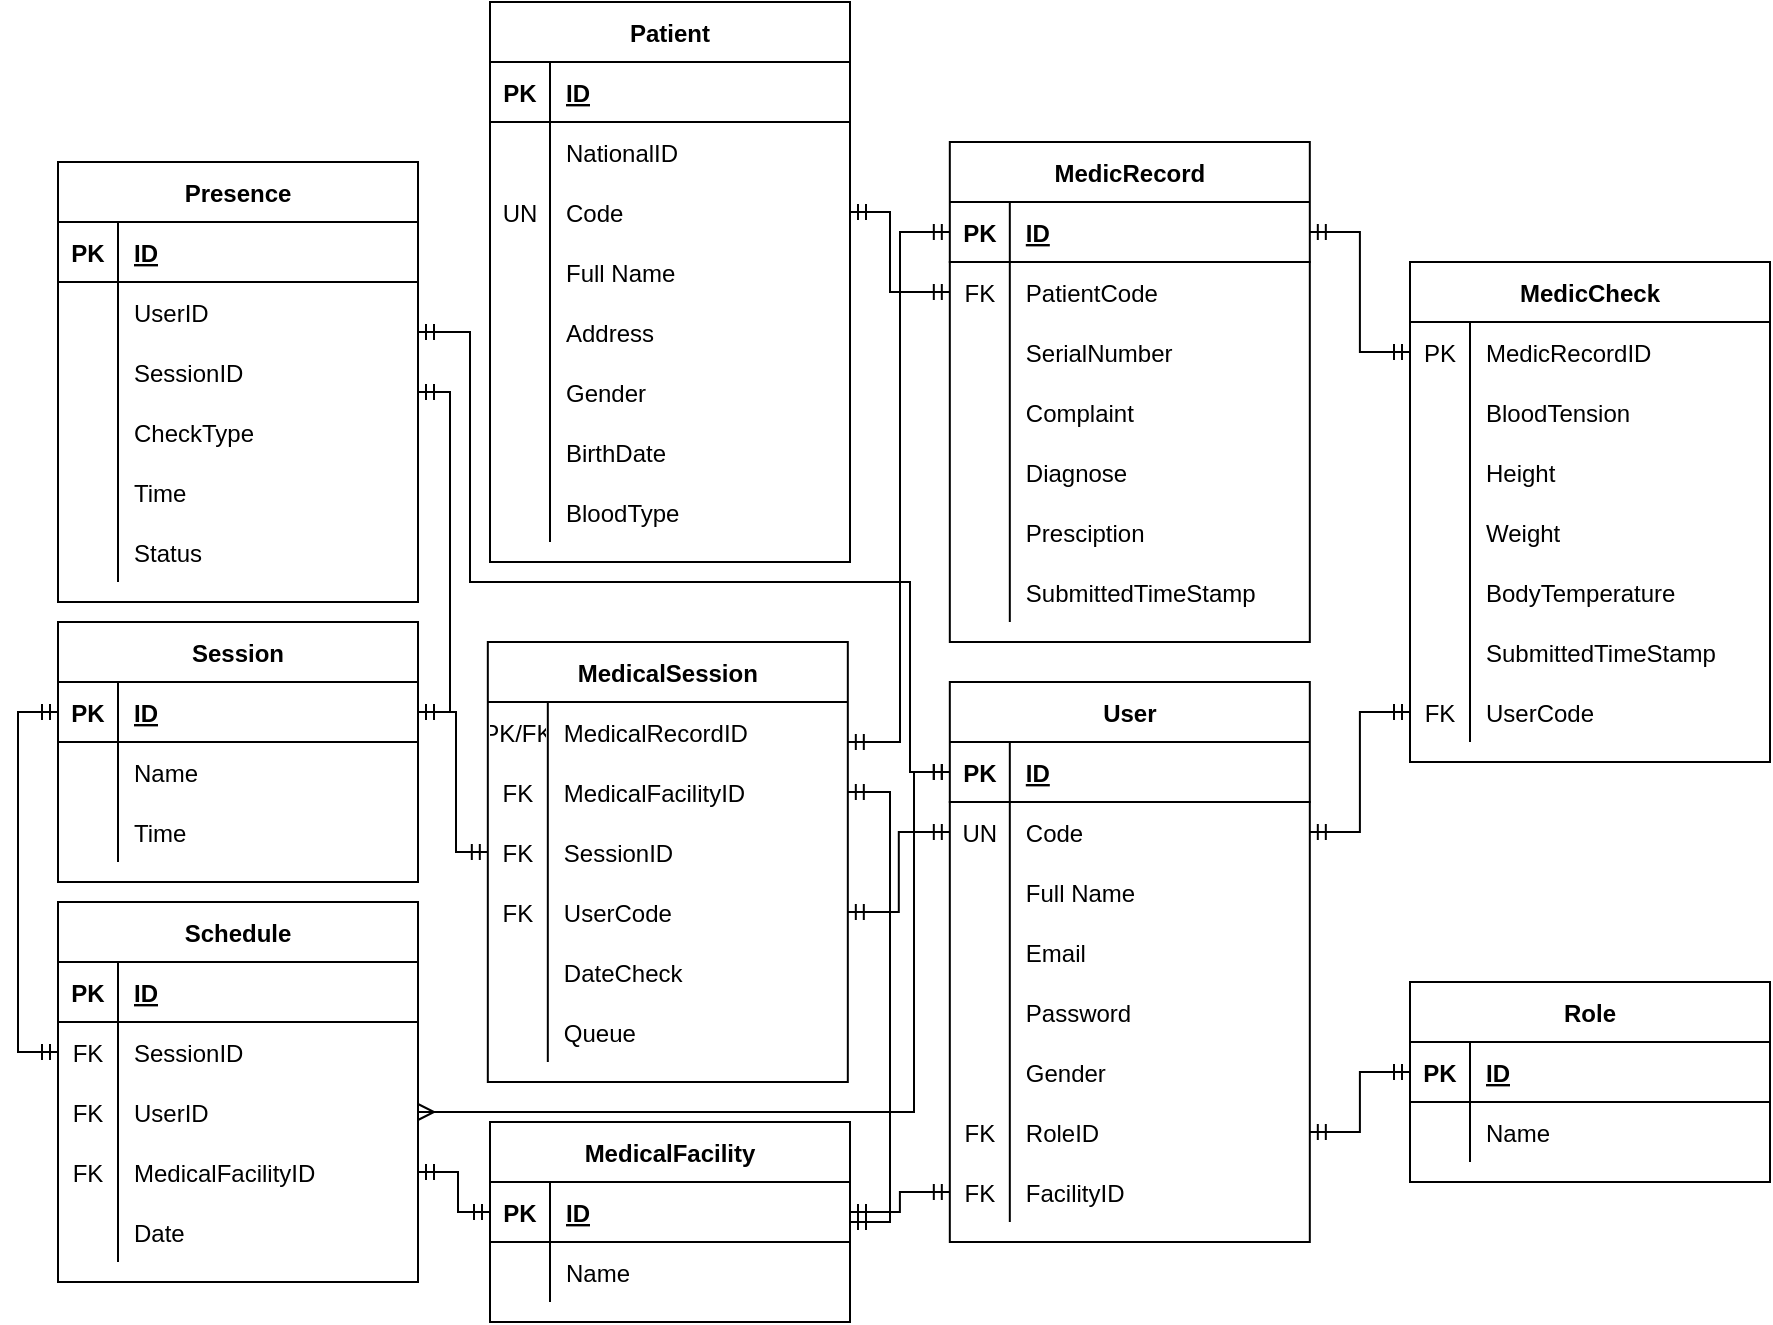 <mxfile version="17.4.2" type="device" pages="3"><diagram id="pwJaAivyAk1WcmVd9uFM" name="ERD"><mxGraphModel dx="844" dy="551" grid="1" gridSize="10" guides="1" tooltips="1" connect="1" arrows="1" fold="1" page="1" pageScale="1" pageWidth="850" pageHeight="1100" math="0" shadow="0"><root><mxCell id="0"/><mxCell id="1" parent="0"/><mxCell id="z2pOYN2RcGMjrwHJMpAX-1" value="User" style="shape=table;startSize=30;container=1;collapsible=1;childLayout=tableLayout;fixedRows=1;rowLines=0;fontStyle=1;align=center;resizeLast=1;" parent="1" vertex="1"><mxGeometry x="799.91" y="540" width="180" height="280" as="geometry"/></mxCell><mxCell id="z2pOYN2RcGMjrwHJMpAX-2" value="" style="shape=tableRow;horizontal=0;startSize=0;swimlaneHead=0;swimlaneBody=0;fillColor=none;collapsible=0;dropTarget=0;points=[[0,0.5],[1,0.5]];portConstraint=eastwest;top=0;left=0;right=0;bottom=1;" parent="z2pOYN2RcGMjrwHJMpAX-1" vertex="1"><mxGeometry y="30" width="180" height="30" as="geometry"/></mxCell><mxCell id="z2pOYN2RcGMjrwHJMpAX-3" value="PK" style="shape=partialRectangle;connectable=0;fillColor=none;top=0;left=0;bottom=0;right=0;fontStyle=1;overflow=hidden;" parent="z2pOYN2RcGMjrwHJMpAX-2" vertex="1"><mxGeometry width="30" height="30" as="geometry"><mxRectangle width="30" height="30" as="alternateBounds"/></mxGeometry></mxCell><mxCell id="z2pOYN2RcGMjrwHJMpAX-4" value="ID" style="shape=partialRectangle;connectable=0;fillColor=none;top=0;left=0;bottom=0;right=0;align=left;spacingLeft=6;fontStyle=5;overflow=hidden;" parent="z2pOYN2RcGMjrwHJMpAX-2" vertex="1"><mxGeometry x="30" width="150" height="30" as="geometry"><mxRectangle width="150" height="30" as="alternateBounds"/></mxGeometry></mxCell><mxCell id="dElYsdy-DlTrQbVZ-JqQ-4" value="" style="shape=tableRow;horizontal=0;startSize=0;swimlaneHead=0;swimlaneBody=0;fillColor=none;collapsible=0;dropTarget=0;points=[[0,0.5],[1,0.5]];portConstraint=eastwest;top=0;left=0;right=0;bottom=0;" parent="z2pOYN2RcGMjrwHJMpAX-1" vertex="1"><mxGeometry y="60" width="180" height="30" as="geometry"/></mxCell><mxCell id="dElYsdy-DlTrQbVZ-JqQ-5" value="UN" style="shape=partialRectangle;connectable=0;fillColor=none;top=0;left=0;bottom=0;right=0;editable=1;overflow=hidden;" parent="dElYsdy-DlTrQbVZ-JqQ-4" vertex="1"><mxGeometry width="30" height="30" as="geometry"><mxRectangle width="30" height="30" as="alternateBounds"/></mxGeometry></mxCell><mxCell id="dElYsdy-DlTrQbVZ-JqQ-6" value="Code" style="shape=partialRectangle;connectable=0;fillColor=none;top=0;left=0;bottom=0;right=0;align=left;spacingLeft=6;overflow=hidden;" parent="dElYsdy-DlTrQbVZ-JqQ-4" vertex="1"><mxGeometry x="30" width="150" height="30" as="geometry"><mxRectangle width="150" height="30" as="alternateBounds"/></mxGeometry></mxCell><mxCell id="z2pOYN2RcGMjrwHJMpAX-25" value="" style="shape=tableRow;horizontal=0;startSize=0;swimlaneHead=0;swimlaneBody=0;fillColor=none;collapsible=0;dropTarget=0;points=[[0,0.5],[1,0.5]];portConstraint=eastwest;top=0;left=0;right=0;bottom=0;" parent="z2pOYN2RcGMjrwHJMpAX-1" vertex="1"><mxGeometry y="90" width="180" height="30" as="geometry"/></mxCell><mxCell id="z2pOYN2RcGMjrwHJMpAX-26" value="" style="shape=partialRectangle;connectable=0;fillColor=none;top=0;left=0;bottom=0;right=0;editable=1;overflow=hidden;" parent="z2pOYN2RcGMjrwHJMpAX-25" vertex="1"><mxGeometry width="30" height="30" as="geometry"><mxRectangle width="30" height="30" as="alternateBounds"/></mxGeometry></mxCell><mxCell id="z2pOYN2RcGMjrwHJMpAX-27" value="Full Name" style="shape=partialRectangle;connectable=0;fillColor=none;top=0;left=0;bottom=0;right=0;align=left;spacingLeft=6;overflow=hidden;" parent="z2pOYN2RcGMjrwHJMpAX-25" vertex="1"><mxGeometry x="30" width="150" height="30" as="geometry"><mxRectangle width="150" height="30" as="alternateBounds"/></mxGeometry></mxCell><mxCell id="z2pOYN2RcGMjrwHJMpAX-5" value="" style="shape=tableRow;horizontal=0;startSize=0;swimlaneHead=0;swimlaneBody=0;fillColor=none;collapsible=0;dropTarget=0;points=[[0,0.5],[1,0.5]];portConstraint=eastwest;top=0;left=0;right=0;bottom=0;" parent="z2pOYN2RcGMjrwHJMpAX-1" vertex="1"><mxGeometry y="120" width="180" height="30" as="geometry"/></mxCell><mxCell id="z2pOYN2RcGMjrwHJMpAX-6" value="" style="shape=partialRectangle;connectable=0;fillColor=none;top=0;left=0;bottom=0;right=0;editable=1;overflow=hidden;" parent="z2pOYN2RcGMjrwHJMpAX-5" vertex="1"><mxGeometry width="30" height="30" as="geometry"><mxRectangle width="30" height="30" as="alternateBounds"/></mxGeometry></mxCell><mxCell id="z2pOYN2RcGMjrwHJMpAX-7" value="Email" style="shape=partialRectangle;connectable=0;fillColor=none;top=0;left=0;bottom=0;right=0;align=left;spacingLeft=6;overflow=hidden;" parent="z2pOYN2RcGMjrwHJMpAX-5" vertex="1"><mxGeometry x="30" width="150" height="30" as="geometry"><mxRectangle width="150" height="30" as="alternateBounds"/></mxGeometry></mxCell><mxCell id="z2pOYN2RcGMjrwHJMpAX-8" value="" style="shape=tableRow;horizontal=0;startSize=0;swimlaneHead=0;swimlaneBody=0;fillColor=none;collapsible=0;dropTarget=0;points=[[0,0.5],[1,0.5]];portConstraint=eastwest;top=0;left=0;right=0;bottom=0;" parent="z2pOYN2RcGMjrwHJMpAX-1" vertex="1"><mxGeometry y="150" width="180" height="30" as="geometry"/></mxCell><mxCell id="z2pOYN2RcGMjrwHJMpAX-9" value="" style="shape=partialRectangle;connectable=0;fillColor=none;top=0;left=0;bottom=0;right=0;editable=1;overflow=hidden;" parent="z2pOYN2RcGMjrwHJMpAX-8" vertex="1"><mxGeometry width="30" height="30" as="geometry"><mxRectangle width="30" height="30" as="alternateBounds"/></mxGeometry></mxCell><mxCell id="z2pOYN2RcGMjrwHJMpAX-10" value="Password" style="shape=partialRectangle;connectable=0;fillColor=none;top=0;left=0;bottom=0;right=0;align=left;spacingLeft=6;overflow=hidden;" parent="z2pOYN2RcGMjrwHJMpAX-8" vertex="1"><mxGeometry x="30" width="150" height="30" as="geometry"><mxRectangle width="150" height="30" as="alternateBounds"/></mxGeometry></mxCell><mxCell id="p7yIFdOR71fZA0P2v3pO-1" value="" style="shape=tableRow;horizontal=0;startSize=0;swimlaneHead=0;swimlaneBody=0;fillColor=none;collapsible=0;dropTarget=0;points=[[0,0.5],[1,0.5]];portConstraint=eastwest;top=0;left=0;right=0;bottom=0;" parent="z2pOYN2RcGMjrwHJMpAX-1" vertex="1"><mxGeometry y="180" width="180" height="30" as="geometry"/></mxCell><mxCell id="p7yIFdOR71fZA0P2v3pO-2" value="" style="shape=partialRectangle;connectable=0;fillColor=none;top=0;left=0;bottom=0;right=0;editable=1;overflow=hidden;" parent="p7yIFdOR71fZA0P2v3pO-1" vertex="1"><mxGeometry width="30" height="30" as="geometry"><mxRectangle width="30" height="30" as="alternateBounds"/></mxGeometry></mxCell><mxCell id="p7yIFdOR71fZA0P2v3pO-3" value="Gender" style="shape=partialRectangle;connectable=0;fillColor=none;top=0;left=0;bottom=0;right=0;align=left;spacingLeft=6;overflow=hidden;" parent="p7yIFdOR71fZA0P2v3pO-1" vertex="1"><mxGeometry x="30" width="150" height="30" as="geometry"><mxRectangle width="150" height="30" as="alternateBounds"/></mxGeometry></mxCell><mxCell id="z2pOYN2RcGMjrwHJMpAX-11" value="" style="shape=tableRow;horizontal=0;startSize=0;swimlaneHead=0;swimlaneBody=0;fillColor=none;collapsible=0;dropTarget=0;points=[[0,0.5],[1,0.5]];portConstraint=eastwest;top=0;left=0;right=0;bottom=0;" parent="z2pOYN2RcGMjrwHJMpAX-1" vertex="1"><mxGeometry y="210" width="180" height="30" as="geometry"/></mxCell><mxCell id="z2pOYN2RcGMjrwHJMpAX-12" value="FK" style="shape=partialRectangle;connectable=0;fillColor=none;top=0;left=0;bottom=0;right=0;editable=1;overflow=hidden;" parent="z2pOYN2RcGMjrwHJMpAX-11" vertex="1"><mxGeometry width="30" height="30" as="geometry"><mxRectangle width="30" height="30" as="alternateBounds"/></mxGeometry></mxCell><mxCell id="z2pOYN2RcGMjrwHJMpAX-13" value="RoleID" style="shape=partialRectangle;connectable=0;fillColor=none;top=0;left=0;bottom=0;right=0;align=left;spacingLeft=6;overflow=hidden;" parent="z2pOYN2RcGMjrwHJMpAX-11" vertex="1"><mxGeometry x="30" width="150" height="30" as="geometry"><mxRectangle width="150" height="30" as="alternateBounds"/></mxGeometry></mxCell><mxCell id="z2pOYN2RcGMjrwHJMpAX-34" value="" style="shape=tableRow;horizontal=0;startSize=0;swimlaneHead=0;swimlaneBody=0;fillColor=none;collapsible=0;dropTarget=0;points=[[0,0.5],[1,0.5]];portConstraint=eastwest;top=0;left=0;right=0;bottom=0;" parent="z2pOYN2RcGMjrwHJMpAX-1" vertex="1"><mxGeometry y="240" width="180" height="30" as="geometry"/></mxCell><mxCell id="z2pOYN2RcGMjrwHJMpAX-35" value="FK" style="shape=partialRectangle;connectable=0;fillColor=none;top=0;left=0;bottom=0;right=0;editable=1;overflow=hidden;" parent="z2pOYN2RcGMjrwHJMpAX-34" vertex="1"><mxGeometry width="30" height="30" as="geometry"><mxRectangle width="30" height="30" as="alternateBounds"/></mxGeometry></mxCell><mxCell id="z2pOYN2RcGMjrwHJMpAX-36" value="FacilityID" style="shape=partialRectangle;connectable=0;fillColor=none;top=0;left=0;bottom=0;right=0;align=left;spacingLeft=6;overflow=hidden;" parent="z2pOYN2RcGMjrwHJMpAX-34" vertex="1"><mxGeometry x="30" width="150" height="30" as="geometry"><mxRectangle width="150" height="30" as="alternateBounds"/></mxGeometry></mxCell><mxCell id="z2pOYN2RcGMjrwHJMpAX-14" value="Role" style="shape=table;startSize=30;container=1;collapsible=1;childLayout=tableLayout;fixedRows=1;rowLines=0;fontStyle=1;align=center;resizeLast=1;" parent="1" vertex="1"><mxGeometry x="1030" y="690" width="180" height="100" as="geometry"/></mxCell><mxCell id="z2pOYN2RcGMjrwHJMpAX-15" value="" style="shape=tableRow;horizontal=0;startSize=0;swimlaneHead=0;swimlaneBody=0;fillColor=none;collapsible=0;dropTarget=0;points=[[0,0.5],[1,0.5]];portConstraint=eastwest;top=0;left=0;right=0;bottom=1;" parent="z2pOYN2RcGMjrwHJMpAX-14" vertex="1"><mxGeometry y="30" width="180" height="30" as="geometry"/></mxCell><mxCell id="z2pOYN2RcGMjrwHJMpAX-16" value="PK" style="shape=partialRectangle;connectable=0;fillColor=none;top=0;left=0;bottom=0;right=0;fontStyle=1;overflow=hidden;" parent="z2pOYN2RcGMjrwHJMpAX-15" vertex="1"><mxGeometry width="30" height="30" as="geometry"><mxRectangle width="30" height="30" as="alternateBounds"/></mxGeometry></mxCell><mxCell id="z2pOYN2RcGMjrwHJMpAX-17" value="ID" style="shape=partialRectangle;connectable=0;fillColor=none;top=0;left=0;bottom=0;right=0;align=left;spacingLeft=6;fontStyle=5;overflow=hidden;" parent="z2pOYN2RcGMjrwHJMpAX-15" vertex="1"><mxGeometry x="30" width="150" height="30" as="geometry"><mxRectangle width="150" height="30" as="alternateBounds"/></mxGeometry></mxCell><mxCell id="z2pOYN2RcGMjrwHJMpAX-18" value="" style="shape=tableRow;horizontal=0;startSize=0;swimlaneHead=0;swimlaneBody=0;fillColor=none;collapsible=0;dropTarget=0;points=[[0,0.5],[1,0.5]];portConstraint=eastwest;top=0;left=0;right=0;bottom=0;" parent="z2pOYN2RcGMjrwHJMpAX-14" vertex="1"><mxGeometry y="60" width="180" height="30" as="geometry"/></mxCell><mxCell id="z2pOYN2RcGMjrwHJMpAX-19" value="" style="shape=partialRectangle;connectable=0;fillColor=none;top=0;left=0;bottom=0;right=0;editable=1;overflow=hidden;" parent="z2pOYN2RcGMjrwHJMpAX-18" vertex="1"><mxGeometry width="30" height="30" as="geometry"><mxRectangle width="30" height="30" as="alternateBounds"/></mxGeometry></mxCell><mxCell id="z2pOYN2RcGMjrwHJMpAX-20" value="Name" style="shape=partialRectangle;connectable=0;fillColor=none;top=0;left=0;bottom=0;right=0;align=left;spacingLeft=6;overflow=hidden;" parent="z2pOYN2RcGMjrwHJMpAX-18" vertex="1"><mxGeometry x="30" width="150" height="30" as="geometry"><mxRectangle width="150" height="30" as="alternateBounds"/></mxGeometry></mxCell><mxCell id="z2pOYN2RcGMjrwHJMpAX-37" value="MedicRecord" style="shape=table;startSize=30;container=1;collapsible=1;childLayout=tableLayout;fixedRows=1;rowLines=0;fontStyle=1;align=center;resizeLast=1;" parent="1" vertex="1"><mxGeometry x="799.91" y="270" width="180" height="250" as="geometry"/></mxCell><mxCell id="z2pOYN2RcGMjrwHJMpAX-38" value="" style="shape=tableRow;horizontal=0;startSize=0;swimlaneHead=0;swimlaneBody=0;fillColor=none;collapsible=0;dropTarget=0;points=[[0,0.5],[1,0.5]];portConstraint=eastwest;top=0;left=0;right=0;bottom=1;" parent="z2pOYN2RcGMjrwHJMpAX-37" vertex="1"><mxGeometry y="30" width="180" height="30" as="geometry"/></mxCell><mxCell id="z2pOYN2RcGMjrwHJMpAX-39" value="PK" style="shape=partialRectangle;connectable=0;fillColor=none;top=0;left=0;bottom=0;right=0;fontStyle=1;overflow=hidden;" parent="z2pOYN2RcGMjrwHJMpAX-38" vertex="1"><mxGeometry width="30" height="30" as="geometry"><mxRectangle width="30" height="30" as="alternateBounds"/></mxGeometry></mxCell><mxCell id="z2pOYN2RcGMjrwHJMpAX-40" value="ID" style="shape=partialRectangle;connectable=0;fillColor=none;top=0;left=0;bottom=0;right=0;align=left;spacingLeft=6;fontStyle=5;overflow=hidden;" parent="z2pOYN2RcGMjrwHJMpAX-38" vertex="1"><mxGeometry x="30" width="150" height="30" as="geometry"><mxRectangle width="150" height="30" as="alternateBounds"/></mxGeometry></mxCell><mxCell id="z2pOYN2RcGMjrwHJMpAX-56" value="" style="shape=tableRow;horizontal=0;startSize=0;swimlaneHead=0;swimlaneBody=0;fillColor=none;collapsible=0;dropTarget=0;points=[[0,0.5],[1,0.5]];portConstraint=eastwest;top=0;left=0;right=0;bottom=0;" parent="z2pOYN2RcGMjrwHJMpAX-37" vertex="1"><mxGeometry y="60" width="180" height="30" as="geometry"/></mxCell><mxCell id="z2pOYN2RcGMjrwHJMpAX-57" value="FK" style="shape=partialRectangle;connectable=0;fillColor=none;top=0;left=0;bottom=0;right=0;editable=1;overflow=hidden;" parent="z2pOYN2RcGMjrwHJMpAX-56" vertex="1"><mxGeometry width="30" height="30" as="geometry"><mxRectangle width="30" height="30" as="alternateBounds"/></mxGeometry></mxCell><mxCell id="z2pOYN2RcGMjrwHJMpAX-58" value="PatientCode" style="shape=partialRectangle;connectable=0;fillColor=none;top=0;left=0;bottom=0;right=0;align=left;spacingLeft=6;overflow=hidden;" parent="z2pOYN2RcGMjrwHJMpAX-56" vertex="1"><mxGeometry x="30" width="150" height="30" as="geometry"><mxRectangle width="150" height="30" as="alternateBounds"/></mxGeometry></mxCell><mxCell id="z2pOYN2RcGMjrwHJMpAX-41" value="" style="shape=tableRow;horizontal=0;startSize=0;swimlaneHead=0;swimlaneBody=0;fillColor=none;collapsible=0;dropTarget=0;points=[[0,0.5],[1,0.5]];portConstraint=eastwest;top=0;left=0;right=0;bottom=0;" parent="z2pOYN2RcGMjrwHJMpAX-37" vertex="1"><mxGeometry y="90" width="180" height="30" as="geometry"/></mxCell><mxCell id="z2pOYN2RcGMjrwHJMpAX-42" value="" style="shape=partialRectangle;connectable=0;fillColor=none;top=0;left=0;bottom=0;right=0;editable=1;overflow=hidden;" parent="z2pOYN2RcGMjrwHJMpAX-41" vertex="1"><mxGeometry width="30" height="30" as="geometry"><mxRectangle width="30" height="30" as="alternateBounds"/></mxGeometry></mxCell><mxCell id="z2pOYN2RcGMjrwHJMpAX-43" value="SerialNumber" style="shape=partialRectangle;connectable=0;fillColor=none;top=0;left=0;bottom=0;right=0;align=left;spacingLeft=6;overflow=hidden;" parent="z2pOYN2RcGMjrwHJMpAX-41" vertex="1"><mxGeometry x="30" width="150" height="30" as="geometry"><mxRectangle width="150" height="30" as="alternateBounds"/></mxGeometry></mxCell><mxCell id="z2pOYN2RcGMjrwHJMpAX-44" value="" style="shape=tableRow;horizontal=0;startSize=0;swimlaneHead=0;swimlaneBody=0;fillColor=none;collapsible=0;dropTarget=0;points=[[0,0.5],[1,0.5]];portConstraint=eastwest;top=0;left=0;right=0;bottom=0;" parent="z2pOYN2RcGMjrwHJMpAX-37" vertex="1"><mxGeometry y="120" width="180" height="30" as="geometry"/></mxCell><mxCell id="z2pOYN2RcGMjrwHJMpAX-45" value="" style="shape=partialRectangle;connectable=0;fillColor=none;top=0;left=0;bottom=0;right=0;editable=1;overflow=hidden;" parent="z2pOYN2RcGMjrwHJMpAX-44" vertex="1"><mxGeometry width="30" height="30" as="geometry"><mxRectangle width="30" height="30" as="alternateBounds"/></mxGeometry></mxCell><mxCell id="z2pOYN2RcGMjrwHJMpAX-46" value="Complaint" style="shape=partialRectangle;connectable=0;fillColor=none;top=0;left=0;bottom=0;right=0;align=left;spacingLeft=6;overflow=hidden;" parent="z2pOYN2RcGMjrwHJMpAX-44" vertex="1"><mxGeometry x="30" width="150" height="30" as="geometry"><mxRectangle width="150" height="30" as="alternateBounds"/></mxGeometry></mxCell><mxCell id="z2pOYN2RcGMjrwHJMpAX-47" value="" style="shape=tableRow;horizontal=0;startSize=0;swimlaneHead=0;swimlaneBody=0;fillColor=none;collapsible=0;dropTarget=0;points=[[0,0.5],[1,0.5]];portConstraint=eastwest;top=0;left=0;right=0;bottom=0;" parent="z2pOYN2RcGMjrwHJMpAX-37" vertex="1"><mxGeometry y="150" width="180" height="30" as="geometry"/></mxCell><mxCell id="z2pOYN2RcGMjrwHJMpAX-48" value="" style="shape=partialRectangle;connectable=0;fillColor=none;top=0;left=0;bottom=0;right=0;editable=1;overflow=hidden;" parent="z2pOYN2RcGMjrwHJMpAX-47" vertex="1"><mxGeometry width="30" height="30" as="geometry"><mxRectangle width="30" height="30" as="alternateBounds"/></mxGeometry></mxCell><mxCell id="z2pOYN2RcGMjrwHJMpAX-49" value="Diagnose" style="shape=partialRectangle;connectable=0;fillColor=none;top=0;left=0;bottom=0;right=0;align=left;spacingLeft=6;overflow=hidden;" parent="z2pOYN2RcGMjrwHJMpAX-47" vertex="1"><mxGeometry x="30" width="150" height="30" as="geometry"><mxRectangle width="150" height="30" as="alternateBounds"/></mxGeometry></mxCell><mxCell id="z2pOYN2RcGMjrwHJMpAX-53" value="" style="shape=tableRow;horizontal=0;startSize=0;swimlaneHead=0;swimlaneBody=0;fillColor=none;collapsible=0;dropTarget=0;points=[[0,0.5],[1,0.5]];portConstraint=eastwest;top=0;left=0;right=0;bottom=0;" parent="z2pOYN2RcGMjrwHJMpAX-37" vertex="1"><mxGeometry y="180" width="180" height="30" as="geometry"/></mxCell><mxCell id="z2pOYN2RcGMjrwHJMpAX-54" value="" style="shape=partialRectangle;connectable=0;fillColor=none;top=0;left=0;bottom=0;right=0;editable=1;overflow=hidden;" parent="z2pOYN2RcGMjrwHJMpAX-53" vertex="1"><mxGeometry width="30" height="30" as="geometry"><mxRectangle width="30" height="30" as="alternateBounds"/></mxGeometry></mxCell><mxCell id="z2pOYN2RcGMjrwHJMpAX-55" value="Presciption" style="shape=partialRectangle;connectable=0;fillColor=none;top=0;left=0;bottom=0;right=0;align=left;spacingLeft=6;overflow=hidden;" parent="z2pOYN2RcGMjrwHJMpAX-53" vertex="1"><mxGeometry x="30" width="150" height="30" as="geometry"><mxRectangle width="150" height="30" as="alternateBounds"/></mxGeometry></mxCell><mxCell id="z2pOYN2RcGMjrwHJMpAX-50" value="" style="shape=tableRow;horizontal=0;startSize=0;swimlaneHead=0;swimlaneBody=0;fillColor=none;collapsible=0;dropTarget=0;points=[[0,0.5],[1,0.5]];portConstraint=eastwest;top=0;left=0;right=0;bottom=0;" parent="z2pOYN2RcGMjrwHJMpAX-37" vertex="1"><mxGeometry y="210" width="180" height="30" as="geometry"/></mxCell><mxCell id="z2pOYN2RcGMjrwHJMpAX-51" value="" style="shape=partialRectangle;connectable=0;fillColor=none;top=0;left=0;bottom=0;right=0;editable=1;overflow=hidden;" parent="z2pOYN2RcGMjrwHJMpAX-50" vertex="1"><mxGeometry width="30" height="30" as="geometry"><mxRectangle width="30" height="30" as="alternateBounds"/></mxGeometry></mxCell><mxCell id="z2pOYN2RcGMjrwHJMpAX-52" value="SubmittedTimeStamp" style="shape=partialRectangle;connectable=0;fillColor=none;top=0;left=0;bottom=0;right=0;align=left;spacingLeft=6;overflow=hidden;" parent="z2pOYN2RcGMjrwHJMpAX-50" vertex="1"><mxGeometry x="30" width="150" height="30" as="geometry"><mxRectangle width="150" height="30" as="alternateBounds"/></mxGeometry></mxCell><mxCell id="4tGlJ0s-Q3VtwenXMZGb-1" value="MedicCheck" style="shape=table;startSize=30;container=1;collapsible=1;childLayout=tableLayout;fixedRows=1;rowLines=0;fontStyle=1;align=center;resizeLast=1;" parent="1" vertex="1"><mxGeometry x="1030" y="330" width="180" height="250" as="geometry"/></mxCell><mxCell id="4tGlJ0s-Q3VtwenXMZGb-20" value="" style="shape=tableRow;horizontal=0;startSize=0;swimlaneHead=0;swimlaneBody=0;fillColor=none;collapsible=0;dropTarget=0;points=[[0,0.5],[1,0.5]];portConstraint=eastwest;top=0;left=0;right=0;bottom=0;" parent="4tGlJ0s-Q3VtwenXMZGb-1" vertex="1"><mxGeometry y="30" width="180" height="30" as="geometry"/></mxCell><mxCell id="4tGlJ0s-Q3VtwenXMZGb-21" value="PK" style="shape=partialRectangle;connectable=0;fillColor=none;top=0;left=0;bottom=0;right=0;editable=1;overflow=hidden;" parent="4tGlJ0s-Q3VtwenXMZGb-20" vertex="1"><mxGeometry width="30" height="30" as="geometry"><mxRectangle width="30" height="30" as="alternateBounds"/></mxGeometry></mxCell><mxCell id="4tGlJ0s-Q3VtwenXMZGb-22" value="MedicRecordID" style="shape=partialRectangle;connectable=0;fillColor=none;top=0;left=0;bottom=0;right=0;align=left;spacingLeft=6;overflow=hidden;" parent="4tGlJ0s-Q3VtwenXMZGb-20" vertex="1"><mxGeometry x="30" width="150" height="30" as="geometry"><mxRectangle width="150" height="30" as="alternateBounds"/></mxGeometry></mxCell><mxCell id="4tGlJ0s-Q3VtwenXMZGb-5" value="" style="shape=tableRow;horizontal=0;startSize=0;swimlaneHead=0;swimlaneBody=0;fillColor=none;collapsible=0;dropTarget=0;points=[[0,0.5],[1,0.5]];portConstraint=eastwest;top=0;left=0;right=0;bottom=0;" parent="4tGlJ0s-Q3VtwenXMZGb-1" vertex="1"><mxGeometry y="60" width="180" height="30" as="geometry"/></mxCell><mxCell id="4tGlJ0s-Q3VtwenXMZGb-6" value="" style="shape=partialRectangle;connectable=0;fillColor=none;top=0;left=0;bottom=0;right=0;editable=1;overflow=hidden;" parent="4tGlJ0s-Q3VtwenXMZGb-5" vertex="1"><mxGeometry width="30" height="30" as="geometry"><mxRectangle width="30" height="30" as="alternateBounds"/></mxGeometry></mxCell><mxCell id="4tGlJ0s-Q3VtwenXMZGb-7" value="BloodTension" style="shape=partialRectangle;connectable=0;fillColor=none;top=0;left=0;bottom=0;right=0;align=left;spacingLeft=6;overflow=hidden;" parent="4tGlJ0s-Q3VtwenXMZGb-5" vertex="1"><mxGeometry x="30" width="150" height="30" as="geometry"><mxRectangle width="150" height="30" as="alternateBounds"/></mxGeometry></mxCell><mxCell id="4tGlJ0s-Q3VtwenXMZGb-8" value="" style="shape=tableRow;horizontal=0;startSize=0;swimlaneHead=0;swimlaneBody=0;fillColor=none;collapsible=0;dropTarget=0;points=[[0,0.5],[1,0.5]];portConstraint=eastwest;top=0;left=0;right=0;bottom=0;" parent="4tGlJ0s-Q3VtwenXMZGb-1" vertex="1"><mxGeometry y="90" width="180" height="30" as="geometry"/></mxCell><mxCell id="4tGlJ0s-Q3VtwenXMZGb-9" value="" style="shape=partialRectangle;connectable=0;fillColor=none;top=0;left=0;bottom=0;right=0;editable=1;overflow=hidden;" parent="4tGlJ0s-Q3VtwenXMZGb-8" vertex="1"><mxGeometry width="30" height="30" as="geometry"><mxRectangle width="30" height="30" as="alternateBounds"/></mxGeometry></mxCell><mxCell id="4tGlJ0s-Q3VtwenXMZGb-10" value="Height" style="shape=partialRectangle;connectable=0;fillColor=none;top=0;left=0;bottom=0;right=0;align=left;spacingLeft=6;overflow=hidden;" parent="4tGlJ0s-Q3VtwenXMZGb-8" vertex="1"><mxGeometry x="30" width="150" height="30" as="geometry"><mxRectangle width="150" height="30" as="alternateBounds"/></mxGeometry></mxCell><mxCell id="4tGlJ0s-Q3VtwenXMZGb-11" value="" style="shape=tableRow;horizontal=0;startSize=0;swimlaneHead=0;swimlaneBody=0;fillColor=none;collapsible=0;dropTarget=0;points=[[0,0.5],[1,0.5]];portConstraint=eastwest;top=0;left=0;right=0;bottom=0;" parent="4tGlJ0s-Q3VtwenXMZGb-1" vertex="1"><mxGeometry y="120" width="180" height="30" as="geometry"/></mxCell><mxCell id="4tGlJ0s-Q3VtwenXMZGb-12" value="" style="shape=partialRectangle;connectable=0;fillColor=none;top=0;left=0;bottom=0;right=0;editable=1;overflow=hidden;" parent="4tGlJ0s-Q3VtwenXMZGb-11" vertex="1"><mxGeometry width="30" height="30" as="geometry"><mxRectangle width="30" height="30" as="alternateBounds"/></mxGeometry></mxCell><mxCell id="4tGlJ0s-Q3VtwenXMZGb-13" value="Weight" style="shape=partialRectangle;connectable=0;fillColor=none;top=0;left=0;bottom=0;right=0;align=left;spacingLeft=6;overflow=hidden;" parent="4tGlJ0s-Q3VtwenXMZGb-11" vertex="1"><mxGeometry x="30" width="150" height="30" as="geometry"><mxRectangle width="150" height="30" as="alternateBounds"/></mxGeometry></mxCell><mxCell id="4tGlJ0s-Q3VtwenXMZGb-14" value="" style="shape=tableRow;horizontal=0;startSize=0;swimlaneHead=0;swimlaneBody=0;fillColor=none;collapsible=0;dropTarget=0;points=[[0,0.5],[1,0.5]];portConstraint=eastwest;top=0;left=0;right=0;bottom=0;" parent="4tGlJ0s-Q3VtwenXMZGb-1" vertex="1"><mxGeometry y="150" width="180" height="30" as="geometry"/></mxCell><mxCell id="4tGlJ0s-Q3VtwenXMZGb-15" value="" style="shape=partialRectangle;connectable=0;fillColor=none;top=0;left=0;bottom=0;right=0;editable=1;overflow=hidden;" parent="4tGlJ0s-Q3VtwenXMZGb-14" vertex="1"><mxGeometry width="30" height="30" as="geometry"><mxRectangle width="30" height="30" as="alternateBounds"/></mxGeometry></mxCell><mxCell id="4tGlJ0s-Q3VtwenXMZGb-16" value="BodyTemperature" style="shape=partialRectangle;connectable=0;fillColor=none;top=0;left=0;bottom=0;right=0;align=left;spacingLeft=6;overflow=hidden;" parent="4tGlJ0s-Q3VtwenXMZGb-14" vertex="1"><mxGeometry x="30" width="150" height="30" as="geometry"><mxRectangle width="150" height="30" as="alternateBounds"/></mxGeometry></mxCell><mxCell id="4tGlJ0s-Q3VtwenXMZGb-17" value="" style="shape=tableRow;horizontal=0;startSize=0;swimlaneHead=0;swimlaneBody=0;fillColor=none;collapsible=0;dropTarget=0;points=[[0,0.5],[1,0.5]];portConstraint=eastwest;top=0;left=0;right=0;bottom=0;" parent="4tGlJ0s-Q3VtwenXMZGb-1" vertex="1"><mxGeometry y="180" width="180" height="30" as="geometry"/></mxCell><mxCell id="4tGlJ0s-Q3VtwenXMZGb-18" value="" style="shape=partialRectangle;connectable=0;fillColor=none;top=0;left=0;bottom=0;right=0;editable=1;overflow=hidden;" parent="4tGlJ0s-Q3VtwenXMZGb-17" vertex="1"><mxGeometry width="30" height="30" as="geometry"><mxRectangle width="30" height="30" as="alternateBounds"/></mxGeometry></mxCell><mxCell id="4tGlJ0s-Q3VtwenXMZGb-19" value="SubmittedTimeStamp" style="shape=partialRectangle;connectable=0;fillColor=none;top=0;left=0;bottom=0;right=0;align=left;spacingLeft=6;overflow=hidden;" parent="4tGlJ0s-Q3VtwenXMZGb-17" vertex="1"><mxGeometry x="30" width="150" height="30" as="geometry"><mxRectangle width="150" height="30" as="alternateBounds"/></mxGeometry></mxCell><mxCell id="4tGlJ0s-Q3VtwenXMZGb-23" value="" style="shape=tableRow;horizontal=0;startSize=0;swimlaneHead=0;swimlaneBody=0;fillColor=none;collapsible=0;dropTarget=0;points=[[0,0.5],[1,0.5]];portConstraint=eastwest;top=0;left=0;right=0;bottom=0;" parent="4tGlJ0s-Q3VtwenXMZGb-1" vertex="1"><mxGeometry y="210" width="180" height="30" as="geometry"/></mxCell><mxCell id="4tGlJ0s-Q3VtwenXMZGb-24" value="FK" style="shape=partialRectangle;connectable=0;fillColor=none;top=0;left=0;bottom=0;right=0;editable=1;overflow=hidden;" parent="4tGlJ0s-Q3VtwenXMZGb-23" vertex="1"><mxGeometry width="30" height="30" as="geometry"><mxRectangle width="30" height="30" as="alternateBounds"/></mxGeometry></mxCell><mxCell id="4tGlJ0s-Q3VtwenXMZGb-25" value="UserCode" style="shape=partialRectangle;connectable=0;fillColor=none;top=0;left=0;bottom=0;right=0;align=left;spacingLeft=6;overflow=hidden;" parent="4tGlJ0s-Q3VtwenXMZGb-23" vertex="1"><mxGeometry x="30" width="150" height="30" as="geometry"><mxRectangle width="150" height="30" as="alternateBounds"/></mxGeometry></mxCell><mxCell id="hORbT8BDN9ENzhZ4JbMZ-1" value="Patient" style="shape=table;startSize=30;container=1;collapsible=1;childLayout=tableLayout;fixedRows=1;rowLines=0;fontStyle=1;align=center;resizeLast=1;" parent="1" vertex="1"><mxGeometry x="570.0" y="200" width="180" height="280" as="geometry"/></mxCell><mxCell id="hORbT8BDN9ENzhZ4JbMZ-2" value="" style="shape=tableRow;horizontal=0;startSize=0;swimlaneHead=0;swimlaneBody=0;fillColor=none;collapsible=0;dropTarget=0;points=[[0,0.5],[1,0.5]];portConstraint=eastwest;top=0;left=0;right=0;bottom=1;" parent="hORbT8BDN9ENzhZ4JbMZ-1" vertex="1"><mxGeometry y="30" width="180" height="30" as="geometry"/></mxCell><mxCell id="hORbT8BDN9ENzhZ4JbMZ-3" value="PK" style="shape=partialRectangle;connectable=0;fillColor=none;top=0;left=0;bottom=0;right=0;fontStyle=1;overflow=hidden;" parent="hORbT8BDN9ENzhZ4JbMZ-2" vertex="1"><mxGeometry width="30" height="30" as="geometry"><mxRectangle width="30" height="30" as="alternateBounds"/></mxGeometry></mxCell><mxCell id="hORbT8BDN9ENzhZ4JbMZ-4" value="ID" style="shape=partialRectangle;connectable=0;fillColor=none;top=0;left=0;bottom=0;right=0;align=left;spacingLeft=6;fontStyle=5;overflow=hidden;" parent="hORbT8BDN9ENzhZ4JbMZ-2" vertex="1"><mxGeometry x="30" width="150" height="30" as="geometry"><mxRectangle width="150" height="30" as="alternateBounds"/></mxGeometry></mxCell><mxCell id="hORbT8BDN9ENzhZ4JbMZ-5" value="" style="shape=tableRow;horizontal=0;startSize=0;swimlaneHead=0;swimlaneBody=0;fillColor=none;collapsible=0;dropTarget=0;points=[[0,0.5],[1,0.5]];portConstraint=eastwest;top=0;left=0;right=0;bottom=0;" parent="hORbT8BDN9ENzhZ4JbMZ-1" vertex="1"><mxGeometry y="60" width="180" height="30" as="geometry"/></mxCell><mxCell id="hORbT8BDN9ENzhZ4JbMZ-6" value="" style="shape=partialRectangle;connectable=0;fillColor=none;top=0;left=0;bottom=0;right=0;editable=1;overflow=hidden;" parent="hORbT8BDN9ENzhZ4JbMZ-5" vertex="1"><mxGeometry width="30" height="30" as="geometry"><mxRectangle width="30" height="30" as="alternateBounds"/></mxGeometry></mxCell><mxCell id="hORbT8BDN9ENzhZ4JbMZ-7" value="NationalID" style="shape=partialRectangle;connectable=0;fillColor=none;top=0;left=0;bottom=0;right=0;align=left;spacingLeft=6;overflow=hidden;" parent="hORbT8BDN9ENzhZ4JbMZ-5" vertex="1"><mxGeometry x="30" width="150" height="30" as="geometry"><mxRectangle width="150" height="30" as="alternateBounds"/></mxGeometry></mxCell><mxCell id="dElYsdy-DlTrQbVZ-JqQ-1" value="" style="shape=tableRow;horizontal=0;startSize=0;swimlaneHead=0;swimlaneBody=0;fillColor=none;collapsible=0;dropTarget=0;points=[[0,0.5],[1,0.5]];portConstraint=eastwest;top=0;left=0;right=0;bottom=0;" parent="hORbT8BDN9ENzhZ4JbMZ-1" vertex="1"><mxGeometry y="90" width="180" height="30" as="geometry"/></mxCell><mxCell id="dElYsdy-DlTrQbVZ-JqQ-2" value="UN" style="shape=partialRectangle;connectable=0;fillColor=none;top=0;left=0;bottom=0;right=0;editable=1;overflow=hidden;" parent="dElYsdy-DlTrQbVZ-JqQ-1" vertex="1"><mxGeometry width="30" height="30" as="geometry"><mxRectangle width="30" height="30" as="alternateBounds"/></mxGeometry></mxCell><mxCell id="dElYsdy-DlTrQbVZ-JqQ-3" value="Code" style="shape=partialRectangle;connectable=0;fillColor=none;top=0;left=0;bottom=0;right=0;align=left;spacingLeft=6;overflow=hidden;" parent="dElYsdy-DlTrQbVZ-JqQ-1" vertex="1"><mxGeometry x="30" width="150" height="30" as="geometry"><mxRectangle width="150" height="30" as="alternateBounds"/></mxGeometry></mxCell><mxCell id="hORbT8BDN9ENzhZ4JbMZ-8" value="" style="shape=tableRow;horizontal=0;startSize=0;swimlaneHead=0;swimlaneBody=0;fillColor=none;collapsible=0;dropTarget=0;points=[[0,0.5],[1,0.5]];portConstraint=eastwest;top=0;left=0;right=0;bottom=0;" parent="hORbT8BDN9ENzhZ4JbMZ-1" vertex="1"><mxGeometry y="120" width="180" height="30" as="geometry"/></mxCell><mxCell id="hORbT8BDN9ENzhZ4JbMZ-9" value="" style="shape=partialRectangle;connectable=0;fillColor=none;top=0;left=0;bottom=0;right=0;editable=1;overflow=hidden;" parent="hORbT8BDN9ENzhZ4JbMZ-8" vertex="1"><mxGeometry width="30" height="30" as="geometry"><mxRectangle width="30" height="30" as="alternateBounds"/></mxGeometry></mxCell><mxCell id="hORbT8BDN9ENzhZ4JbMZ-10" value="Full Name" style="shape=partialRectangle;connectable=0;fillColor=none;top=0;left=0;bottom=0;right=0;align=left;spacingLeft=6;overflow=hidden;" parent="hORbT8BDN9ENzhZ4JbMZ-8" vertex="1"><mxGeometry x="30" width="150" height="30" as="geometry"><mxRectangle width="150" height="30" as="alternateBounds"/></mxGeometry></mxCell><mxCell id="hORbT8BDN9ENzhZ4JbMZ-11" value="" style="shape=tableRow;horizontal=0;startSize=0;swimlaneHead=0;swimlaneBody=0;fillColor=none;collapsible=0;dropTarget=0;points=[[0,0.5],[1,0.5]];portConstraint=eastwest;top=0;left=0;right=0;bottom=0;" parent="hORbT8BDN9ENzhZ4JbMZ-1" vertex="1"><mxGeometry y="150" width="180" height="30" as="geometry"/></mxCell><mxCell id="hORbT8BDN9ENzhZ4JbMZ-12" value="" style="shape=partialRectangle;connectable=0;fillColor=none;top=0;left=0;bottom=0;right=0;editable=1;overflow=hidden;" parent="hORbT8BDN9ENzhZ4JbMZ-11" vertex="1"><mxGeometry width="30" height="30" as="geometry"><mxRectangle width="30" height="30" as="alternateBounds"/></mxGeometry></mxCell><mxCell id="hORbT8BDN9ENzhZ4JbMZ-13" value="Address" style="shape=partialRectangle;connectable=0;fillColor=none;top=0;left=0;bottom=0;right=0;align=left;spacingLeft=6;overflow=hidden;" parent="hORbT8BDN9ENzhZ4JbMZ-11" vertex="1"><mxGeometry x="30" width="150" height="30" as="geometry"><mxRectangle width="150" height="30" as="alternateBounds"/></mxGeometry></mxCell><mxCell id="hORbT8BDN9ENzhZ4JbMZ-14" value="" style="shape=tableRow;horizontal=0;startSize=0;swimlaneHead=0;swimlaneBody=0;fillColor=none;collapsible=0;dropTarget=0;points=[[0,0.5],[1,0.5]];portConstraint=eastwest;top=0;left=0;right=0;bottom=0;" parent="hORbT8BDN9ENzhZ4JbMZ-1" vertex="1"><mxGeometry y="180" width="180" height="30" as="geometry"/></mxCell><mxCell id="hORbT8BDN9ENzhZ4JbMZ-15" value="" style="shape=partialRectangle;connectable=0;fillColor=none;top=0;left=0;bottom=0;right=0;editable=1;overflow=hidden;" parent="hORbT8BDN9ENzhZ4JbMZ-14" vertex="1"><mxGeometry width="30" height="30" as="geometry"><mxRectangle width="30" height="30" as="alternateBounds"/></mxGeometry></mxCell><mxCell id="hORbT8BDN9ENzhZ4JbMZ-16" value="Gender" style="shape=partialRectangle;connectable=0;fillColor=none;top=0;left=0;bottom=0;right=0;align=left;spacingLeft=6;overflow=hidden;" parent="hORbT8BDN9ENzhZ4JbMZ-14" vertex="1"><mxGeometry x="30" width="150" height="30" as="geometry"><mxRectangle width="150" height="30" as="alternateBounds"/></mxGeometry></mxCell><mxCell id="hORbT8BDN9ENzhZ4JbMZ-17" value="" style="shape=tableRow;horizontal=0;startSize=0;swimlaneHead=0;swimlaneBody=0;fillColor=none;collapsible=0;dropTarget=0;points=[[0,0.5],[1,0.5]];portConstraint=eastwest;top=0;left=0;right=0;bottom=0;" parent="hORbT8BDN9ENzhZ4JbMZ-1" vertex="1"><mxGeometry y="210" width="180" height="30" as="geometry"/></mxCell><mxCell id="hORbT8BDN9ENzhZ4JbMZ-18" value="" style="shape=partialRectangle;connectable=0;fillColor=none;top=0;left=0;bottom=0;right=0;editable=1;overflow=hidden;" parent="hORbT8BDN9ENzhZ4JbMZ-17" vertex="1"><mxGeometry width="30" height="30" as="geometry"><mxRectangle width="30" height="30" as="alternateBounds"/></mxGeometry></mxCell><mxCell id="hORbT8BDN9ENzhZ4JbMZ-19" value="BirthDate" style="shape=partialRectangle;connectable=0;fillColor=none;top=0;left=0;bottom=0;right=0;align=left;spacingLeft=6;overflow=hidden;" parent="hORbT8BDN9ENzhZ4JbMZ-17" vertex="1"><mxGeometry x="30" width="150" height="30" as="geometry"><mxRectangle width="150" height="30" as="alternateBounds"/></mxGeometry></mxCell><mxCell id="hORbT8BDN9ENzhZ4JbMZ-20" value="" style="shape=tableRow;horizontal=0;startSize=0;swimlaneHead=0;swimlaneBody=0;fillColor=none;collapsible=0;dropTarget=0;points=[[0,0.5],[1,0.5]];portConstraint=eastwest;top=0;left=0;right=0;bottom=0;" parent="hORbT8BDN9ENzhZ4JbMZ-1" vertex="1"><mxGeometry y="240" width="180" height="30" as="geometry"/></mxCell><mxCell id="hORbT8BDN9ENzhZ4JbMZ-21" value="" style="shape=partialRectangle;connectable=0;fillColor=none;top=0;left=0;bottom=0;right=0;editable=1;overflow=hidden;" parent="hORbT8BDN9ENzhZ4JbMZ-20" vertex="1"><mxGeometry width="30" height="30" as="geometry"><mxRectangle width="30" height="30" as="alternateBounds"/></mxGeometry></mxCell><mxCell id="hORbT8BDN9ENzhZ4JbMZ-22" value="BloodType" style="shape=partialRectangle;connectable=0;fillColor=none;top=0;left=0;bottom=0;right=0;align=left;spacingLeft=6;overflow=hidden;" parent="hORbT8BDN9ENzhZ4JbMZ-20" vertex="1"><mxGeometry x="30" width="150" height="30" as="geometry"><mxRectangle width="150" height="30" as="alternateBounds"/></mxGeometry></mxCell><mxCell id="gpyW8stD6FQGAKBi9gES-1" value="MedicalFacility" style="shape=table;startSize=30;container=1;collapsible=1;childLayout=tableLayout;fixedRows=1;rowLines=0;fontStyle=1;align=center;resizeLast=1;" parent="1" vertex="1"><mxGeometry x="570.0" y="760" width="180" height="100" as="geometry"/></mxCell><mxCell id="gpyW8stD6FQGAKBi9gES-2" value="" style="shape=tableRow;horizontal=0;startSize=0;swimlaneHead=0;swimlaneBody=0;fillColor=none;collapsible=0;dropTarget=0;points=[[0,0.5],[1,0.5]];portConstraint=eastwest;top=0;left=0;right=0;bottom=1;" parent="gpyW8stD6FQGAKBi9gES-1" vertex="1"><mxGeometry y="30" width="180" height="30" as="geometry"/></mxCell><mxCell id="gpyW8stD6FQGAKBi9gES-3" value="PK" style="shape=partialRectangle;connectable=0;fillColor=none;top=0;left=0;bottom=0;right=0;fontStyle=1;overflow=hidden;" parent="gpyW8stD6FQGAKBi9gES-2" vertex="1"><mxGeometry width="30" height="30" as="geometry"><mxRectangle width="30" height="30" as="alternateBounds"/></mxGeometry></mxCell><mxCell id="gpyW8stD6FQGAKBi9gES-4" value="ID" style="shape=partialRectangle;connectable=0;fillColor=none;top=0;left=0;bottom=0;right=0;align=left;spacingLeft=6;fontStyle=5;overflow=hidden;" parent="gpyW8stD6FQGAKBi9gES-2" vertex="1"><mxGeometry x="30" width="150" height="30" as="geometry"><mxRectangle width="150" height="30" as="alternateBounds"/></mxGeometry></mxCell><mxCell id="gpyW8stD6FQGAKBi9gES-5" value="" style="shape=tableRow;horizontal=0;startSize=0;swimlaneHead=0;swimlaneBody=0;fillColor=none;collapsible=0;dropTarget=0;points=[[0,0.5],[1,0.5]];portConstraint=eastwest;top=0;left=0;right=0;bottom=0;" parent="gpyW8stD6FQGAKBi9gES-1" vertex="1"><mxGeometry y="60" width="180" height="30" as="geometry"/></mxCell><mxCell id="gpyW8stD6FQGAKBi9gES-6" value="" style="shape=partialRectangle;connectable=0;fillColor=none;top=0;left=0;bottom=0;right=0;editable=1;overflow=hidden;" parent="gpyW8stD6FQGAKBi9gES-5" vertex="1"><mxGeometry width="30" height="30" as="geometry"><mxRectangle width="30" height="30" as="alternateBounds"/></mxGeometry></mxCell><mxCell id="gpyW8stD6FQGAKBi9gES-7" value="Name" style="shape=partialRectangle;connectable=0;fillColor=none;top=0;left=0;bottom=0;right=0;align=left;spacingLeft=6;overflow=hidden;" parent="gpyW8stD6FQGAKBi9gES-5" vertex="1"><mxGeometry x="30" width="150" height="30" as="geometry"><mxRectangle width="150" height="30" as="alternateBounds"/></mxGeometry></mxCell><mxCell id="gpyW8stD6FQGAKBi9gES-8" value="Schedule" style="shape=table;startSize=30;container=1;collapsible=1;childLayout=tableLayout;fixedRows=1;rowLines=0;fontStyle=1;align=center;resizeLast=1;" parent="1" vertex="1"><mxGeometry x="354" y="650" width="180" height="190" as="geometry"/></mxCell><mxCell id="gpyW8stD6FQGAKBi9gES-9" value="" style="shape=tableRow;horizontal=0;startSize=0;swimlaneHead=0;swimlaneBody=0;fillColor=none;collapsible=0;dropTarget=0;points=[[0,0.5],[1,0.5]];portConstraint=eastwest;top=0;left=0;right=0;bottom=1;" parent="gpyW8stD6FQGAKBi9gES-8" vertex="1"><mxGeometry y="30" width="180" height="30" as="geometry"/></mxCell><mxCell id="gpyW8stD6FQGAKBi9gES-10" value="PK" style="shape=partialRectangle;connectable=0;fillColor=none;top=0;left=0;bottom=0;right=0;fontStyle=1;overflow=hidden;" parent="gpyW8stD6FQGAKBi9gES-9" vertex="1"><mxGeometry width="30" height="30" as="geometry"><mxRectangle width="30" height="30" as="alternateBounds"/></mxGeometry></mxCell><mxCell id="gpyW8stD6FQGAKBi9gES-11" value="ID" style="shape=partialRectangle;connectable=0;fillColor=none;top=0;left=0;bottom=0;right=0;align=left;spacingLeft=6;fontStyle=5;overflow=hidden;" parent="gpyW8stD6FQGAKBi9gES-9" vertex="1"><mxGeometry x="30" width="150" height="30" as="geometry"><mxRectangle width="150" height="30" as="alternateBounds"/></mxGeometry></mxCell><mxCell id="gpyW8stD6FQGAKBi9gES-18" value="" style="shape=tableRow;horizontal=0;startSize=0;swimlaneHead=0;swimlaneBody=0;fillColor=none;collapsible=0;dropTarget=0;points=[[0,0.5],[1,0.5]];portConstraint=eastwest;top=0;left=0;right=0;bottom=0;" parent="gpyW8stD6FQGAKBi9gES-8" vertex="1"><mxGeometry y="60" width="180" height="30" as="geometry"/></mxCell><mxCell id="gpyW8stD6FQGAKBi9gES-19" value="FK" style="shape=partialRectangle;connectable=0;fillColor=none;top=0;left=0;bottom=0;right=0;editable=1;overflow=hidden;" parent="gpyW8stD6FQGAKBi9gES-18" vertex="1"><mxGeometry width="30" height="30" as="geometry"><mxRectangle width="30" height="30" as="alternateBounds"/></mxGeometry></mxCell><mxCell id="gpyW8stD6FQGAKBi9gES-20" value="SessionID" style="shape=partialRectangle;connectable=0;fillColor=none;top=0;left=0;bottom=0;right=0;align=left;spacingLeft=6;overflow=hidden;" parent="gpyW8stD6FQGAKBi9gES-18" vertex="1"><mxGeometry x="30" width="150" height="30" as="geometry"><mxRectangle width="150" height="30" as="alternateBounds"/></mxGeometry></mxCell><mxCell id="IQIBY7mPb9ue6JhuLYU2-1" value="" style="shape=tableRow;horizontal=0;startSize=0;swimlaneHead=0;swimlaneBody=0;fillColor=none;collapsible=0;dropTarget=0;points=[[0,0.5],[1,0.5]];portConstraint=eastwest;top=0;left=0;right=0;bottom=0;" parent="gpyW8stD6FQGAKBi9gES-8" vertex="1"><mxGeometry y="90" width="180" height="30" as="geometry"/></mxCell><mxCell id="IQIBY7mPb9ue6JhuLYU2-2" value="FK" style="shape=partialRectangle;connectable=0;fillColor=none;top=0;left=0;bottom=0;right=0;editable=1;overflow=hidden;" parent="IQIBY7mPb9ue6JhuLYU2-1" vertex="1"><mxGeometry width="30" height="30" as="geometry"><mxRectangle width="30" height="30" as="alternateBounds"/></mxGeometry></mxCell><mxCell id="IQIBY7mPb9ue6JhuLYU2-3" value="UserID" style="shape=partialRectangle;connectable=0;fillColor=none;top=0;left=0;bottom=0;right=0;align=left;spacingLeft=6;overflow=hidden;" parent="IQIBY7mPb9ue6JhuLYU2-1" vertex="1"><mxGeometry x="30" width="150" height="30" as="geometry"><mxRectangle width="150" height="30" as="alternateBounds"/></mxGeometry></mxCell><mxCell id="gpyW8stD6FQGAKBi9gES-15" value="" style="shape=tableRow;horizontal=0;startSize=0;swimlaneHead=0;swimlaneBody=0;fillColor=none;collapsible=0;dropTarget=0;points=[[0,0.5],[1,0.5]];portConstraint=eastwest;top=0;left=0;right=0;bottom=0;" parent="gpyW8stD6FQGAKBi9gES-8" vertex="1"><mxGeometry y="120" width="180" height="30" as="geometry"/></mxCell><mxCell id="gpyW8stD6FQGAKBi9gES-16" value="FK" style="shape=partialRectangle;connectable=0;fillColor=none;top=0;left=0;bottom=0;right=0;editable=1;overflow=hidden;" parent="gpyW8stD6FQGAKBi9gES-15" vertex="1"><mxGeometry width="30" height="30" as="geometry"><mxRectangle width="30" height="30" as="alternateBounds"/></mxGeometry></mxCell><mxCell id="gpyW8stD6FQGAKBi9gES-17" value="MedicalFacilityID" style="shape=partialRectangle;connectable=0;fillColor=none;top=0;left=0;bottom=0;right=0;align=left;spacingLeft=6;overflow=hidden;" parent="gpyW8stD6FQGAKBi9gES-15" vertex="1"><mxGeometry x="30" width="150" height="30" as="geometry"><mxRectangle width="150" height="30" as="alternateBounds"/></mxGeometry></mxCell><mxCell id="gpyW8stD6FQGAKBi9gES-21" value="" style="shape=tableRow;horizontal=0;startSize=0;swimlaneHead=0;swimlaneBody=0;fillColor=none;collapsible=0;dropTarget=0;points=[[0,0.5],[1,0.5]];portConstraint=eastwest;top=0;left=0;right=0;bottom=0;" parent="gpyW8stD6FQGAKBi9gES-8" vertex="1"><mxGeometry y="150" width="180" height="30" as="geometry"/></mxCell><mxCell id="gpyW8stD6FQGAKBi9gES-22" value="" style="shape=partialRectangle;connectable=0;fillColor=none;top=0;left=0;bottom=0;right=0;editable=1;overflow=hidden;" parent="gpyW8stD6FQGAKBi9gES-21" vertex="1"><mxGeometry width="30" height="30" as="geometry"><mxRectangle width="30" height="30" as="alternateBounds"/></mxGeometry></mxCell><mxCell id="gpyW8stD6FQGAKBi9gES-23" value="Date" style="shape=partialRectangle;connectable=0;fillColor=none;top=0;left=0;bottom=0;right=0;align=left;spacingLeft=6;overflow=hidden;" parent="gpyW8stD6FQGAKBi9gES-21" vertex="1"><mxGeometry x="30" width="150" height="30" as="geometry"><mxRectangle width="150" height="30" as="alternateBounds"/></mxGeometry></mxCell><mxCell id="gpyW8stD6FQGAKBi9gES-24" value="Session" style="shape=table;startSize=30;container=1;collapsible=1;childLayout=tableLayout;fixedRows=1;rowLines=0;fontStyle=1;align=center;resizeLast=1;" parent="1" vertex="1"><mxGeometry x="354" y="510" width="180" height="130" as="geometry"/></mxCell><mxCell id="gpyW8stD6FQGAKBi9gES-25" value="" style="shape=tableRow;horizontal=0;startSize=0;swimlaneHead=0;swimlaneBody=0;fillColor=none;collapsible=0;dropTarget=0;points=[[0,0.5],[1,0.5]];portConstraint=eastwest;top=0;left=0;right=0;bottom=1;" parent="gpyW8stD6FQGAKBi9gES-24" vertex="1"><mxGeometry y="30" width="180" height="30" as="geometry"/></mxCell><mxCell id="gpyW8stD6FQGAKBi9gES-26" value="PK" style="shape=partialRectangle;connectable=0;fillColor=none;top=0;left=0;bottom=0;right=0;fontStyle=1;overflow=hidden;" parent="gpyW8stD6FQGAKBi9gES-25" vertex="1"><mxGeometry width="30" height="30" as="geometry"><mxRectangle width="30" height="30" as="alternateBounds"/></mxGeometry></mxCell><mxCell id="gpyW8stD6FQGAKBi9gES-27" value="ID" style="shape=partialRectangle;connectable=0;fillColor=none;top=0;left=0;bottom=0;right=0;align=left;spacingLeft=6;fontStyle=5;overflow=hidden;" parent="gpyW8stD6FQGAKBi9gES-25" vertex="1"><mxGeometry x="30" width="150" height="30" as="geometry"><mxRectangle width="150" height="30" as="alternateBounds"/></mxGeometry></mxCell><mxCell id="gpyW8stD6FQGAKBi9gES-28" value="" style="shape=tableRow;horizontal=0;startSize=0;swimlaneHead=0;swimlaneBody=0;fillColor=none;collapsible=0;dropTarget=0;points=[[0,0.5],[1,0.5]];portConstraint=eastwest;top=0;left=0;right=0;bottom=0;" parent="gpyW8stD6FQGAKBi9gES-24" vertex="1"><mxGeometry y="60" width="180" height="30" as="geometry"/></mxCell><mxCell id="gpyW8stD6FQGAKBi9gES-29" value="" style="shape=partialRectangle;connectable=0;fillColor=none;top=0;left=0;bottom=0;right=0;editable=1;overflow=hidden;" parent="gpyW8stD6FQGAKBi9gES-28" vertex="1"><mxGeometry width="30" height="30" as="geometry"><mxRectangle width="30" height="30" as="alternateBounds"/></mxGeometry></mxCell><mxCell id="gpyW8stD6FQGAKBi9gES-30" value="Name" style="shape=partialRectangle;connectable=0;fillColor=none;top=0;left=0;bottom=0;right=0;align=left;spacingLeft=6;overflow=hidden;" parent="gpyW8stD6FQGAKBi9gES-28" vertex="1"><mxGeometry x="30" width="150" height="30" as="geometry"><mxRectangle width="150" height="30" as="alternateBounds"/></mxGeometry></mxCell><mxCell id="gpyW8stD6FQGAKBi9gES-31" value="" style="shape=tableRow;horizontal=0;startSize=0;swimlaneHead=0;swimlaneBody=0;fillColor=none;collapsible=0;dropTarget=0;points=[[0,0.5],[1,0.5]];portConstraint=eastwest;top=0;left=0;right=0;bottom=0;" parent="gpyW8stD6FQGAKBi9gES-24" vertex="1"><mxGeometry y="90" width="180" height="30" as="geometry"/></mxCell><mxCell id="gpyW8stD6FQGAKBi9gES-32" value="" style="shape=partialRectangle;connectable=0;fillColor=none;top=0;left=0;bottom=0;right=0;editable=1;overflow=hidden;" parent="gpyW8stD6FQGAKBi9gES-31" vertex="1"><mxGeometry width="30" height="30" as="geometry"><mxRectangle width="30" height="30" as="alternateBounds"/></mxGeometry></mxCell><mxCell id="gpyW8stD6FQGAKBi9gES-33" value="Time" style="shape=partialRectangle;connectable=0;fillColor=none;top=0;left=0;bottom=0;right=0;align=left;spacingLeft=6;overflow=hidden;" parent="gpyW8stD6FQGAKBi9gES-31" vertex="1"><mxGeometry x="30" width="150" height="30" as="geometry"><mxRectangle width="150" height="30" as="alternateBounds"/></mxGeometry></mxCell><mxCell id="gpyW8stD6FQGAKBi9gES-40" style="edgeStyle=orthogonalEdgeStyle;rounded=0;orthogonalLoop=1;jettySize=auto;html=1;startArrow=ERmandOne;startFill=0;endArrow=ERmandOne;endFill=0;" parent="1" source="gpyW8stD6FQGAKBi9gES-15" target="gpyW8stD6FQGAKBi9gES-2" edge="1"><mxGeometry relative="1" as="geometry"/></mxCell><mxCell id="gpyW8stD6FQGAKBi9gES-41" style="edgeStyle=orthogonalEdgeStyle;rounded=0;orthogonalLoop=1;jettySize=auto;html=1;startArrow=ERmandOne;startFill=0;endArrow=ERmandOne;endFill=0;" parent="1" source="gpyW8stD6FQGAKBi9gES-18" target="gpyW8stD6FQGAKBi9gES-25" edge="1"><mxGeometry relative="1" as="geometry"><Array as="points"><mxPoint x="334" y="725"/><mxPoint x="334" y="555"/></Array></mxGeometry></mxCell><mxCell id="DtBG8XUFN_Aaxoj110Ny-22" style="edgeStyle=orthogonalEdgeStyle;rounded=0;orthogonalLoop=1;jettySize=auto;html=1;startArrow=ERmandOne;startFill=0;endArrow=ERmandOne;endFill=0;" parent="1" source="_E4kQAFBtun0XqUhdPew-8" target="gpyW8stD6FQGAKBi9gES-2" edge="1"><mxGeometry relative="1" as="geometry"><Array as="points"><mxPoint x="770" y="595"/><mxPoint x="770" y="810"/></Array></mxGeometry></mxCell><mxCell id="_E4kQAFBtun0XqUhdPew-1" value="MedicalSession" style="shape=table;startSize=30;container=1;collapsible=1;childLayout=tableLayout;fixedRows=1;rowLines=0;fontStyle=1;align=center;resizeLast=1;" parent="1" vertex="1"><mxGeometry x="568.91" y="520" width="180" height="220.0" as="geometry"/></mxCell><mxCell id="_E4kQAFBtun0XqUhdPew-5" value="" style="shape=tableRow;horizontal=0;startSize=0;swimlaneHead=0;swimlaneBody=0;fillColor=none;collapsible=0;dropTarget=0;points=[[0,0.5],[1,0.5]];portConstraint=eastwest;top=0;left=0;right=0;bottom=0;" parent="_E4kQAFBtun0XqUhdPew-1" vertex="1"><mxGeometry y="30" width="180" height="30" as="geometry"/></mxCell><mxCell id="_E4kQAFBtun0XqUhdPew-6" value="PK/FK" style="shape=partialRectangle;connectable=0;fillColor=none;top=0;left=0;bottom=0;right=0;editable=1;overflow=hidden;" parent="_E4kQAFBtun0XqUhdPew-5" vertex="1"><mxGeometry width="30" height="30" as="geometry"><mxRectangle width="30" height="30" as="alternateBounds"/></mxGeometry></mxCell><mxCell id="_E4kQAFBtun0XqUhdPew-7" value="MedicalRecordID" style="shape=partialRectangle;connectable=0;fillColor=none;top=0;left=0;bottom=0;right=0;align=left;spacingLeft=6;overflow=hidden;" parent="_E4kQAFBtun0XqUhdPew-5" vertex="1"><mxGeometry x="30" width="150" height="30" as="geometry"><mxRectangle width="150" height="30" as="alternateBounds"/></mxGeometry></mxCell><mxCell id="_E4kQAFBtun0XqUhdPew-8" value="" style="shape=tableRow;horizontal=0;startSize=0;swimlaneHead=0;swimlaneBody=0;fillColor=none;collapsible=0;dropTarget=0;points=[[0,0.5],[1,0.5]];portConstraint=eastwest;top=0;left=0;right=0;bottom=0;" parent="_E4kQAFBtun0XqUhdPew-1" vertex="1"><mxGeometry y="60" width="180" height="30" as="geometry"/></mxCell><mxCell id="_E4kQAFBtun0XqUhdPew-9" value="FK" style="shape=partialRectangle;connectable=0;fillColor=none;top=0;left=0;bottom=0;right=0;editable=1;overflow=hidden;" parent="_E4kQAFBtun0XqUhdPew-8" vertex="1"><mxGeometry width="30" height="30" as="geometry"><mxRectangle width="30" height="30" as="alternateBounds"/></mxGeometry></mxCell><mxCell id="_E4kQAFBtun0XqUhdPew-10" value="MedicalFacilityID" style="shape=partialRectangle;connectable=0;fillColor=none;top=0;left=0;bottom=0;right=0;align=left;spacingLeft=6;overflow=hidden;" parent="_E4kQAFBtun0XqUhdPew-8" vertex="1"><mxGeometry x="30" width="150" height="30" as="geometry"><mxRectangle width="150" height="30" as="alternateBounds"/></mxGeometry></mxCell><mxCell id="_E4kQAFBtun0XqUhdPew-11" value="" style="shape=tableRow;horizontal=0;startSize=0;swimlaneHead=0;swimlaneBody=0;fillColor=none;collapsible=0;dropTarget=0;points=[[0,0.5],[1,0.5]];portConstraint=eastwest;top=0;left=0;right=0;bottom=0;" parent="_E4kQAFBtun0XqUhdPew-1" vertex="1"><mxGeometry y="90" width="180" height="30" as="geometry"/></mxCell><mxCell id="_E4kQAFBtun0XqUhdPew-12" value="FK" style="shape=partialRectangle;connectable=0;fillColor=none;top=0;left=0;bottom=0;right=0;editable=1;overflow=hidden;" parent="_E4kQAFBtun0XqUhdPew-11" vertex="1"><mxGeometry width="30" height="30" as="geometry"><mxRectangle width="30" height="30" as="alternateBounds"/></mxGeometry></mxCell><mxCell id="_E4kQAFBtun0XqUhdPew-13" value="SessionID" style="shape=partialRectangle;connectable=0;fillColor=none;top=0;left=0;bottom=0;right=0;align=left;spacingLeft=6;overflow=hidden;" parent="_E4kQAFBtun0XqUhdPew-11" vertex="1"><mxGeometry x="30" width="150" height="30" as="geometry"><mxRectangle width="150" height="30" as="alternateBounds"/></mxGeometry></mxCell><mxCell id="dElYsdy-DlTrQbVZ-JqQ-7" value="" style="shape=tableRow;horizontal=0;startSize=0;swimlaneHead=0;swimlaneBody=0;fillColor=none;collapsible=0;dropTarget=0;points=[[0,0.5],[1,0.5]];portConstraint=eastwest;top=0;left=0;right=0;bottom=0;" parent="_E4kQAFBtun0XqUhdPew-1" vertex="1"><mxGeometry y="120" width="180" height="30" as="geometry"/></mxCell><mxCell id="dElYsdy-DlTrQbVZ-JqQ-8" value="FK" style="shape=partialRectangle;connectable=0;fillColor=none;top=0;left=0;bottom=0;right=0;editable=1;overflow=hidden;" parent="dElYsdy-DlTrQbVZ-JqQ-7" vertex="1"><mxGeometry width="30" height="30" as="geometry"><mxRectangle width="30" height="30" as="alternateBounds"/></mxGeometry></mxCell><mxCell id="dElYsdy-DlTrQbVZ-JqQ-9" value="UserCode" style="shape=partialRectangle;connectable=0;fillColor=none;top=0;left=0;bottom=0;right=0;align=left;spacingLeft=6;overflow=hidden;" parent="dElYsdy-DlTrQbVZ-JqQ-7" vertex="1"><mxGeometry x="30" width="150" height="30" as="geometry"><mxRectangle width="150" height="30" as="alternateBounds"/></mxGeometry></mxCell><mxCell id="_E4kQAFBtun0XqUhdPew-14" value="" style="shape=tableRow;horizontal=0;startSize=0;swimlaneHead=0;swimlaneBody=0;fillColor=none;collapsible=0;dropTarget=0;points=[[0,0.5],[1,0.5]];portConstraint=eastwest;top=0;left=0;right=0;bottom=0;" parent="_E4kQAFBtun0XqUhdPew-1" vertex="1"><mxGeometry y="150" width="180" height="30" as="geometry"/></mxCell><mxCell id="_E4kQAFBtun0XqUhdPew-15" value="" style="shape=partialRectangle;connectable=0;fillColor=none;top=0;left=0;bottom=0;right=0;editable=1;overflow=hidden;" parent="_E4kQAFBtun0XqUhdPew-14" vertex="1"><mxGeometry width="30" height="30" as="geometry"><mxRectangle width="30" height="30" as="alternateBounds"/></mxGeometry></mxCell><mxCell id="_E4kQAFBtun0XqUhdPew-16" value="DateCheck" style="shape=partialRectangle;connectable=0;fillColor=none;top=0;left=0;bottom=0;right=0;align=left;spacingLeft=6;overflow=hidden;" parent="_E4kQAFBtun0XqUhdPew-14" vertex="1"><mxGeometry x="30" width="150" height="30" as="geometry"><mxRectangle width="150" height="30" as="alternateBounds"/></mxGeometry></mxCell><mxCell id="_E4kQAFBtun0XqUhdPew-17" value="" style="shape=tableRow;horizontal=0;startSize=0;swimlaneHead=0;swimlaneBody=0;fillColor=none;collapsible=0;dropTarget=0;points=[[0,0.5],[1,0.5]];portConstraint=eastwest;top=0;left=0;right=0;bottom=0;" parent="_E4kQAFBtun0XqUhdPew-1" vertex="1"><mxGeometry y="180" width="180" height="30" as="geometry"/></mxCell><mxCell id="_E4kQAFBtun0XqUhdPew-18" value="" style="shape=partialRectangle;connectable=0;fillColor=none;top=0;left=0;bottom=0;right=0;editable=1;overflow=hidden;" parent="_E4kQAFBtun0XqUhdPew-17" vertex="1"><mxGeometry width="30" height="30" as="geometry"><mxRectangle width="30" height="30" as="alternateBounds"/></mxGeometry></mxCell><mxCell id="_E4kQAFBtun0XqUhdPew-19" value="Queue" style="shape=partialRectangle;connectable=0;fillColor=none;top=0;left=0;bottom=0;right=0;align=left;spacingLeft=6;overflow=hidden;" parent="_E4kQAFBtun0XqUhdPew-17" vertex="1"><mxGeometry x="30" width="150" height="30" as="geometry"><mxRectangle width="150" height="30" as="alternateBounds"/></mxGeometry></mxCell><mxCell id="_E4kQAFBtun0XqUhdPew-20" style="edgeStyle=orthogonalEdgeStyle;rounded=0;orthogonalLoop=1;jettySize=auto;html=1;startArrow=ERmandOne;startFill=0;endArrow=ERmandOne;endFill=0;" parent="1" source="_E4kQAFBtun0XqUhdPew-5" target="z2pOYN2RcGMjrwHJMpAX-38" edge="1"><mxGeometry relative="1" as="geometry"><mxPoint x="743.91" y="575" as="sourcePoint"/><mxPoint x="794.91" y="275" as="targetPoint"/><Array as="points"><mxPoint x="775" y="570"/><mxPoint x="775" y="315"/></Array></mxGeometry></mxCell><mxCell id="DtBG8XUFN_Aaxoj110Ny-23" style="edgeStyle=orthogonalEdgeStyle;rounded=0;orthogonalLoop=1;jettySize=auto;html=1;startArrow=ERmandOne;startFill=0;endArrow=ERmandOne;endFill=0;" parent="1" source="_E4kQAFBtun0XqUhdPew-11" target="gpyW8stD6FQGAKBi9gES-25" edge="1"><mxGeometry relative="1" as="geometry"><Array as="points"><mxPoint x="553" y="625"/><mxPoint x="553" y="555"/></Array><mxPoint x="571.91" y="625.037" as="sourcePoint"/><mxPoint x="537" y="555.037" as="targetPoint"/></mxGeometry></mxCell><mxCell id="_TaRVpzmGZ9GszjaKN6V-1" style="edgeStyle=orthogonalEdgeStyle;rounded=0;orthogonalLoop=1;jettySize=auto;html=1;startArrow=ERmandOne;startFill=0;endArrow=ERmandOne;endFill=0;" parent="1" source="z2pOYN2RcGMjrwHJMpAX-56" target="dElYsdy-DlTrQbVZ-JqQ-1" edge="1"><mxGeometry relative="1" as="geometry"><Array as="points"><mxPoint x="770" y="345"/><mxPoint x="770" y="305"/></Array></mxGeometry></mxCell><mxCell id="1IQaz1EN44oDBLjVv8qe-1" value="Presence" style="shape=table;startSize=30;container=1;collapsible=1;childLayout=tableLayout;fixedRows=1;rowLines=0;fontStyle=1;align=center;resizeLast=1;" parent="1" vertex="1"><mxGeometry x="354" y="280" width="180" height="220" as="geometry"/></mxCell><mxCell id="1IQaz1EN44oDBLjVv8qe-2" value="" style="shape=tableRow;horizontal=0;startSize=0;swimlaneHead=0;swimlaneBody=0;fillColor=none;collapsible=0;dropTarget=0;points=[[0,0.5],[1,0.5]];portConstraint=eastwest;top=0;left=0;right=0;bottom=1;" parent="1IQaz1EN44oDBLjVv8qe-1" vertex="1"><mxGeometry y="30" width="180" height="30" as="geometry"/></mxCell><mxCell id="1IQaz1EN44oDBLjVv8qe-3" value="PK" style="shape=partialRectangle;connectable=0;fillColor=none;top=0;left=0;bottom=0;right=0;fontStyle=1;overflow=hidden;" parent="1IQaz1EN44oDBLjVv8qe-2" vertex="1"><mxGeometry width="30" height="30" as="geometry"><mxRectangle width="30" height="30" as="alternateBounds"/></mxGeometry></mxCell><mxCell id="1IQaz1EN44oDBLjVv8qe-4" value="ID" style="shape=partialRectangle;connectable=0;fillColor=none;top=0;left=0;bottom=0;right=0;align=left;spacingLeft=6;fontStyle=5;overflow=hidden;" parent="1IQaz1EN44oDBLjVv8qe-2" vertex="1"><mxGeometry x="30" width="150" height="30" as="geometry"><mxRectangle width="150" height="30" as="alternateBounds"/></mxGeometry></mxCell><mxCell id="1IQaz1EN44oDBLjVv8qe-5" value="" style="shape=tableRow;horizontal=0;startSize=0;swimlaneHead=0;swimlaneBody=0;fillColor=none;collapsible=0;dropTarget=0;points=[[0,0.5],[1,0.5]];portConstraint=eastwest;top=0;left=0;right=0;bottom=0;" parent="1IQaz1EN44oDBLjVv8qe-1" vertex="1"><mxGeometry y="60" width="180" height="30" as="geometry"/></mxCell><mxCell id="1IQaz1EN44oDBLjVv8qe-6" value="" style="shape=partialRectangle;connectable=0;fillColor=none;top=0;left=0;bottom=0;right=0;editable=1;overflow=hidden;" parent="1IQaz1EN44oDBLjVv8qe-5" vertex="1"><mxGeometry width="30" height="30" as="geometry"><mxRectangle width="30" height="30" as="alternateBounds"/></mxGeometry></mxCell><mxCell id="1IQaz1EN44oDBLjVv8qe-7" value="UserID" style="shape=partialRectangle;connectable=0;fillColor=none;top=0;left=0;bottom=0;right=0;align=left;spacingLeft=6;overflow=hidden;" parent="1IQaz1EN44oDBLjVv8qe-5" vertex="1"><mxGeometry x="30" width="150" height="30" as="geometry"><mxRectangle width="150" height="30" as="alternateBounds"/></mxGeometry></mxCell><mxCell id="1IQaz1EN44oDBLjVv8qe-8" value="" style="shape=tableRow;horizontal=0;startSize=0;swimlaneHead=0;swimlaneBody=0;fillColor=none;collapsible=0;dropTarget=0;points=[[0,0.5],[1,0.5]];portConstraint=eastwest;top=0;left=0;right=0;bottom=0;" parent="1IQaz1EN44oDBLjVv8qe-1" vertex="1"><mxGeometry y="90" width="180" height="30" as="geometry"/></mxCell><mxCell id="1IQaz1EN44oDBLjVv8qe-9" value="" style="shape=partialRectangle;connectable=0;fillColor=none;top=0;left=0;bottom=0;right=0;editable=1;overflow=hidden;" parent="1IQaz1EN44oDBLjVv8qe-8" vertex="1"><mxGeometry width="30" height="30" as="geometry"><mxRectangle width="30" height="30" as="alternateBounds"/></mxGeometry></mxCell><mxCell id="1IQaz1EN44oDBLjVv8qe-10" value="SessionID" style="shape=partialRectangle;connectable=0;fillColor=none;top=0;left=0;bottom=0;right=0;align=left;spacingLeft=6;overflow=hidden;" parent="1IQaz1EN44oDBLjVv8qe-8" vertex="1"><mxGeometry x="30" width="150" height="30" as="geometry"><mxRectangle width="150" height="30" as="alternateBounds"/></mxGeometry></mxCell><mxCell id="1IQaz1EN44oDBLjVv8qe-11" value="" style="shape=tableRow;horizontal=0;startSize=0;swimlaneHead=0;swimlaneBody=0;fillColor=none;collapsible=0;dropTarget=0;points=[[0,0.5],[1,0.5]];portConstraint=eastwest;top=0;left=0;right=0;bottom=0;" parent="1IQaz1EN44oDBLjVv8qe-1" vertex="1"><mxGeometry y="120" width="180" height="30" as="geometry"/></mxCell><mxCell id="1IQaz1EN44oDBLjVv8qe-12" value="" style="shape=partialRectangle;connectable=0;fillColor=none;top=0;left=0;bottom=0;right=0;editable=1;overflow=hidden;" parent="1IQaz1EN44oDBLjVv8qe-11" vertex="1"><mxGeometry width="30" height="30" as="geometry"><mxRectangle width="30" height="30" as="alternateBounds"/></mxGeometry></mxCell><mxCell id="1IQaz1EN44oDBLjVv8qe-13" value="CheckType" style="shape=partialRectangle;connectable=0;fillColor=none;top=0;left=0;bottom=0;right=0;align=left;spacingLeft=6;overflow=hidden;" parent="1IQaz1EN44oDBLjVv8qe-11" vertex="1"><mxGeometry x="30" width="150" height="30" as="geometry"><mxRectangle width="150" height="30" as="alternateBounds"/></mxGeometry></mxCell><mxCell id="1IQaz1EN44oDBLjVv8qe-14" value="" style="shape=tableRow;horizontal=0;startSize=0;swimlaneHead=0;swimlaneBody=0;fillColor=none;collapsible=0;dropTarget=0;points=[[0,0.5],[1,0.5]];portConstraint=eastwest;top=0;left=0;right=0;bottom=0;" parent="1IQaz1EN44oDBLjVv8qe-1" vertex="1"><mxGeometry y="150" width="180" height="30" as="geometry"/></mxCell><mxCell id="1IQaz1EN44oDBLjVv8qe-15" value="" style="shape=partialRectangle;connectable=0;fillColor=none;top=0;left=0;bottom=0;right=0;editable=1;overflow=hidden;" parent="1IQaz1EN44oDBLjVv8qe-14" vertex="1"><mxGeometry width="30" height="30" as="geometry"><mxRectangle width="30" height="30" as="alternateBounds"/></mxGeometry></mxCell><mxCell id="1IQaz1EN44oDBLjVv8qe-16" value="Time" style="shape=partialRectangle;connectable=0;fillColor=none;top=0;left=0;bottom=0;right=0;align=left;spacingLeft=6;overflow=hidden;" parent="1IQaz1EN44oDBLjVv8qe-14" vertex="1"><mxGeometry x="30" width="150" height="30" as="geometry"><mxRectangle width="150" height="30" as="alternateBounds"/></mxGeometry></mxCell><mxCell id="1IQaz1EN44oDBLjVv8qe-17" value="" style="shape=tableRow;horizontal=0;startSize=0;swimlaneHead=0;swimlaneBody=0;fillColor=none;collapsible=0;dropTarget=0;points=[[0,0.5],[1,0.5]];portConstraint=eastwest;top=0;left=0;right=0;bottom=0;" parent="1IQaz1EN44oDBLjVv8qe-1" vertex="1"><mxGeometry y="180" width="180" height="30" as="geometry"/></mxCell><mxCell id="1IQaz1EN44oDBLjVv8qe-18" value="" style="shape=partialRectangle;connectable=0;fillColor=none;top=0;left=0;bottom=0;right=0;editable=1;overflow=hidden;" parent="1IQaz1EN44oDBLjVv8qe-17" vertex="1"><mxGeometry width="30" height="30" as="geometry"><mxRectangle width="30" height="30" as="alternateBounds"/></mxGeometry></mxCell><mxCell id="1IQaz1EN44oDBLjVv8qe-19" value="Status" style="shape=partialRectangle;connectable=0;fillColor=none;top=0;left=0;bottom=0;right=0;align=left;spacingLeft=6;overflow=hidden;" parent="1IQaz1EN44oDBLjVv8qe-17" vertex="1"><mxGeometry x="30" width="150" height="30" as="geometry"><mxRectangle width="150" height="30" as="alternateBounds"/></mxGeometry></mxCell><mxCell id="1IQaz1EN44oDBLjVv8qe-20" style="edgeStyle=orthogonalEdgeStyle;rounded=0;orthogonalLoop=1;jettySize=auto;html=1;startArrow=ERmandOne;startFill=0;endArrow=ERmandOne;endFill=0;" parent="1" source="1IQaz1EN44oDBLjVv8qe-8" target="gpyW8stD6FQGAKBi9gES-25" edge="1"><mxGeometry relative="1" as="geometry"><Array as="points"><mxPoint x="550" y="395"/><mxPoint x="550" y="555"/></Array></mxGeometry></mxCell><mxCell id="p7yIFdOR71fZA0P2v3pO-4" style="edgeStyle=orthogonalEdgeStyle;rounded=0;orthogonalLoop=1;jettySize=auto;html=1;endArrow=ERmandOne;endFill=0;startArrow=ERmandOne;startFill=0;" parent="1" source="z2pOYN2RcGMjrwHJMpAX-11" target="z2pOYN2RcGMjrwHJMpAX-15" edge="1"><mxGeometry relative="1" as="geometry"/></mxCell><mxCell id="lrnYxFhYMkFjju4kAFxK-3" style="edgeStyle=orthogonalEdgeStyle;rounded=0;orthogonalLoop=1;jettySize=auto;html=1;startArrow=ERmandOne;startFill=0;endArrow=ERmandOne;endFill=0;" parent="1" source="1IQaz1EN44oDBLjVv8qe-5" target="z2pOYN2RcGMjrwHJMpAX-2" edge="1"><mxGeometry relative="1" as="geometry"><Array as="points"><mxPoint x="560" y="365"/><mxPoint x="560" y="490"/><mxPoint x="780" y="490"/><mxPoint x="780" y="585"/></Array></mxGeometry></mxCell><mxCell id="lrnYxFhYMkFjju4kAFxK-4" style="edgeStyle=orthogonalEdgeStyle;rounded=0;orthogonalLoop=1;jettySize=auto;html=1;startArrow=ERmandOne;startFill=0;endArrow=ERmandOne;endFill=0;" parent="1" source="z2pOYN2RcGMjrwHJMpAX-34" target="gpyW8stD6FQGAKBi9gES-2" edge="1"><mxGeometry relative="1" as="geometry"/></mxCell><mxCell id="lrnYxFhYMkFjju4kAFxK-5" style="edgeStyle=orthogonalEdgeStyle;rounded=0;orthogonalLoop=1;jettySize=auto;html=1;startArrow=ERmandOne;startFill=0;endArrow=ERmandOne;endFill=0;" parent="1" source="4tGlJ0s-Q3VtwenXMZGb-20" target="z2pOYN2RcGMjrwHJMpAX-38" edge="1"><mxGeometry relative="1" as="geometry"/></mxCell><mxCell id="lrnYxFhYMkFjju4kAFxK-6" style="edgeStyle=orthogonalEdgeStyle;rounded=0;orthogonalLoop=1;jettySize=auto;html=1;startArrow=ERmandOne;startFill=0;endArrow=ERmandOne;endFill=0;" parent="1" source="dElYsdy-DlTrQbVZ-JqQ-4" target="4tGlJ0s-Q3VtwenXMZGb-23" edge="1"><mxGeometry relative="1" as="geometry"/></mxCell><mxCell id="IQIBY7mPb9ue6JhuLYU2-5" style="edgeStyle=orthogonalEdgeStyle;rounded=0;orthogonalLoop=1;jettySize=auto;html=1;endArrow=ERmandOne;endFill=0;startArrow=ERmany;startFill=0;" parent="1" source="IQIBY7mPb9ue6JhuLYU2-1" target="z2pOYN2RcGMjrwHJMpAX-2" edge="1"><mxGeometry relative="1" as="geometry"><Array as="points"><mxPoint x="782" y="755"/><mxPoint x="782" y="585"/></Array><mxPoint x="536" y="755.037" as="sourcePoint"/><mxPoint x="801.91" y="585.037" as="targetPoint"/></mxGeometry></mxCell><mxCell id="dElYsdy-DlTrQbVZ-JqQ-10" style="edgeStyle=orthogonalEdgeStyle;rounded=0;orthogonalLoop=1;jettySize=auto;html=1;startArrow=ERmandOne;startFill=0;endArrow=ERmandOne;endFill=0;" parent="1" source="dElYsdy-DlTrQbVZ-JqQ-7" target="dElYsdy-DlTrQbVZ-JqQ-4" edge="1"><mxGeometry relative="1" as="geometry"/></mxCell></root></mxGraphModel></diagram><diagram name="ERD Alt" id="a7904f86-f2b4-8e86-fa97-74104820619b"><mxGraphModel dx="1206" dy="-63" grid="1" gridSize="10" guides="1" tooltips="1" connect="1" arrows="1" fold="1" page="1" pageScale="1" pageWidth="1100" pageHeight="850" background="none" math="0" shadow="0"><root><mxCell id="0"/><mxCell id="1" parent="0"/><mxCell id="PRfK3hSivLk5f-1yQVVo-24" value="" style="rounded=0;whiteSpace=wrap;html=1;" parent="1" vertex="1"><mxGeometry x="618" y="990" width="1080" height="620" as="geometry"/></mxCell><mxCell id="WFl347KfhiBrz0i2AqiX-15" value="Role" style="shape=table;startSize=30;container=1;collapsible=1;childLayout=tableLayout;fixedRows=1;rowLines=0;fontStyle=1;align=center;resizeLast=1;" parent="1" vertex="1"><mxGeometry x="1501" y="1345" width="180" height="130" as="geometry"/></mxCell><mxCell id="WFl347KfhiBrz0i2AqiX-16" value="" style="shape=tableRow;horizontal=0;startSize=0;swimlaneHead=0;swimlaneBody=0;fillColor=none;collapsible=0;dropTarget=0;points=[[0,0.5],[1,0.5]];portConstraint=eastwest;top=0;left=0;right=0;bottom=1;" parent="WFl347KfhiBrz0i2AqiX-15" vertex="1"><mxGeometry y="30" width="180" height="30" as="geometry"/></mxCell><mxCell id="WFl347KfhiBrz0i2AqiX-17" value="PK" style="shape=partialRectangle;connectable=0;fillColor=none;top=0;left=0;bottom=0;right=0;fontStyle=1;overflow=hidden;" parent="WFl347KfhiBrz0i2AqiX-16" vertex="1"><mxGeometry width="30" height="30" as="geometry"><mxRectangle width="30" height="30" as="alternateBounds"/></mxGeometry></mxCell><mxCell id="WFl347KfhiBrz0i2AqiX-18" value="ID" style="shape=partialRectangle;connectable=0;fillColor=none;top=0;left=0;bottom=0;right=0;align=left;spacingLeft=6;fontStyle=5;overflow=hidden;" parent="WFl347KfhiBrz0i2AqiX-16" vertex="1"><mxGeometry x="30" width="150" height="30" as="geometry"><mxRectangle width="150" height="30" as="alternateBounds"/></mxGeometry></mxCell><mxCell id="WFl347KfhiBrz0i2AqiX-19" value="" style="shape=tableRow;horizontal=0;startSize=0;swimlaneHead=0;swimlaneBody=0;fillColor=none;collapsible=0;dropTarget=0;points=[[0,0.5],[1,0.5]];portConstraint=eastwest;top=0;left=0;right=0;bottom=0;" parent="WFl347KfhiBrz0i2AqiX-15" vertex="1"><mxGeometry y="60" width="180" height="30" as="geometry"/></mxCell><mxCell id="WFl347KfhiBrz0i2AqiX-20" value="" style="shape=partialRectangle;connectable=0;fillColor=none;top=0;left=0;bottom=0;right=0;editable=1;overflow=hidden;" parent="WFl347KfhiBrz0i2AqiX-19" vertex="1"><mxGeometry width="30" height="30" as="geometry"><mxRectangle width="30" height="30" as="alternateBounds"/></mxGeometry></mxCell><mxCell id="WFl347KfhiBrz0i2AqiX-21" value="Code" style="shape=partialRectangle;connectable=0;fillColor=none;top=0;left=0;bottom=0;right=0;align=left;spacingLeft=6;overflow=hidden;" parent="WFl347KfhiBrz0i2AqiX-19" vertex="1"><mxGeometry x="30" width="150" height="30" as="geometry"><mxRectangle width="150" height="30" as="alternateBounds"/></mxGeometry></mxCell><mxCell id="bw_J3BoYJElV9wTOJGvC-1" value="" style="shape=tableRow;horizontal=0;startSize=0;swimlaneHead=0;swimlaneBody=0;fillColor=none;collapsible=0;dropTarget=0;points=[[0,0.5],[1,0.5]];portConstraint=eastwest;top=0;left=0;right=0;bottom=0;" vertex="1" parent="WFl347KfhiBrz0i2AqiX-15"><mxGeometry y="90" width="180" height="30" as="geometry"/></mxCell><mxCell id="bw_J3BoYJElV9wTOJGvC-2" value="" style="shape=partialRectangle;connectable=0;fillColor=none;top=0;left=0;bottom=0;right=0;editable=1;overflow=hidden;" vertex="1" parent="bw_J3BoYJElV9wTOJGvC-1"><mxGeometry width="30" height="30" as="geometry"><mxRectangle width="30" height="30" as="alternateBounds"/></mxGeometry></mxCell><mxCell id="bw_J3BoYJElV9wTOJGvC-3" value="Name" style="shape=partialRectangle;connectable=0;fillColor=none;top=0;left=0;bottom=0;right=0;align=left;spacingLeft=6;overflow=hidden;" vertex="1" parent="bw_J3BoYJElV9wTOJGvC-1"><mxGeometry x="30" width="150" height="30" as="geometry"><mxRectangle width="150" height="30" as="alternateBounds"/></mxGeometry></mxCell><mxCell id="WFl347KfhiBrz0i2AqiX-38" value="MedicRecord" style="shape=table;startSize=30;container=1;collapsible=1;childLayout=tableLayout;fixedRows=1;rowLines=0;fontStyle=1;align=center;resizeLast=1;" parent="1" vertex="1"><mxGeometry x="1281" y="1010" width="180" height="250" as="geometry"/></mxCell><mxCell id="WFl347KfhiBrz0i2AqiX-39" value="" style="shape=tableRow;horizontal=0;startSize=0;swimlaneHead=0;swimlaneBody=0;fillColor=none;collapsible=0;dropTarget=0;points=[[0,0.5],[1,0.5]];portConstraint=eastwest;top=0;left=0;right=0;bottom=1;" parent="WFl347KfhiBrz0i2AqiX-38" vertex="1"><mxGeometry y="30" width="180" height="30" as="geometry"/></mxCell><mxCell id="WFl347KfhiBrz0i2AqiX-40" value="PK" style="shape=partialRectangle;connectable=0;fillColor=none;top=0;left=0;bottom=0;right=0;fontStyle=1;overflow=hidden;" parent="WFl347KfhiBrz0i2AqiX-39" vertex="1"><mxGeometry width="30" height="30" as="geometry"><mxRectangle width="30" height="30" as="alternateBounds"/></mxGeometry></mxCell><mxCell id="WFl347KfhiBrz0i2AqiX-41" value="ID" style="shape=partialRectangle;connectable=0;fillColor=none;top=0;left=0;bottom=0;right=0;align=left;spacingLeft=6;fontStyle=5;overflow=hidden;" parent="WFl347KfhiBrz0i2AqiX-39" vertex="1"><mxGeometry x="30" width="150" height="30" as="geometry"><mxRectangle width="150" height="30" as="alternateBounds"/></mxGeometry></mxCell><mxCell id="WFl347KfhiBrz0i2AqiX-42" value="" style="shape=tableRow;horizontal=0;startSize=0;swimlaneHead=0;swimlaneBody=0;fillColor=none;collapsible=0;dropTarget=0;points=[[0,0.5],[1,0.5]];portConstraint=eastwest;top=0;left=0;right=0;bottom=0;" parent="WFl347KfhiBrz0i2AqiX-38" vertex="1"><mxGeometry y="60" width="180" height="30" as="geometry"/></mxCell><mxCell id="WFl347KfhiBrz0i2AqiX-43" value="FK" style="shape=partialRectangle;connectable=0;fillColor=none;top=0;left=0;bottom=0;right=0;editable=1;overflow=hidden;" parent="WFl347KfhiBrz0i2AqiX-42" vertex="1"><mxGeometry width="30" height="30" as="geometry"><mxRectangle width="30" height="30" as="alternateBounds"/></mxGeometry></mxCell><mxCell id="WFl347KfhiBrz0i2AqiX-44" value="PatientID" style="shape=partialRectangle;connectable=0;fillColor=none;top=0;left=0;bottom=0;right=0;align=left;spacingLeft=6;overflow=hidden;" parent="WFl347KfhiBrz0i2AqiX-42" vertex="1"><mxGeometry x="30" width="150" height="30" as="geometry"><mxRectangle width="150" height="30" as="alternateBounds"/></mxGeometry></mxCell><mxCell id="WFl347KfhiBrz0i2AqiX-45" value="" style="shape=tableRow;horizontal=0;startSize=0;swimlaneHead=0;swimlaneBody=0;fillColor=none;collapsible=0;dropTarget=0;points=[[0,0.5],[1,0.5]];portConstraint=eastwest;top=0;left=0;right=0;bottom=0;" parent="WFl347KfhiBrz0i2AqiX-38" vertex="1"><mxGeometry y="90" width="180" height="30" as="geometry"/></mxCell><mxCell id="WFl347KfhiBrz0i2AqiX-46" value="" style="shape=partialRectangle;connectable=0;fillColor=none;top=0;left=0;bottom=0;right=0;editable=1;overflow=hidden;" parent="WFl347KfhiBrz0i2AqiX-45" vertex="1"><mxGeometry width="30" height="30" as="geometry"><mxRectangle width="30" height="30" as="alternateBounds"/></mxGeometry></mxCell><mxCell id="WFl347KfhiBrz0i2AqiX-47" value="SerialNumber" style="shape=partialRectangle;connectable=0;fillColor=none;top=0;left=0;bottom=0;right=0;align=left;spacingLeft=6;overflow=hidden;" parent="WFl347KfhiBrz0i2AqiX-45" vertex="1"><mxGeometry x="30" width="150" height="30" as="geometry"><mxRectangle width="150" height="30" as="alternateBounds"/></mxGeometry></mxCell><mxCell id="WFl347KfhiBrz0i2AqiX-48" value="" style="shape=tableRow;horizontal=0;startSize=0;swimlaneHead=0;swimlaneBody=0;fillColor=none;collapsible=0;dropTarget=0;points=[[0,0.5],[1,0.5]];portConstraint=eastwest;top=0;left=0;right=0;bottom=0;" parent="WFl347KfhiBrz0i2AqiX-38" vertex="1"><mxGeometry y="120" width="180" height="30" as="geometry"/></mxCell><mxCell id="WFl347KfhiBrz0i2AqiX-49" value="" style="shape=partialRectangle;connectable=0;fillColor=none;top=0;left=0;bottom=0;right=0;editable=1;overflow=hidden;" parent="WFl347KfhiBrz0i2AqiX-48" vertex="1"><mxGeometry width="30" height="30" as="geometry"><mxRectangle width="30" height="30" as="alternateBounds"/></mxGeometry></mxCell><mxCell id="WFl347KfhiBrz0i2AqiX-50" value="Complaint" style="shape=partialRectangle;connectable=0;fillColor=none;top=0;left=0;bottom=0;right=0;align=left;spacingLeft=6;overflow=hidden;" parent="WFl347KfhiBrz0i2AqiX-48" vertex="1"><mxGeometry x="30" width="150" height="30" as="geometry"><mxRectangle width="150" height="30" as="alternateBounds"/></mxGeometry></mxCell><mxCell id="WFl347KfhiBrz0i2AqiX-51" value="" style="shape=tableRow;horizontal=0;startSize=0;swimlaneHead=0;swimlaneBody=0;fillColor=none;collapsible=0;dropTarget=0;points=[[0,0.5],[1,0.5]];portConstraint=eastwest;top=0;left=0;right=0;bottom=0;" parent="WFl347KfhiBrz0i2AqiX-38" vertex="1"><mxGeometry y="150" width="180" height="30" as="geometry"/></mxCell><mxCell id="WFl347KfhiBrz0i2AqiX-52" value="" style="shape=partialRectangle;connectable=0;fillColor=none;top=0;left=0;bottom=0;right=0;editable=1;overflow=hidden;" parent="WFl347KfhiBrz0i2AqiX-51" vertex="1"><mxGeometry width="30" height="30" as="geometry"><mxRectangle width="30" height="30" as="alternateBounds"/></mxGeometry></mxCell><mxCell id="WFl347KfhiBrz0i2AqiX-53" value="Diagnose" style="shape=partialRectangle;connectable=0;fillColor=none;top=0;left=0;bottom=0;right=0;align=left;spacingLeft=6;overflow=hidden;" parent="WFl347KfhiBrz0i2AqiX-51" vertex="1"><mxGeometry x="30" width="150" height="30" as="geometry"><mxRectangle width="150" height="30" as="alternateBounds"/></mxGeometry></mxCell><mxCell id="WFl347KfhiBrz0i2AqiX-57" value="" style="shape=tableRow;horizontal=0;startSize=0;swimlaneHead=0;swimlaneBody=0;fillColor=none;collapsible=0;dropTarget=0;points=[[0,0.5],[1,0.5]];portConstraint=eastwest;top=0;left=0;right=0;bottom=0;" parent="WFl347KfhiBrz0i2AqiX-38" vertex="1"><mxGeometry y="180" width="180" height="30" as="geometry"/></mxCell><mxCell id="WFl347KfhiBrz0i2AqiX-58" value="" style="shape=partialRectangle;connectable=0;fillColor=none;top=0;left=0;bottom=0;right=0;editable=1;overflow=hidden;" parent="WFl347KfhiBrz0i2AqiX-57" vertex="1"><mxGeometry width="30" height="30" as="geometry"><mxRectangle width="30" height="30" as="alternateBounds"/></mxGeometry></mxCell><mxCell id="WFl347KfhiBrz0i2AqiX-59" value="SubmittedTimeStamp" style="shape=partialRectangle;connectable=0;fillColor=none;top=0;left=0;bottom=0;right=0;align=left;spacingLeft=6;overflow=hidden;" parent="WFl347KfhiBrz0i2AqiX-57" vertex="1"><mxGeometry x="30" width="150" height="30" as="geometry"><mxRectangle width="150" height="30" as="alternateBounds"/></mxGeometry></mxCell><mxCell id="WFl347KfhiBrz0i2AqiX-60" value="" style="shape=tableRow;horizontal=0;startSize=0;swimlaneHead=0;swimlaneBody=0;fillColor=none;collapsible=0;dropTarget=0;points=[[0,0.5],[1,0.5]];portConstraint=eastwest;top=0;left=0;right=0;bottom=0;" parent="WFl347KfhiBrz0i2AqiX-38" vertex="1"><mxGeometry y="210" width="180" height="30" as="geometry"/></mxCell><mxCell id="WFl347KfhiBrz0i2AqiX-61" value="FK" style="shape=partialRectangle;connectable=0;fillColor=none;top=0;left=0;bottom=0;right=0;editable=1;overflow=hidden;" parent="WFl347KfhiBrz0i2AqiX-60" vertex="1"><mxGeometry width="30" height="30" as="geometry"><mxRectangle width="30" height="30" as="alternateBounds"/></mxGeometry></mxCell><mxCell id="WFl347KfhiBrz0i2AqiX-62" value="MedicalStaffID" style="shape=partialRectangle;connectable=0;fillColor=none;top=0;left=0;bottom=0;right=0;align=left;spacingLeft=6;overflow=hidden;" parent="WFl347KfhiBrz0i2AqiX-60" vertex="1"><mxGeometry x="30" width="150" height="30" as="geometry"><mxRectangle width="150" height="30" as="alternateBounds"/></mxGeometry></mxCell><mxCell id="WFl347KfhiBrz0i2AqiX-64" value="MedicCheck" style="shape=table;startSize=30;container=1;collapsible=1;childLayout=tableLayout;fixedRows=1;rowLines=0;fontStyle=1;align=center;resizeLast=1;" parent="1" vertex="1"><mxGeometry x="1500" y="1010" width="180" height="280" as="geometry"/></mxCell><mxCell id="WFl347KfhiBrz0i2AqiX-65" value="" style="shape=tableRow;horizontal=0;startSize=0;swimlaneHead=0;swimlaneBody=0;fillColor=none;collapsible=0;dropTarget=0;points=[[0,0.5],[1,0.5]];portConstraint=eastwest;top=0;left=0;right=0;bottom=1;" parent="WFl347KfhiBrz0i2AqiX-64" vertex="1"><mxGeometry y="30" width="180" height="30" as="geometry"/></mxCell><mxCell id="WFl347KfhiBrz0i2AqiX-66" value="PK" style="shape=partialRectangle;connectable=0;fillColor=none;top=0;left=0;bottom=0;right=0;fontStyle=1;overflow=hidden;" parent="WFl347KfhiBrz0i2AqiX-65" vertex="1"><mxGeometry width="30" height="30" as="geometry"><mxRectangle width="30" height="30" as="alternateBounds"/></mxGeometry></mxCell><mxCell id="WFl347KfhiBrz0i2AqiX-67" value="ID" style="shape=partialRectangle;connectable=0;fillColor=none;top=0;left=0;bottom=0;right=0;align=left;spacingLeft=6;fontStyle=5;overflow=hidden;" parent="WFl347KfhiBrz0i2AqiX-65" vertex="1"><mxGeometry x="30" width="150" height="30" as="geometry"><mxRectangle width="150" height="30" as="alternateBounds"/></mxGeometry></mxCell><mxCell id="WFl347KfhiBrz0i2AqiX-83" value="" style="shape=tableRow;horizontal=0;startSize=0;swimlaneHead=0;swimlaneBody=0;fillColor=none;collapsible=0;dropTarget=0;points=[[0,0.5],[1,0.5]];portConstraint=eastwest;top=0;left=0;right=0;bottom=0;" parent="WFl347KfhiBrz0i2AqiX-64" vertex="1"><mxGeometry y="60" width="180" height="30" as="geometry"/></mxCell><mxCell id="WFl347KfhiBrz0i2AqiX-84" value="FK" style="shape=partialRectangle;connectable=0;fillColor=none;top=0;left=0;bottom=0;right=0;editable=1;overflow=hidden;" parent="WFl347KfhiBrz0i2AqiX-83" vertex="1"><mxGeometry width="30" height="30" as="geometry"><mxRectangle width="30" height="30" as="alternateBounds"/></mxGeometry></mxCell><mxCell id="WFl347KfhiBrz0i2AqiX-85" value="MedicRecordID" style="shape=partialRectangle;connectable=0;fillColor=none;top=0;left=0;bottom=0;right=0;align=left;spacingLeft=6;overflow=hidden;" parent="WFl347KfhiBrz0i2AqiX-83" vertex="1"><mxGeometry x="30" width="150" height="30" as="geometry"><mxRectangle width="150" height="30" as="alternateBounds"/></mxGeometry></mxCell><mxCell id="WFl347KfhiBrz0i2AqiX-68" value="" style="shape=tableRow;horizontal=0;startSize=0;swimlaneHead=0;swimlaneBody=0;fillColor=none;collapsible=0;dropTarget=0;points=[[0,0.5],[1,0.5]];portConstraint=eastwest;top=0;left=0;right=0;bottom=0;" parent="WFl347KfhiBrz0i2AqiX-64" vertex="1"><mxGeometry y="90" width="180" height="30" as="geometry"/></mxCell><mxCell id="WFl347KfhiBrz0i2AqiX-69" value="" style="shape=partialRectangle;connectable=0;fillColor=none;top=0;left=0;bottom=0;right=0;editable=1;overflow=hidden;" parent="WFl347KfhiBrz0i2AqiX-68" vertex="1"><mxGeometry width="30" height="30" as="geometry"><mxRectangle width="30" height="30" as="alternateBounds"/></mxGeometry></mxCell><mxCell id="WFl347KfhiBrz0i2AqiX-70" value="BloodTension" style="shape=partialRectangle;connectable=0;fillColor=none;top=0;left=0;bottom=0;right=0;align=left;spacingLeft=6;overflow=hidden;" parent="WFl347KfhiBrz0i2AqiX-68" vertex="1"><mxGeometry x="30" width="150" height="30" as="geometry"><mxRectangle width="150" height="30" as="alternateBounds"/></mxGeometry></mxCell><mxCell id="WFl347KfhiBrz0i2AqiX-71" value="" style="shape=tableRow;horizontal=0;startSize=0;swimlaneHead=0;swimlaneBody=0;fillColor=none;collapsible=0;dropTarget=0;points=[[0,0.5],[1,0.5]];portConstraint=eastwest;top=0;left=0;right=0;bottom=0;" parent="WFl347KfhiBrz0i2AqiX-64" vertex="1"><mxGeometry y="120" width="180" height="30" as="geometry"/></mxCell><mxCell id="WFl347KfhiBrz0i2AqiX-72" value="" style="shape=partialRectangle;connectable=0;fillColor=none;top=0;left=0;bottom=0;right=0;editable=1;overflow=hidden;" parent="WFl347KfhiBrz0i2AqiX-71" vertex="1"><mxGeometry width="30" height="30" as="geometry"><mxRectangle width="30" height="30" as="alternateBounds"/></mxGeometry></mxCell><mxCell id="WFl347KfhiBrz0i2AqiX-73" value="Height" style="shape=partialRectangle;connectable=0;fillColor=none;top=0;left=0;bottom=0;right=0;align=left;spacingLeft=6;overflow=hidden;" parent="WFl347KfhiBrz0i2AqiX-71" vertex="1"><mxGeometry x="30" width="150" height="30" as="geometry"><mxRectangle width="150" height="30" as="alternateBounds"/></mxGeometry></mxCell><mxCell id="WFl347KfhiBrz0i2AqiX-74" value="" style="shape=tableRow;horizontal=0;startSize=0;swimlaneHead=0;swimlaneBody=0;fillColor=none;collapsible=0;dropTarget=0;points=[[0,0.5],[1,0.5]];portConstraint=eastwest;top=0;left=0;right=0;bottom=0;" parent="WFl347KfhiBrz0i2AqiX-64" vertex="1"><mxGeometry y="150" width="180" height="30" as="geometry"/></mxCell><mxCell id="WFl347KfhiBrz0i2AqiX-75" value="" style="shape=partialRectangle;connectable=0;fillColor=none;top=0;left=0;bottom=0;right=0;editable=1;overflow=hidden;" parent="WFl347KfhiBrz0i2AqiX-74" vertex="1"><mxGeometry width="30" height="30" as="geometry"><mxRectangle width="30" height="30" as="alternateBounds"/></mxGeometry></mxCell><mxCell id="WFl347KfhiBrz0i2AqiX-76" value="Weight" style="shape=partialRectangle;connectable=0;fillColor=none;top=0;left=0;bottom=0;right=0;align=left;spacingLeft=6;overflow=hidden;" parent="WFl347KfhiBrz0i2AqiX-74" vertex="1"><mxGeometry x="30" width="150" height="30" as="geometry"><mxRectangle width="150" height="30" as="alternateBounds"/></mxGeometry></mxCell><mxCell id="WFl347KfhiBrz0i2AqiX-77" value="" style="shape=tableRow;horizontal=0;startSize=0;swimlaneHead=0;swimlaneBody=0;fillColor=none;collapsible=0;dropTarget=0;points=[[0,0.5],[1,0.5]];portConstraint=eastwest;top=0;left=0;right=0;bottom=0;" parent="WFl347KfhiBrz0i2AqiX-64" vertex="1"><mxGeometry y="180" width="180" height="30" as="geometry"/></mxCell><mxCell id="WFl347KfhiBrz0i2AqiX-78" value="" style="shape=partialRectangle;connectable=0;fillColor=none;top=0;left=0;bottom=0;right=0;editable=1;overflow=hidden;" parent="WFl347KfhiBrz0i2AqiX-77" vertex="1"><mxGeometry width="30" height="30" as="geometry"><mxRectangle width="30" height="30" as="alternateBounds"/></mxGeometry></mxCell><mxCell id="WFl347KfhiBrz0i2AqiX-79" value="BodyTemperature" style="shape=partialRectangle;connectable=0;fillColor=none;top=0;left=0;bottom=0;right=0;align=left;spacingLeft=6;overflow=hidden;" parent="WFl347KfhiBrz0i2AqiX-77" vertex="1"><mxGeometry x="30" width="150" height="30" as="geometry"><mxRectangle width="150" height="30" as="alternateBounds"/></mxGeometry></mxCell><mxCell id="WFl347KfhiBrz0i2AqiX-80" value="" style="shape=tableRow;horizontal=0;startSize=0;swimlaneHead=0;swimlaneBody=0;fillColor=none;collapsible=0;dropTarget=0;points=[[0,0.5],[1,0.5]];portConstraint=eastwest;top=0;left=0;right=0;bottom=0;" parent="WFl347KfhiBrz0i2AqiX-64" vertex="1"><mxGeometry y="210" width="180" height="30" as="geometry"/></mxCell><mxCell id="WFl347KfhiBrz0i2AqiX-81" value="" style="shape=partialRectangle;connectable=0;fillColor=none;top=0;left=0;bottom=0;right=0;editable=1;overflow=hidden;" parent="WFl347KfhiBrz0i2AqiX-80" vertex="1"><mxGeometry width="30" height="30" as="geometry"><mxRectangle width="30" height="30" as="alternateBounds"/></mxGeometry></mxCell><mxCell id="WFl347KfhiBrz0i2AqiX-82" value="SubmittedTimeStamp" style="shape=partialRectangle;connectable=0;fillColor=none;top=0;left=0;bottom=0;right=0;align=left;spacingLeft=6;overflow=hidden;" parent="WFl347KfhiBrz0i2AqiX-80" vertex="1"><mxGeometry x="30" width="150" height="30" as="geometry"><mxRectangle width="150" height="30" as="alternateBounds"/></mxGeometry></mxCell><mxCell id="WFl347KfhiBrz0i2AqiX-86" value="" style="shape=tableRow;horizontal=0;startSize=0;swimlaneHead=0;swimlaneBody=0;fillColor=none;collapsible=0;dropTarget=0;points=[[0,0.5],[1,0.5]];portConstraint=eastwest;top=0;left=0;right=0;bottom=0;" parent="WFl347KfhiBrz0i2AqiX-64" vertex="1"><mxGeometry y="240" width="180" height="30" as="geometry"/></mxCell><mxCell id="WFl347KfhiBrz0i2AqiX-87" value="FK" style="shape=partialRectangle;connectable=0;fillColor=none;top=0;left=0;bottom=0;right=0;editable=1;overflow=hidden;" parent="WFl347KfhiBrz0i2AqiX-86" vertex="1"><mxGeometry width="30" height="30" as="geometry"><mxRectangle width="30" height="30" as="alternateBounds"/></mxGeometry></mxCell><mxCell id="WFl347KfhiBrz0i2AqiX-88" value="UserID" style="shape=partialRectangle;connectable=0;fillColor=none;top=0;left=0;bottom=0;right=0;align=left;spacingLeft=6;overflow=hidden;" parent="WFl347KfhiBrz0i2AqiX-86" vertex="1"><mxGeometry x="30" width="150" height="30" as="geometry"><mxRectangle width="150" height="30" as="alternateBounds"/></mxGeometry></mxCell><mxCell id="WFl347KfhiBrz0i2AqiX-89" value="Patient" style="shape=table;startSize=30;container=1;collapsible=1;childLayout=tableLayout;fixedRows=1;rowLines=0;fontStyle=1;align=center;resizeLast=1;" parent="1" vertex="1"><mxGeometry x="1050" y="1025" width="180" height="250" as="geometry"/></mxCell><mxCell id="WFl347KfhiBrz0i2AqiX-90" value="" style="shape=tableRow;horizontal=0;startSize=0;swimlaneHead=0;swimlaneBody=0;fillColor=none;collapsible=0;dropTarget=0;points=[[0,0.5],[1,0.5]];portConstraint=eastwest;top=0;left=0;right=0;bottom=1;" parent="WFl347KfhiBrz0i2AqiX-89" vertex="1"><mxGeometry y="30" width="180" height="30" as="geometry"/></mxCell><mxCell id="WFl347KfhiBrz0i2AqiX-91" value="PK" style="shape=partialRectangle;connectable=0;fillColor=none;top=0;left=0;bottom=0;right=0;fontStyle=1;overflow=hidden;" parent="WFl347KfhiBrz0i2AqiX-90" vertex="1"><mxGeometry width="30" height="30" as="geometry"><mxRectangle width="30" height="30" as="alternateBounds"/></mxGeometry></mxCell><mxCell id="WFl347KfhiBrz0i2AqiX-92" value="ID" style="shape=partialRectangle;connectable=0;fillColor=none;top=0;left=0;bottom=0;right=0;align=left;spacingLeft=6;fontStyle=5;overflow=hidden;" parent="WFl347KfhiBrz0i2AqiX-90" vertex="1"><mxGeometry x="30" width="150" height="30" as="geometry"><mxRectangle width="150" height="30" as="alternateBounds"/></mxGeometry></mxCell><mxCell id="WFl347KfhiBrz0i2AqiX-93" value="" style="shape=tableRow;horizontal=0;startSize=0;swimlaneHead=0;swimlaneBody=0;fillColor=none;collapsible=0;dropTarget=0;points=[[0,0.5],[1,0.5]];portConstraint=eastwest;top=0;left=0;right=0;bottom=0;" parent="WFl347KfhiBrz0i2AqiX-89" vertex="1"><mxGeometry y="60" width="180" height="30" as="geometry"/></mxCell><mxCell id="WFl347KfhiBrz0i2AqiX-94" value="" style="shape=partialRectangle;connectable=0;fillColor=none;top=0;left=0;bottom=0;right=0;editable=1;overflow=hidden;" parent="WFl347KfhiBrz0i2AqiX-93" vertex="1"><mxGeometry width="30" height="30" as="geometry"><mxRectangle width="30" height="30" as="alternateBounds"/></mxGeometry></mxCell><mxCell id="WFl347KfhiBrz0i2AqiX-95" value="ResidentRegistration" style="shape=partialRectangle;connectable=0;fillColor=none;top=0;left=0;bottom=0;right=0;align=left;spacingLeft=6;overflow=hidden;" parent="WFl347KfhiBrz0i2AqiX-93" vertex="1"><mxGeometry x="30" width="150" height="30" as="geometry"><mxRectangle width="150" height="30" as="alternateBounds"/></mxGeometry></mxCell><mxCell id="WFl347KfhiBrz0i2AqiX-96" value="" style="shape=tableRow;horizontal=0;startSize=0;swimlaneHead=0;swimlaneBody=0;fillColor=none;collapsible=0;dropTarget=0;points=[[0,0.5],[1,0.5]];portConstraint=eastwest;top=0;left=0;right=0;bottom=0;" parent="WFl347KfhiBrz0i2AqiX-89" vertex="1"><mxGeometry y="90" width="180" height="30" as="geometry"/></mxCell><mxCell id="WFl347KfhiBrz0i2AqiX-97" value="" style="shape=partialRectangle;connectable=0;fillColor=none;top=0;left=0;bottom=0;right=0;editable=1;overflow=hidden;" parent="WFl347KfhiBrz0i2AqiX-96" vertex="1"><mxGeometry width="30" height="30" as="geometry"><mxRectangle width="30" height="30" as="alternateBounds"/></mxGeometry></mxCell><mxCell id="WFl347KfhiBrz0i2AqiX-98" value="Full Name" style="shape=partialRectangle;connectable=0;fillColor=none;top=0;left=0;bottom=0;right=0;align=left;spacingLeft=6;overflow=hidden;" parent="WFl347KfhiBrz0i2AqiX-96" vertex="1"><mxGeometry x="30" width="150" height="30" as="geometry"><mxRectangle width="150" height="30" as="alternateBounds"/></mxGeometry></mxCell><mxCell id="WFl347KfhiBrz0i2AqiX-99" value="" style="shape=tableRow;horizontal=0;startSize=0;swimlaneHead=0;swimlaneBody=0;fillColor=none;collapsible=0;dropTarget=0;points=[[0,0.5],[1,0.5]];portConstraint=eastwest;top=0;left=0;right=0;bottom=0;" parent="WFl347KfhiBrz0i2AqiX-89" vertex="1"><mxGeometry y="120" width="180" height="30" as="geometry"/></mxCell><mxCell id="WFl347KfhiBrz0i2AqiX-100" value="" style="shape=partialRectangle;connectable=0;fillColor=none;top=0;left=0;bottom=0;right=0;editable=1;overflow=hidden;" parent="WFl347KfhiBrz0i2AqiX-99" vertex="1"><mxGeometry width="30" height="30" as="geometry"><mxRectangle width="30" height="30" as="alternateBounds"/></mxGeometry></mxCell><mxCell id="WFl347KfhiBrz0i2AqiX-101" value="Address" style="shape=partialRectangle;connectable=0;fillColor=none;top=0;left=0;bottom=0;right=0;align=left;spacingLeft=6;overflow=hidden;" parent="WFl347KfhiBrz0i2AqiX-99" vertex="1"><mxGeometry x="30" width="150" height="30" as="geometry"><mxRectangle width="150" height="30" as="alternateBounds"/></mxGeometry></mxCell><mxCell id="WFl347KfhiBrz0i2AqiX-102" value="" style="shape=tableRow;horizontal=0;startSize=0;swimlaneHead=0;swimlaneBody=0;fillColor=none;collapsible=0;dropTarget=0;points=[[0,0.5],[1,0.5]];portConstraint=eastwest;top=0;left=0;right=0;bottom=0;" parent="WFl347KfhiBrz0i2AqiX-89" vertex="1"><mxGeometry y="150" width="180" height="30" as="geometry"/></mxCell><mxCell id="WFl347KfhiBrz0i2AqiX-103" value="" style="shape=partialRectangle;connectable=0;fillColor=none;top=0;left=0;bottom=0;right=0;editable=1;overflow=hidden;" parent="WFl347KfhiBrz0i2AqiX-102" vertex="1"><mxGeometry width="30" height="30" as="geometry"><mxRectangle width="30" height="30" as="alternateBounds"/></mxGeometry></mxCell><mxCell id="WFl347KfhiBrz0i2AqiX-104" value="Gender" style="shape=partialRectangle;connectable=0;fillColor=none;top=0;left=0;bottom=0;right=0;align=left;spacingLeft=6;overflow=hidden;" parent="WFl347KfhiBrz0i2AqiX-102" vertex="1"><mxGeometry x="30" width="150" height="30" as="geometry"><mxRectangle width="150" height="30" as="alternateBounds"/></mxGeometry></mxCell><mxCell id="WFl347KfhiBrz0i2AqiX-105" value="" style="shape=tableRow;horizontal=0;startSize=0;swimlaneHead=0;swimlaneBody=0;fillColor=none;collapsible=0;dropTarget=0;points=[[0,0.5],[1,0.5]];portConstraint=eastwest;top=0;left=0;right=0;bottom=0;" parent="WFl347KfhiBrz0i2AqiX-89" vertex="1"><mxGeometry y="180" width="180" height="30" as="geometry"/></mxCell><mxCell id="WFl347KfhiBrz0i2AqiX-106" value="" style="shape=partialRectangle;connectable=0;fillColor=none;top=0;left=0;bottom=0;right=0;editable=1;overflow=hidden;" parent="WFl347KfhiBrz0i2AqiX-105" vertex="1"><mxGeometry width="30" height="30" as="geometry"><mxRectangle width="30" height="30" as="alternateBounds"/></mxGeometry></mxCell><mxCell id="WFl347KfhiBrz0i2AqiX-107" value="BirthDate" style="shape=partialRectangle;connectable=0;fillColor=none;top=0;left=0;bottom=0;right=0;align=left;spacingLeft=6;overflow=hidden;" parent="WFl347KfhiBrz0i2AqiX-105" vertex="1"><mxGeometry x="30" width="150" height="30" as="geometry"><mxRectangle width="150" height="30" as="alternateBounds"/></mxGeometry></mxCell><mxCell id="WFl347KfhiBrz0i2AqiX-108" value="" style="shape=tableRow;horizontal=0;startSize=0;swimlaneHead=0;swimlaneBody=0;fillColor=none;collapsible=0;dropTarget=0;points=[[0,0.5],[1,0.5]];portConstraint=eastwest;top=0;left=0;right=0;bottom=0;" parent="WFl347KfhiBrz0i2AqiX-89" vertex="1"><mxGeometry y="210" width="180" height="30" as="geometry"/></mxCell><mxCell id="WFl347KfhiBrz0i2AqiX-109" value="" style="shape=partialRectangle;connectable=0;fillColor=none;top=0;left=0;bottom=0;right=0;editable=1;overflow=hidden;" parent="WFl347KfhiBrz0i2AqiX-108" vertex="1"><mxGeometry width="30" height="30" as="geometry"><mxRectangle width="30" height="30" as="alternateBounds"/></mxGeometry></mxCell><mxCell id="WFl347KfhiBrz0i2AqiX-110" value="BloodType" style="shape=partialRectangle;connectable=0;fillColor=none;top=0;left=0;bottom=0;right=0;align=left;spacingLeft=6;overflow=hidden;" parent="WFl347KfhiBrz0i2AqiX-108" vertex="1"><mxGeometry x="30" width="150" height="30" as="geometry"><mxRectangle width="150" height="30" as="alternateBounds"/></mxGeometry></mxCell><mxCell id="WFl347KfhiBrz0i2AqiX-112" value="MedicalFacility" style="shape=table;startSize=30;container=1;collapsible=1;childLayout=tableLayout;fixedRows=1;rowLines=0;fontStyle=1;align=center;resizeLast=1;" parent="1" vertex="1"><mxGeometry x="1500" y="1490" width="180" height="100" as="geometry"/></mxCell><mxCell id="WFl347KfhiBrz0i2AqiX-113" value="" style="shape=tableRow;horizontal=0;startSize=0;swimlaneHead=0;swimlaneBody=0;fillColor=none;collapsible=0;dropTarget=0;points=[[0,0.5],[1,0.5]];portConstraint=eastwest;top=0;left=0;right=0;bottom=1;" parent="WFl347KfhiBrz0i2AqiX-112" vertex="1"><mxGeometry y="30" width="180" height="30" as="geometry"/></mxCell><mxCell id="WFl347KfhiBrz0i2AqiX-114" value="PK" style="shape=partialRectangle;connectable=0;fillColor=none;top=0;left=0;bottom=0;right=0;fontStyle=1;overflow=hidden;" parent="WFl347KfhiBrz0i2AqiX-113" vertex="1"><mxGeometry width="30" height="30" as="geometry"><mxRectangle width="30" height="30" as="alternateBounds"/></mxGeometry></mxCell><mxCell id="WFl347KfhiBrz0i2AqiX-115" value="ID" style="shape=partialRectangle;connectable=0;fillColor=none;top=0;left=0;bottom=0;right=0;align=left;spacingLeft=6;fontStyle=5;overflow=hidden;" parent="WFl347KfhiBrz0i2AqiX-113" vertex="1"><mxGeometry x="30" width="150" height="30" as="geometry"><mxRectangle width="150" height="30" as="alternateBounds"/></mxGeometry></mxCell><mxCell id="WFl347KfhiBrz0i2AqiX-116" value="" style="shape=tableRow;horizontal=0;startSize=0;swimlaneHead=0;swimlaneBody=0;fillColor=none;collapsible=0;dropTarget=0;points=[[0,0.5],[1,0.5]];portConstraint=eastwest;top=0;left=0;right=0;bottom=0;" parent="WFl347KfhiBrz0i2AqiX-112" vertex="1"><mxGeometry y="60" width="180" height="30" as="geometry"/></mxCell><mxCell id="WFl347KfhiBrz0i2AqiX-117" value="" style="shape=partialRectangle;connectable=0;fillColor=none;top=0;left=0;bottom=0;right=0;editable=1;overflow=hidden;" parent="WFl347KfhiBrz0i2AqiX-116" vertex="1"><mxGeometry width="30" height="30" as="geometry"><mxRectangle width="30" height="30" as="alternateBounds"/></mxGeometry></mxCell><mxCell id="WFl347KfhiBrz0i2AqiX-118" value="Name" style="shape=partialRectangle;connectable=0;fillColor=none;top=0;left=0;bottom=0;right=0;align=left;spacingLeft=6;overflow=hidden;" parent="WFl347KfhiBrz0i2AqiX-116" vertex="1"><mxGeometry x="30" width="150" height="30" as="geometry"><mxRectangle width="150" height="30" as="alternateBounds"/></mxGeometry></mxCell><mxCell id="WFl347KfhiBrz0i2AqiX-132" value="Session" style="shape=table;startSize=30;container=1;collapsible=1;childLayout=tableLayout;fixedRows=1;rowLines=0;fontStyle=1;align=center;resizeLast=1;" parent="1" vertex="1"><mxGeometry x="835.09" y="1252" width="180" height="130" as="geometry"/></mxCell><mxCell id="WFl347KfhiBrz0i2AqiX-133" value="" style="shape=tableRow;horizontal=0;startSize=0;swimlaneHead=0;swimlaneBody=0;fillColor=none;collapsible=0;dropTarget=0;points=[[0,0.5],[1,0.5]];portConstraint=eastwest;top=0;left=0;right=0;bottom=1;" parent="WFl347KfhiBrz0i2AqiX-132" vertex="1"><mxGeometry y="30" width="180" height="30" as="geometry"/></mxCell><mxCell id="WFl347KfhiBrz0i2AqiX-134" value="PK" style="shape=partialRectangle;connectable=0;fillColor=none;top=0;left=0;bottom=0;right=0;fontStyle=1;overflow=hidden;" parent="WFl347KfhiBrz0i2AqiX-133" vertex="1"><mxGeometry width="30" height="30" as="geometry"><mxRectangle width="30" height="30" as="alternateBounds"/></mxGeometry></mxCell><mxCell id="WFl347KfhiBrz0i2AqiX-135" value="ID" style="shape=partialRectangle;connectable=0;fillColor=none;top=0;left=0;bottom=0;right=0;align=left;spacingLeft=6;fontStyle=5;overflow=hidden;" parent="WFl347KfhiBrz0i2AqiX-133" vertex="1"><mxGeometry x="30" width="150" height="30" as="geometry"><mxRectangle width="150" height="30" as="alternateBounds"/></mxGeometry></mxCell><mxCell id="WFl347KfhiBrz0i2AqiX-136" value="" style="shape=tableRow;horizontal=0;startSize=0;swimlaneHead=0;swimlaneBody=0;fillColor=none;collapsible=0;dropTarget=0;points=[[0,0.5],[1,0.5]];portConstraint=eastwest;top=0;left=0;right=0;bottom=0;" parent="WFl347KfhiBrz0i2AqiX-132" vertex="1"><mxGeometry y="60" width="180" height="30" as="geometry"/></mxCell><mxCell id="WFl347KfhiBrz0i2AqiX-137" value="" style="shape=partialRectangle;connectable=0;fillColor=none;top=0;left=0;bottom=0;right=0;editable=1;overflow=hidden;" parent="WFl347KfhiBrz0i2AqiX-136" vertex="1"><mxGeometry width="30" height="30" as="geometry"><mxRectangle width="30" height="30" as="alternateBounds"/></mxGeometry></mxCell><mxCell id="WFl347KfhiBrz0i2AqiX-138" value="Name" style="shape=partialRectangle;connectable=0;fillColor=none;top=0;left=0;bottom=0;right=0;align=left;spacingLeft=6;overflow=hidden;" parent="WFl347KfhiBrz0i2AqiX-136" vertex="1"><mxGeometry x="30" width="150" height="30" as="geometry"><mxRectangle width="150" height="30" as="alternateBounds"/></mxGeometry></mxCell><mxCell id="WFl347KfhiBrz0i2AqiX-139" value="" style="shape=tableRow;horizontal=0;startSize=0;swimlaneHead=0;swimlaneBody=0;fillColor=none;collapsible=0;dropTarget=0;points=[[0,0.5],[1,0.5]];portConstraint=eastwest;top=0;left=0;right=0;bottom=0;" parent="WFl347KfhiBrz0i2AqiX-132" vertex="1"><mxGeometry y="90" width="180" height="30" as="geometry"/></mxCell><mxCell id="WFl347KfhiBrz0i2AqiX-140" value="" style="shape=partialRectangle;connectable=0;fillColor=none;top=0;left=0;bottom=0;right=0;editable=1;overflow=hidden;" parent="WFl347KfhiBrz0i2AqiX-139" vertex="1"><mxGeometry width="30" height="30" as="geometry"><mxRectangle width="30" height="30" as="alternateBounds"/></mxGeometry></mxCell><mxCell id="WFl347KfhiBrz0i2AqiX-141" value="Time" style="shape=partialRectangle;connectable=0;fillColor=none;top=0;left=0;bottom=0;right=0;align=left;spacingLeft=6;overflow=hidden;" parent="WFl347KfhiBrz0i2AqiX-139" vertex="1"><mxGeometry x="30" width="150" height="30" as="geometry"><mxRectangle width="150" height="30" as="alternateBounds"/></mxGeometry></mxCell><mxCell id="WFl347KfhiBrz0i2AqiX-147" style="edgeStyle=orthogonalEdgeStyle;rounded=0;orthogonalLoop=1;jettySize=auto;html=1;startArrow=ERmandOne;startFill=0;endArrow=ERmandOne;endFill=0;" parent="1" source="WFl347KfhiBrz0i2AqiX-155" target="WFl347KfhiBrz0i2AqiX-113" edge="1"><mxGeometry relative="1" as="geometry"><Array as="points"><mxPoint x="1251" y="1405"/><mxPoint x="1251" y="1570"/><mxPoint x="1480" y="1570"/><mxPoint x="1480" y="1535"/></Array></mxGeometry></mxCell><mxCell id="WFl347KfhiBrz0i2AqiX-148" value="MedicalSession" style="shape=table;startSize=30;container=1;collapsible=1;childLayout=tableLayout;fixedRows=1;rowLines=0;fontStyle=1;align=center;resizeLast=1;" parent="1" vertex="1"><mxGeometry x="1050" y="1300" width="180" height="220" as="geometry"/></mxCell><mxCell id="WFl347KfhiBrz0i2AqiX-149" value="" style="shape=tableRow;horizontal=0;startSize=0;swimlaneHead=0;swimlaneBody=0;fillColor=none;collapsible=0;dropTarget=0;points=[[0,0.5],[1,0.5]];portConstraint=eastwest;top=0;left=0;right=0;bottom=1;" parent="WFl347KfhiBrz0i2AqiX-148" vertex="1"><mxGeometry y="30" width="180" height="30" as="geometry"/></mxCell><mxCell id="WFl347KfhiBrz0i2AqiX-150" value="PK" style="shape=partialRectangle;connectable=0;fillColor=none;top=0;left=0;bottom=0;right=0;fontStyle=1;overflow=hidden;" parent="WFl347KfhiBrz0i2AqiX-149" vertex="1"><mxGeometry width="30" height="30" as="geometry"><mxRectangle width="30" height="30" as="alternateBounds"/></mxGeometry></mxCell><mxCell id="WFl347KfhiBrz0i2AqiX-151" value="ID" style="shape=partialRectangle;connectable=0;fillColor=none;top=0;left=0;bottom=0;right=0;align=left;spacingLeft=6;fontStyle=5;overflow=hidden;" parent="WFl347KfhiBrz0i2AqiX-149" vertex="1"><mxGeometry x="30" width="150" height="30" as="geometry"><mxRectangle width="150" height="30" as="alternateBounds"/></mxGeometry></mxCell><mxCell id="WFl347KfhiBrz0i2AqiX-152" value="" style="shape=tableRow;horizontal=0;startSize=0;swimlaneHead=0;swimlaneBody=0;fillColor=none;collapsible=0;dropTarget=0;points=[[0,0.5],[1,0.5]];portConstraint=eastwest;top=0;left=0;right=0;bottom=0;" parent="WFl347KfhiBrz0i2AqiX-148" vertex="1"><mxGeometry y="60" width="180" height="30" as="geometry"/></mxCell><mxCell id="WFl347KfhiBrz0i2AqiX-153" value="FK" style="shape=partialRectangle;connectable=0;fillColor=none;top=0;left=0;bottom=0;right=0;editable=1;overflow=hidden;" parent="WFl347KfhiBrz0i2AqiX-152" vertex="1"><mxGeometry width="30" height="30" as="geometry"><mxRectangle width="30" height="30" as="alternateBounds"/></mxGeometry></mxCell><mxCell id="WFl347KfhiBrz0i2AqiX-154" value="MedicalRecordID" style="shape=partialRectangle;connectable=0;fillColor=none;top=0;left=0;bottom=0;right=0;align=left;spacingLeft=6;overflow=hidden;" parent="WFl347KfhiBrz0i2AqiX-152" vertex="1"><mxGeometry x="30" width="150" height="30" as="geometry"><mxRectangle width="150" height="30" as="alternateBounds"/></mxGeometry></mxCell><mxCell id="WFl347KfhiBrz0i2AqiX-155" value="" style="shape=tableRow;horizontal=0;startSize=0;swimlaneHead=0;swimlaneBody=0;fillColor=none;collapsible=0;dropTarget=0;points=[[0,0.5],[1,0.5]];portConstraint=eastwest;top=0;left=0;right=0;bottom=0;" parent="WFl347KfhiBrz0i2AqiX-148" vertex="1"><mxGeometry y="90" width="180" height="30" as="geometry"/></mxCell><mxCell id="WFl347KfhiBrz0i2AqiX-156" value="FK" style="shape=partialRectangle;connectable=0;fillColor=none;top=0;left=0;bottom=0;right=0;editable=1;overflow=hidden;" parent="WFl347KfhiBrz0i2AqiX-155" vertex="1"><mxGeometry width="30" height="30" as="geometry"><mxRectangle width="30" height="30" as="alternateBounds"/></mxGeometry></mxCell><mxCell id="WFl347KfhiBrz0i2AqiX-157" value="MedicalFacilityID" style="shape=partialRectangle;connectable=0;fillColor=none;top=0;left=0;bottom=0;right=0;align=left;spacingLeft=6;overflow=hidden;" parent="WFl347KfhiBrz0i2AqiX-155" vertex="1"><mxGeometry x="30" width="150" height="30" as="geometry"><mxRectangle width="150" height="30" as="alternateBounds"/></mxGeometry></mxCell><mxCell id="WFl347KfhiBrz0i2AqiX-158" value="" style="shape=tableRow;horizontal=0;startSize=0;swimlaneHead=0;swimlaneBody=0;fillColor=none;collapsible=0;dropTarget=0;points=[[0,0.5],[1,0.5]];portConstraint=eastwest;top=0;left=0;right=0;bottom=0;" parent="WFl347KfhiBrz0i2AqiX-148" vertex="1"><mxGeometry y="120" width="180" height="30" as="geometry"/></mxCell><mxCell id="WFl347KfhiBrz0i2AqiX-159" value="FK" style="shape=partialRectangle;connectable=0;fillColor=none;top=0;left=0;bottom=0;right=0;editable=1;overflow=hidden;" parent="WFl347KfhiBrz0i2AqiX-158" vertex="1"><mxGeometry width="30" height="30" as="geometry"><mxRectangle width="30" height="30" as="alternateBounds"/></mxGeometry></mxCell><mxCell id="WFl347KfhiBrz0i2AqiX-160" value="SessionID" style="shape=partialRectangle;connectable=0;fillColor=none;top=0;left=0;bottom=0;right=0;align=left;spacingLeft=6;overflow=hidden;" parent="WFl347KfhiBrz0i2AqiX-158" vertex="1"><mxGeometry x="30" width="150" height="30" as="geometry"><mxRectangle width="150" height="30" as="alternateBounds"/></mxGeometry></mxCell><mxCell id="WFl347KfhiBrz0i2AqiX-161" value="" style="shape=tableRow;horizontal=0;startSize=0;swimlaneHead=0;swimlaneBody=0;fillColor=none;collapsible=0;dropTarget=0;points=[[0,0.5],[1,0.5]];portConstraint=eastwest;top=0;left=0;right=0;bottom=0;" parent="WFl347KfhiBrz0i2AqiX-148" vertex="1"><mxGeometry y="150" width="180" height="30" as="geometry"/></mxCell><mxCell id="WFl347KfhiBrz0i2AqiX-162" value="" style="shape=partialRectangle;connectable=0;fillColor=none;top=0;left=0;bottom=0;right=0;editable=1;overflow=hidden;" parent="WFl347KfhiBrz0i2AqiX-161" vertex="1"><mxGeometry width="30" height="30" as="geometry"><mxRectangle width="30" height="30" as="alternateBounds"/></mxGeometry></mxCell><mxCell id="WFl347KfhiBrz0i2AqiX-163" value="DateCheck" style="shape=partialRectangle;connectable=0;fillColor=none;top=0;left=0;bottom=0;right=0;align=left;spacingLeft=6;overflow=hidden;" parent="WFl347KfhiBrz0i2AqiX-161" vertex="1"><mxGeometry x="30" width="150" height="30" as="geometry"><mxRectangle width="150" height="30" as="alternateBounds"/></mxGeometry></mxCell><mxCell id="WFl347KfhiBrz0i2AqiX-164" value="" style="shape=tableRow;horizontal=0;startSize=0;swimlaneHead=0;swimlaneBody=0;fillColor=none;collapsible=0;dropTarget=0;points=[[0,0.5],[1,0.5]];portConstraint=eastwest;top=0;left=0;right=0;bottom=0;" parent="WFl347KfhiBrz0i2AqiX-148" vertex="1"><mxGeometry y="180" width="180" height="30" as="geometry"/></mxCell><mxCell id="WFl347KfhiBrz0i2AqiX-165" value="" style="shape=partialRectangle;connectable=0;fillColor=none;top=0;left=0;bottom=0;right=0;editable=1;overflow=hidden;" parent="WFl347KfhiBrz0i2AqiX-164" vertex="1"><mxGeometry width="30" height="30" as="geometry"><mxRectangle width="30" height="30" as="alternateBounds"/></mxGeometry></mxCell><mxCell id="WFl347KfhiBrz0i2AqiX-166" value="Queue" style="shape=partialRectangle;connectable=0;fillColor=none;top=0;left=0;bottom=0;right=0;align=left;spacingLeft=6;overflow=hidden;" parent="WFl347KfhiBrz0i2AqiX-164" vertex="1"><mxGeometry x="30" width="150" height="30" as="geometry"><mxRectangle width="150" height="30" as="alternateBounds"/></mxGeometry></mxCell><mxCell id="WFl347KfhiBrz0i2AqiX-167" style="edgeStyle=orthogonalEdgeStyle;rounded=0;orthogonalLoop=1;jettySize=auto;html=1;startArrow=ERmandOne;startFill=0;endArrow=ERmandOne;endFill=0;" parent="1" source="WFl347KfhiBrz0i2AqiX-152" target="WFl347KfhiBrz0i2AqiX-39" edge="1"><mxGeometry relative="1" as="geometry"><mxPoint x="1225" y="1325" as="sourcePoint"/><mxPoint x="1276" y="1025" as="targetPoint"/><Array as="points"><mxPoint x="1256.09" y="1370"/><mxPoint x="1256.09" y="1060"/></Array></mxGeometry></mxCell><mxCell id="WFl347KfhiBrz0i2AqiX-168" style="edgeStyle=orthogonalEdgeStyle;rounded=0;orthogonalLoop=1;jettySize=auto;html=1;startArrow=ERmandOne;startFill=0;endArrow=ERmandOne;endFill=0;" parent="1" source="WFl347KfhiBrz0i2AqiX-83" target="WFl347KfhiBrz0i2AqiX-39" edge="1"><mxGeometry relative="1" as="geometry"><Array as="points"><mxPoint x="1481" y="1080"/><mxPoint x="1481" y="1055"/></Array></mxGeometry></mxCell><mxCell id="WFl347KfhiBrz0i2AqiX-169" style="edgeStyle=orthogonalEdgeStyle;rounded=0;orthogonalLoop=1;jettySize=auto;html=1;startArrow=ERmandOne;startFill=0;endArrow=ERmandOne;endFill=0;" parent="1" source="WFl347KfhiBrz0i2AqiX-158" target="WFl347KfhiBrz0i2AqiX-133" edge="1"><mxGeometry relative="1" as="geometry"><Array as="points"><mxPoint x="1030" y="1435"/><mxPoint x="1030" y="1290"/></Array></mxGeometry></mxCell><mxCell id="WFl347KfhiBrz0i2AqiX-170" style="edgeStyle=orthogonalEdgeStyle;rounded=0;orthogonalLoop=1;jettySize=auto;html=1;startArrow=ERmandOne;startFill=0;endArrow=ERmandOne;endFill=0;entryX=1;entryY=0.5;entryDx=0;entryDy=0;" parent="1" source="WFl347KfhiBrz0i2AqiX-42" target="WFl347KfhiBrz0i2AqiX-90" edge="1"><mxGeometry relative="1" as="geometry"><Array as="points"><mxPoint x="1250" y="1080"/><mxPoint x="1250" y="1070"/></Array></mxGeometry></mxCell><mxCell id="WFl347KfhiBrz0i2AqiX-171" value="Presence" style="shape=table;startSize=30;container=1;collapsible=1;childLayout=tableLayout;fixedRows=1;rowLines=0;fontStyle=1;align=center;resizeLast=1;" parent="1" vertex="1"><mxGeometry x="835.09" y="1025" width="180" height="220" as="geometry"/></mxCell><mxCell id="WFl347KfhiBrz0i2AqiX-172" value="" style="shape=tableRow;horizontal=0;startSize=0;swimlaneHead=0;swimlaneBody=0;fillColor=none;collapsible=0;dropTarget=0;points=[[0,0.5],[1,0.5]];portConstraint=eastwest;top=0;left=0;right=0;bottom=1;" parent="WFl347KfhiBrz0i2AqiX-171" vertex="1"><mxGeometry y="30" width="180" height="30" as="geometry"/></mxCell><mxCell id="WFl347KfhiBrz0i2AqiX-173" value="PK" style="shape=partialRectangle;connectable=0;fillColor=none;top=0;left=0;bottom=0;right=0;fontStyle=1;overflow=hidden;" parent="WFl347KfhiBrz0i2AqiX-172" vertex="1"><mxGeometry width="30" height="30" as="geometry"><mxRectangle width="30" height="30" as="alternateBounds"/></mxGeometry></mxCell><mxCell id="WFl347KfhiBrz0i2AqiX-174" value="ID" style="shape=partialRectangle;connectable=0;fillColor=none;top=0;left=0;bottom=0;right=0;align=left;spacingLeft=6;fontStyle=5;overflow=hidden;" parent="WFl347KfhiBrz0i2AqiX-172" vertex="1"><mxGeometry x="30" width="150" height="30" as="geometry"><mxRectangle width="150" height="30" as="alternateBounds"/></mxGeometry></mxCell><mxCell id="WFl347KfhiBrz0i2AqiX-175" value="" style="shape=tableRow;horizontal=0;startSize=0;swimlaneHead=0;swimlaneBody=0;fillColor=none;collapsible=0;dropTarget=0;points=[[0,0.5],[1,0.5]];portConstraint=eastwest;top=0;left=0;right=0;bottom=0;" parent="WFl347KfhiBrz0i2AqiX-171" vertex="1"><mxGeometry y="60" width="180" height="30" as="geometry"/></mxCell><mxCell id="WFl347KfhiBrz0i2AqiX-176" value="" style="shape=partialRectangle;connectable=0;fillColor=none;top=0;left=0;bottom=0;right=0;editable=1;overflow=hidden;" parent="WFl347KfhiBrz0i2AqiX-175" vertex="1"><mxGeometry width="30" height="30" as="geometry"><mxRectangle width="30" height="30" as="alternateBounds"/></mxGeometry></mxCell><mxCell id="WFl347KfhiBrz0i2AqiX-177" value="UserID" style="shape=partialRectangle;connectable=0;fillColor=none;top=0;left=0;bottom=0;right=0;align=left;spacingLeft=6;overflow=hidden;" parent="WFl347KfhiBrz0i2AqiX-175" vertex="1"><mxGeometry x="30" width="150" height="30" as="geometry"><mxRectangle width="150" height="30" as="alternateBounds"/></mxGeometry></mxCell><mxCell id="WFl347KfhiBrz0i2AqiX-178" value="" style="shape=tableRow;horizontal=0;startSize=0;swimlaneHead=0;swimlaneBody=0;fillColor=none;collapsible=0;dropTarget=0;points=[[0,0.5],[1,0.5]];portConstraint=eastwest;top=0;left=0;right=0;bottom=0;" parent="WFl347KfhiBrz0i2AqiX-171" vertex="1"><mxGeometry y="90" width="180" height="30" as="geometry"/></mxCell><mxCell id="WFl347KfhiBrz0i2AqiX-179" value="" style="shape=partialRectangle;connectable=0;fillColor=none;top=0;left=0;bottom=0;right=0;editable=1;overflow=hidden;" parent="WFl347KfhiBrz0i2AqiX-178" vertex="1"><mxGeometry width="30" height="30" as="geometry"><mxRectangle width="30" height="30" as="alternateBounds"/></mxGeometry></mxCell><mxCell id="WFl347KfhiBrz0i2AqiX-180" value="SessionID" style="shape=partialRectangle;connectable=0;fillColor=none;top=0;left=0;bottom=0;right=0;align=left;spacingLeft=6;overflow=hidden;" parent="WFl347KfhiBrz0i2AqiX-178" vertex="1"><mxGeometry x="30" width="150" height="30" as="geometry"><mxRectangle width="150" height="30" as="alternateBounds"/></mxGeometry></mxCell><mxCell id="WFl347KfhiBrz0i2AqiX-181" value="" style="shape=tableRow;horizontal=0;startSize=0;swimlaneHead=0;swimlaneBody=0;fillColor=none;collapsible=0;dropTarget=0;points=[[0,0.5],[1,0.5]];portConstraint=eastwest;top=0;left=0;right=0;bottom=0;" parent="WFl347KfhiBrz0i2AqiX-171" vertex="1"><mxGeometry y="120" width="180" height="30" as="geometry"/></mxCell><mxCell id="WFl347KfhiBrz0i2AqiX-182" value="" style="shape=partialRectangle;connectable=0;fillColor=none;top=0;left=0;bottom=0;right=0;editable=1;overflow=hidden;" parent="WFl347KfhiBrz0i2AqiX-181" vertex="1"><mxGeometry width="30" height="30" as="geometry"><mxRectangle width="30" height="30" as="alternateBounds"/></mxGeometry></mxCell><mxCell id="WFl347KfhiBrz0i2AqiX-183" value="CheckType" style="shape=partialRectangle;connectable=0;fillColor=none;top=0;left=0;bottom=0;right=0;align=left;spacingLeft=6;overflow=hidden;" parent="WFl347KfhiBrz0i2AqiX-181" vertex="1"><mxGeometry x="30" width="150" height="30" as="geometry"><mxRectangle width="150" height="30" as="alternateBounds"/></mxGeometry></mxCell><mxCell id="WFl347KfhiBrz0i2AqiX-184" value="" style="shape=tableRow;horizontal=0;startSize=0;swimlaneHead=0;swimlaneBody=0;fillColor=none;collapsible=0;dropTarget=0;points=[[0,0.5],[1,0.5]];portConstraint=eastwest;top=0;left=0;right=0;bottom=0;" parent="WFl347KfhiBrz0i2AqiX-171" vertex="1"><mxGeometry y="150" width="180" height="30" as="geometry"/></mxCell><mxCell id="WFl347KfhiBrz0i2AqiX-185" value="" style="shape=partialRectangle;connectable=0;fillColor=none;top=0;left=0;bottom=0;right=0;editable=1;overflow=hidden;" parent="WFl347KfhiBrz0i2AqiX-184" vertex="1"><mxGeometry width="30" height="30" as="geometry"><mxRectangle width="30" height="30" as="alternateBounds"/></mxGeometry></mxCell><mxCell id="WFl347KfhiBrz0i2AqiX-186" value="Time" style="shape=partialRectangle;connectable=0;fillColor=none;top=0;left=0;bottom=0;right=0;align=left;spacingLeft=6;overflow=hidden;" parent="WFl347KfhiBrz0i2AqiX-184" vertex="1"><mxGeometry x="30" width="150" height="30" as="geometry"><mxRectangle width="150" height="30" as="alternateBounds"/></mxGeometry></mxCell><mxCell id="WFl347KfhiBrz0i2AqiX-187" value="" style="shape=tableRow;horizontal=0;startSize=0;swimlaneHead=0;swimlaneBody=0;fillColor=none;collapsible=0;dropTarget=0;points=[[0,0.5],[1,0.5]];portConstraint=eastwest;top=0;left=0;right=0;bottom=0;" parent="WFl347KfhiBrz0i2AqiX-171" vertex="1"><mxGeometry y="180" width="180" height="30" as="geometry"/></mxCell><mxCell id="WFl347KfhiBrz0i2AqiX-188" value="" style="shape=partialRectangle;connectable=0;fillColor=none;top=0;left=0;bottom=0;right=0;editable=1;overflow=hidden;" parent="WFl347KfhiBrz0i2AqiX-187" vertex="1"><mxGeometry width="30" height="30" as="geometry"><mxRectangle width="30" height="30" as="alternateBounds"/></mxGeometry></mxCell><mxCell id="WFl347KfhiBrz0i2AqiX-189" value="Status" style="shape=partialRectangle;connectable=0;fillColor=none;top=0;left=0;bottom=0;right=0;align=left;spacingLeft=6;overflow=hidden;" parent="WFl347KfhiBrz0i2AqiX-187" vertex="1"><mxGeometry x="30" width="150" height="30" as="geometry"><mxRectangle width="150" height="30" as="alternateBounds"/></mxGeometry></mxCell><mxCell id="WFl347KfhiBrz0i2AqiX-190" style="edgeStyle=orthogonalEdgeStyle;rounded=0;orthogonalLoop=1;jettySize=auto;html=1;startArrow=ERmandOne;startFill=0;endArrow=ERmandOne;endFill=0;" parent="1" source="WFl347KfhiBrz0i2AqiX-178" target="WFl347KfhiBrz0i2AqiX-133" edge="1"><mxGeometry relative="1" as="geometry"><Array as="points"><mxPoint x="1031" y="1130"/><mxPoint x="1031" y="1290"/></Array></mxGeometry></mxCell><mxCell id="WFl347KfhiBrz0i2AqiX-412" value="Medicine" style="shape=table;startSize=30;container=1;collapsible=1;childLayout=tableLayout;fixedRows=1;rowLines=0;fontStyle=1;align=center;resizeLast=1;" parent="1" vertex="1"><mxGeometry x="630" y="1191" width="180" height="190" as="geometry"/></mxCell><mxCell id="WFl347KfhiBrz0i2AqiX-413" value="" style="shape=tableRow;horizontal=0;startSize=0;swimlaneHead=0;swimlaneBody=0;fillColor=none;collapsible=0;dropTarget=0;points=[[0,0.5],[1,0.5]];portConstraint=eastwest;top=0;left=0;right=0;bottom=1;" parent="WFl347KfhiBrz0i2AqiX-412" vertex="1"><mxGeometry y="30" width="180" height="30" as="geometry"/></mxCell><mxCell id="WFl347KfhiBrz0i2AqiX-414" value="PK" style="shape=partialRectangle;connectable=0;fillColor=none;top=0;left=0;bottom=0;right=0;fontStyle=1;overflow=hidden;" parent="WFl347KfhiBrz0i2AqiX-413" vertex="1"><mxGeometry width="30" height="30" as="geometry"><mxRectangle width="30" height="30" as="alternateBounds"/></mxGeometry></mxCell><mxCell id="WFl347KfhiBrz0i2AqiX-415" value="ID" style="shape=partialRectangle;connectable=0;fillColor=none;top=0;left=0;bottom=0;right=0;align=left;spacingLeft=6;fontStyle=5;overflow=hidden;" parent="WFl347KfhiBrz0i2AqiX-413" vertex="1"><mxGeometry x="30" width="150" height="30" as="geometry"><mxRectangle width="150" height="30" as="alternateBounds"/></mxGeometry></mxCell><mxCell id="WFl347KfhiBrz0i2AqiX-416" value="" style="shape=tableRow;horizontal=0;startSize=0;swimlaneHead=0;swimlaneBody=0;fillColor=none;collapsible=0;dropTarget=0;points=[[0,0.5],[1,0.5]];portConstraint=eastwest;top=0;left=0;right=0;bottom=0;" parent="WFl347KfhiBrz0i2AqiX-412" vertex="1"><mxGeometry y="60" width="180" height="30" as="geometry"/></mxCell><mxCell id="WFl347KfhiBrz0i2AqiX-417" value="" style="shape=partialRectangle;connectable=0;fillColor=none;top=0;left=0;bottom=0;right=0;editable=1;overflow=hidden;" parent="WFl347KfhiBrz0i2AqiX-416" vertex="1"><mxGeometry width="30" height="30" as="geometry"><mxRectangle width="30" height="30" as="alternateBounds"/></mxGeometry></mxCell><mxCell id="WFl347KfhiBrz0i2AqiX-418" value="Name" style="shape=partialRectangle;connectable=0;fillColor=none;top=0;left=0;bottom=0;right=0;align=left;spacingLeft=6;overflow=hidden;" parent="WFl347KfhiBrz0i2AqiX-416" vertex="1"><mxGeometry x="30" width="150" height="30" as="geometry"><mxRectangle width="150" height="30" as="alternateBounds"/></mxGeometry></mxCell><mxCell id="WFl347KfhiBrz0i2AqiX-419" value="" style="shape=tableRow;horizontal=0;startSize=0;swimlaneHead=0;swimlaneBody=0;fillColor=none;collapsible=0;dropTarget=0;points=[[0,0.5],[1,0.5]];portConstraint=eastwest;top=0;left=0;right=0;bottom=0;" parent="WFl347KfhiBrz0i2AqiX-412" vertex="1"><mxGeometry y="90" width="180" height="30" as="geometry"/></mxCell><mxCell id="WFl347KfhiBrz0i2AqiX-420" value="" style="shape=partialRectangle;connectable=0;fillColor=none;top=0;left=0;bottom=0;right=0;editable=1;overflow=hidden;" parent="WFl347KfhiBrz0i2AqiX-419" vertex="1"><mxGeometry width="30" height="30" as="geometry"><mxRectangle width="30" height="30" as="alternateBounds"/></mxGeometry></mxCell><mxCell id="WFl347KfhiBrz0i2AqiX-421" value="Type" style="shape=partialRectangle;connectable=0;fillColor=none;top=0;left=0;bottom=0;right=0;align=left;spacingLeft=6;overflow=hidden;" parent="WFl347KfhiBrz0i2AqiX-419" vertex="1"><mxGeometry x="30" width="150" height="30" as="geometry"><mxRectangle width="150" height="30" as="alternateBounds"/></mxGeometry></mxCell><mxCell id="WFl347KfhiBrz0i2AqiX-422" value="" style="shape=tableRow;horizontal=0;startSize=0;swimlaneHead=0;swimlaneBody=0;fillColor=none;collapsible=0;dropTarget=0;points=[[0,0.5],[1,0.5]];portConstraint=eastwest;top=0;left=0;right=0;bottom=0;" parent="WFl347KfhiBrz0i2AqiX-412" vertex="1"><mxGeometry y="120" width="180" height="30" as="geometry"/></mxCell><mxCell id="WFl347KfhiBrz0i2AqiX-423" value="" style="shape=partialRectangle;connectable=0;fillColor=none;top=0;left=0;bottom=0;right=0;editable=1;overflow=hidden;" parent="WFl347KfhiBrz0i2AqiX-422" vertex="1"><mxGeometry width="30" height="30" as="geometry"><mxRectangle width="30" height="30" as="alternateBounds"/></mxGeometry></mxCell><mxCell id="WFl347KfhiBrz0i2AqiX-424" value="Dose" style="shape=partialRectangle;connectable=0;fillColor=none;top=0;left=0;bottom=0;right=0;align=left;spacingLeft=6;overflow=hidden;" parent="WFl347KfhiBrz0i2AqiX-422" vertex="1"><mxGeometry x="30" width="150" height="30" as="geometry"><mxRectangle width="150" height="30" as="alternateBounds"/></mxGeometry></mxCell><mxCell id="WFl347KfhiBrz0i2AqiX-425" value="" style="shape=tableRow;horizontal=0;startSize=0;swimlaneHead=0;swimlaneBody=0;fillColor=none;collapsible=0;dropTarget=0;points=[[0,0.5],[1,0.5]];portConstraint=eastwest;top=0;left=0;right=0;bottom=0;" parent="WFl347KfhiBrz0i2AqiX-412" vertex="1"><mxGeometry y="150" width="180" height="30" as="geometry"/></mxCell><mxCell id="WFl347KfhiBrz0i2AqiX-426" value="" style="shape=partialRectangle;connectable=0;fillColor=none;top=0;left=0;bottom=0;right=0;editable=1;overflow=hidden;" parent="WFl347KfhiBrz0i2AqiX-425" vertex="1"><mxGeometry width="30" height="30" as="geometry"><mxRectangle width="30" height="30" as="alternateBounds"/></mxGeometry></mxCell><mxCell id="WFl347KfhiBrz0i2AqiX-427" value="Quantity" style="shape=partialRectangle;connectable=0;fillColor=none;top=0;left=0;bottom=0;right=0;align=left;spacingLeft=6;overflow=hidden;" parent="WFl347KfhiBrz0i2AqiX-425" vertex="1"><mxGeometry x="30" width="150" height="30" as="geometry"><mxRectangle width="150" height="30" as="alternateBounds"/></mxGeometry></mxCell><mxCell id="WFl347KfhiBrz0i2AqiX-428" value="MedicinePresciption" style="shape=table;startSize=30;container=1;collapsible=1;childLayout=tableLayout;fixedRows=1;rowLines=0;fontStyle=1;align=center;resizeLast=1;" parent="1" vertex="1"><mxGeometry x="630.0" y="1011" width="180" height="160" as="geometry"/></mxCell><mxCell id="WFl347KfhiBrz0i2AqiX-429" value="" style="shape=tableRow;horizontal=0;startSize=0;swimlaneHead=0;swimlaneBody=0;fillColor=none;collapsible=0;dropTarget=0;points=[[0,0.5],[1,0.5]];portConstraint=eastwest;top=0;left=0;right=0;bottom=1;" parent="WFl347KfhiBrz0i2AqiX-428" vertex="1"><mxGeometry y="30" width="180" height="30" as="geometry"/></mxCell><mxCell id="WFl347KfhiBrz0i2AqiX-430" value="PK" style="shape=partialRectangle;connectable=0;fillColor=none;top=0;left=0;bottom=0;right=0;fontStyle=1;overflow=hidden;" parent="WFl347KfhiBrz0i2AqiX-429" vertex="1"><mxGeometry width="30" height="30" as="geometry"><mxRectangle width="30" height="30" as="alternateBounds"/></mxGeometry></mxCell><mxCell id="WFl347KfhiBrz0i2AqiX-431" value="ID" style="shape=partialRectangle;connectable=0;fillColor=none;top=0;left=0;bottom=0;right=0;align=left;spacingLeft=6;fontStyle=5;overflow=hidden;" parent="WFl347KfhiBrz0i2AqiX-429" vertex="1"><mxGeometry x="30" width="150" height="30" as="geometry"><mxRectangle width="150" height="30" as="alternateBounds"/></mxGeometry></mxCell><mxCell id="WFl347KfhiBrz0i2AqiX-432" value="" style="shape=tableRow;horizontal=0;startSize=0;swimlaneHead=0;swimlaneBody=0;fillColor=none;collapsible=0;dropTarget=0;points=[[0,0.5],[1,0.5]];portConstraint=eastwest;top=0;left=0;right=0;bottom=0;" parent="WFl347KfhiBrz0i2AqiX-428" vertex="1"><mxGeometry y="60" width="180" height="30" as="geometry"/></mxCell><mxCell id="WFl347KfhiBrz0i2AqiX-433" value="FK" style="shape=partialRectangle;connectable=0;fillColor=none;top=0;left=0;bottom=0;right=0;editable=1;overflow=hidden;" parent="WFl347KfhiBrz0i2AqiX-432" vertex="1"><mxGeometry width="30" height="30" as="geometry"><mxRectangle width="30" height="30" as="alternateBounds"/></mxGeometry></mxCell><mxCell id="WFl347KfhiBrz0i2AqiX-434" value="MedicRecordID" style="shape=partialRectangle;connectable=0;fillColor=none;top=0;left=0;bottom=0;right=0;align=left;spacingLeft=6;overflow=hidden;" parent="WFl347KfhiBrz0i2AqiX-432" vertex="1"><mxGeometry x="30" width="150" height="30" as="geometry"><mxRectangle width="150" height="30" as="alternateBounds"/></mxGeometry></mxCell><mxCell id="WFl347KfhiBrz0i2AqiX-435" value="" style="shape=tableRow;horizontal=0;startSize=0;swimlaneHead=0;swimlaneBody=0;fillColor=none;collapsible=0;dropTarget=0;points=[[0,0.5],[1,0.5]];portConstraint=eastwest;top=0;left=0;right=0;bottom=0;" parent="WFl347KfhiBrz0i2AqiX-428" vertex="1"><mxGeometry y="90" width="180" height="30" as="geometry"/></mxCell><mxCell id="WFl347KfhiBrz0i2AqiX-436" value="FK" style="shape=partialRectangle;connectable=0;fillColor=none;top=0;left=0;bottom=0;right=0;editable=1;overflow=hidden;" parent="WFl347KfhiBrz0i2AqiX-435" vertex="1"><mxGeometry width="30" height="30" as="geometry"><mxRectangle width="30" height="30" as="alternateBounds"/></mxGeometry></mxCell><mxCell id="WFl347KfhiBrz0i2AqiX-437" value="MedicineID" style="shape=partialRectangle;connectable=0;fillColor=none;top=0;left=0;bottom=0;right=0;align=left;spacingLeft=6;overflow=hidden;" parent="WFl347KfhiBrz0i2AqiX-435" vertex="1"><mxGeometry x="30" width="150" height="30" as="geometry"><mxRectangle width="150" height="30" as="alternateBounds"/></mxGeometry></mxCell><mxCell id="WFl347KfhiBrz0i2AqiX-438" value="" style="shape=tableRow;horizontal=0;startSize=0;swimlaneHead=0;swimlaneBody=0;fillColor=none;collapsible=0;dropTarget=0;points=[[0,0.5],[1,0.5]];portConstraint=eastwest;top=0;left=0;right=0;bottom=0;" parent="WFl347KfhiBrz0i2AqiX-428" vertex="1"><mxGeometry y="120" width="180" height="30" as="geometry"/></mxCell><mxCell id="WFl347KfhiBrz0i2AqiX-439" value="" style="shape=partialRectangle;connectable=0;fillColor=none;top=0;left=0;bottom=0;right=0;editable=1;overflow=hidden;" parent="WFl347KfhiBrz0i2AqiX-438" vertex="1"><mxGeometry width="30" height="30" as="geometry"><mxRectangle width="30" height="30" as="alternateBounds"/></mxGeometry></mxCell><mxCell id="WFl347KfhiBrz0i2AqiX-440" value="UsageRule" style="shape=partialRectangle;connectable=0;fillColor=none;top=0;left=0;bottom=0;right=0;align=left;spacingLeft=6;overflow=hidden;" parent="WFl347KfhiBrz0i2AqiX-438" vertex="1"><mxGeometry x="30" width="150" height="30" as="geometry"><mxRectangle width="150" height="30" as="alternateBounds"/></mxGeometry></mxCell><mxCell id="WFl347KfhiBrz0i2AqiX-442" style="edgeStyle=orthogonalEdgeStyle;rounded=0;orthogonalLoop=1;jettySize=auto;html=1;startArrow=ERmandOne;startFill=0;endArrow=ERmandOne;endFill=0;" parent="1" source="WFl347KfhiBrz0i2AqiX-432" target="WFl347KfhiBrz0i2AqiX-39" edge="1"><mxGeometry relative="1" as="geometry"><Array as="points"><mxPoint x="825" y="1086"/><mxPoint x="825" y="1020"/><mxPoint x="1245" y="1020"/><mxPoint x="1245" y="1055"/></Array></mxGeometry></mxCell><mxCell id="WFl347KfhiBrz0i2AqiX-443" style="edgeStyle=orthogonalEdgeStyle;rounded=0;orthogonalLoop=1;jettySize=auto;html=1;startArrow=ERmandOne;startFill=0;endArrow=ERmandOne;endFill=0;" parent="1" source="WFl347KfhiBrz0i2AqiX-435" target="WFl347KfhiBrz0i2AqiX-413" edge="1"><mxGeometry relative="1" as="geometry"><Array as="points"><mxPoint x="825.09" y="1116"/><mxPoint x="825.09" y="1236"/></Array></mxGeometry></mxCell><mxCell id="4m40pPWGZsa2nXq1DJGK-1" value="User" style="shape=table;startSize=30;container=1;collapsible=1;childLayout=tableLayout;fixedRows=1;rowLines=0;fontStyle=1;align=center;resizeLast=1;" parent="1" vertex="1"><mxGeometry x="1281" y="1275" width="180" height="280" as="geometry"/></mxCell><mxCell id="4m40pPWGZsa2nXq1DJGK-2" value="" style="shape=tableRow;horizontal=0;startSize=0;swimlaneHead=0;swimlaneBody=0;fillColor=none;collapsible=0;dropTarget=0;points=[[0,0.5],[1,0.5]];portConstraint=eastwest;top=0;left=0;right=0;bottom=1;" parent="4m40pPWGZsa2nXq1DJGK-1" vertex="1"><mxGeometry y="30" width="180" height="30" as="geometry"/></mxCell><mxCell id="4m40pPWGZsa2nXq1DJGK-3" value="PK" style="shape=partialRectangle;connectable=0;fillColor=none;top=0;left=0;bottom=0;right=0;fontStyle=1;overflow=hidden;" parent="4m40pPWGZsa2nXq1DJGK-2" vertex="1"><mxGeometry width="30" height="30" as="geometry"><mxRectangle width="30" height="30" as="alternateBounds"/></mxGeometry></mxCell><mxCell id="4m40pPWGZsa2nXq1DJGK-4" value="ID" style="shape=partialRectangle;connectable=0;fillColor=none;top=0;left=0;bottom=0;right=0;align=left;spacingLeft=6;fontStyle=5;overflow=hidden;" parent="4m40pPWGZsa2nXq1DJGK-2" vertex="1"><mxGeometry x="30" width="150" height="30" as="geometry"><mxRectangle width="150" height="30" as="alternateBounds"/></mxGeometry></mxCell><mxCell id="bw_J3BoYJElV9wTOJGvC-4" value="" style="shape=tableRow;horizontal=0;startSize=0;swimlaneHead=0;swimlaneBody=0;fillColor=none;collapsible=0;dropTarget=0;points=[[0,0.5],[1,0.5]];portConstraint=eastwest;top=0;left=0;right=0;bottom=0;" vertex="1" parent="4m40pPWGZsa2nXq1DJGK-1"><mxGeometry y="60" width="180" height="30" as="geometry"/></mxCell><mxCell id="bw_J3BoYJElV9wTOJGvC-5" value="FK" style="shape=partialRectangle;connectable=0;fillColor=none;top=0;left=0;bottom=0;right=0;editable=1;overflow=hidden;" vertex="1" parent="bw_J3BoYJElV9wTOJGvC-4"><mxGeometry width="30" height="30" as="geometry"><mxRectangle width="30" height="30" as="alternateBounds"/></mxGeometry></mxCell><mxCell id="bw_J3BoYJElV9wTOJGvC-6" value="Code" style="shape=partialRectangle;connectable=0;fillColor=none;top=0;left=0;bottom=0;right=0;align=left;spacingLeft=6;overflow=hidden;" vertex="1" parent="bw_J3BoYJElV9wTOJGvC-4"><mxGeometry x="30" width="150" height="30" as="geometry"><mxRectangle width="150" height="30" as="alternateBounds"/></mxGeometry></mxCell><mxCell id="4m40pPWGZsa2nXq1DJGK-5" value="" style="shape=tableRow;horizontal=0;startSize=0;swimlaneHead=0;swimlaneBody=0;fillColor=none;collapsible=0;dropTarget=0;points=[[0,0.5],[1,0.5]];portConstraint=eastwest;top=0;left=0;right=0;bottom=0;" parent="4m40pPWGZsa2nXq1DJGK-1" vertex="1"><mxGeometry y="90" width="180" height="30" as="geometry"/></mxCell><mxCell id="4m40pPWGZsa2nXq1DJGK-6" value="" style="shape=partialRectangle;connectable=0;fillColor=none;top=0;left=0;bottom=0;right=0;editable=1;overflow=hidden;" parent="4m40pPWGZsa2nXq1DJGK-5" vertex="1"><mxGeometry width="30" height="30" as="geometry"><mxRectangle width="30" height="30" as="alternateBounds"/></mxGeometry></mxCell><mxCell id="4m40pPWGZsa2nXq1DJGK-7" value="Full Name" style="shape=partialRectangle;connectable=0;fillColor=none;top=0;left=0;bottom=0;right=0;align=left;spacingLeft=6;overflow=hidden;" parent="4m40pPWGZsa2nXq1DJGK-5" vertex="1"><mxGeometry x="30" width="150" height="30" as="geometry"><mxRectangle width="150" height="30" as="alternateBounds"/></mxGeometry></mxCell><mxCell id="4m40pPWGZsa2nXq1DJGK-8" value="" style="shape=tableRow;horizontal=0;startSize=0;swimlaneHead=0;swimlaneBody=0;fillColor=none;collapsible=0;dropTarget=0;points=[[0,0.5],[1,0.5]];portConstraint=eastwest;top=0;left=0;right=0;bottom=0;" parent="4m40pPWGZsa2nXq1DJGK-1" vertex="1"><mxGeometry y="120" width="180" height="30" as="geometry"/></mxCell><mxCell id="4m40pPWGZsa2nXq1DJGK-9" value="" style="shape=partialRectangle;connectable=0;fillColor=none;top=0;left=0;bottom=0;right=0;editable=1;overflow=hidden;" parent="4m40pPWGZsa2nXq1DJGK-8" vertex="1"><mxGeometry width="30" height="30" as="geometry"><mxRectangle width="30" height="30" as="alternateBounds"/></mxGeometry></mxCell><mxCell id="4m40pPWGZsa2nXq1DJGK-10" value="Email" style="shape=partialRectangle;connectable=0;fillColor=none;top=0;left=0;bottom=0;right=0;align=left;spacingLeft=6;overflow=hidden;" parent="4m40pPWGZsa2nXq1DJGK-8" vertex="1"><mxGeometry x="30" width="150" height="30" as="geometry"><mxRectangle width="150" height="30" as="alternateBounds"/></mxGeometry></mxCell><mxCell id="4m40pPWGZsa2nXq1DJGK-11" value="" style="shape=tableRow;horizontal=0;startSize=0;swimlaneHead=0;swimlaneBody=0;fillColor=none;collapsible=0;dropTarget=0;points=[[0,0.5],[1,0.5]];portConstraint=eastwest;top=0;left=0;right=0;bottom=0;" parent="4m40pPWGZsa2nXq1DJGK-1" vertex="1"><mxGeometry y="150" width="180" height="30" as="geometry"/></mxCell><mxCell id="4m40pPWGZsa2nXq1DJGK-12" value="" style="shape=partialRectangle;connectable=0;fillColor=none;top=0;left=0;bottom=0;right=0;editable=1;overflow=hidden;" parent="4m40pPWGZsa2nXq1DJGK-11" vertex="1"><mxGeometry width="30" height="30" as="geometry"><mxRectangle width="30" height="30" as="alternateBounds"/></mxGeometry></mxCell><mxCell id="4m40pPWGZsa2nXq1DJGK-13" value="Password" style="shape=partialRectangle;connectable=0;fillColor=none;top=0;left=0;bottom=0;right=0;align=left;spacingLeft=6;overflow=hidden;" parent="4m40pPWGZsa2nXq1DJGK-11" vertex="1"><mxGeometry x="30" width="150" height="30" as="geometry"><mxRectangle width="150" height="30" as="alternateBounds"/></mxGeometry></mxCell><mxCell id="4m40pPWGZsa2nXq1DJGK-14" value="" style="shape=tableRow;horizontal=0;startSize=0;swimlaneHead=0;swimlaneBody=0;fillColor=none;collapsible=0;dropTarget=0;points=[[0,0.5],[1,0.5]];portConstraint=eastwest;top=0;left=0;right=0;bottom=0;" parent="4m40pPWGZsa2nXq1DJGK-1" vertex="1"><mxGeometry y="180" width="180" height="30" as="geometry"/></mxCell><mxCell id="4m40pPWGZsa2nXq1DJGK-15" value="" style="shape=partialRectangle;connectable=0;fillColor=none;top=0;left=0;bottom=0;right=0;editable=1;overflow=hidden;" parent="4m40pPWGZsa2nXq1DJGK-14" vertex="1"><mxGeometry width="30" height="30" as="geometry"><mxRectangle width="30" height="30" as="alternateBounds"/></mxGeometry></mxCell><mxCell id="4m40pPWGZsa2nXq1DJGK-16" value="Gender" style="shape=partialRectangle;connectable=0;fillColor=none;top=0;left=0;bottom=0;right=0;align=left;spacingLeft=6;overflow=hidden;" parent="4m40pPWGZsa2nXq1DJGK-14" vertex="1"><mxGeometry x="30" width="150" height="30" as="geometry"><mxRectangle width="150" height="30" as="alternateBounds"/></mxGeometry></mxCell><mxCell id="4m40pPWGZsa2nXq1DJGK-17" value="" style="shape=tableRow;horizontal=0;startSize=0;swimlaneHead=0;swimlaneBody=0;fillColor=none;collapsible=0;dropTarget=0;points=[[0,0.5],[1,0.5]];portConstraint=eastwest;top=0;left=0;right=0;bottom=0;" parent="4m40pPWGZsa2nXq1DJGK-1" vertex="1"><mxGeometry y="210" width="180" height="30" as="geometry"/></mxCell><mxCell id="4m40pPWGZsa2nXq1DJGK-18" value="FK" style="shape=partialRectangle;connectable=0;fillColor=none;top=0;left=0;bottom=0;right=0;editable=1;overflow=hidden;" parent="4m40pPWGZsa2nXq1DJGK-17" vertex="1"><mxGeometry width="30" height="30" as="geometry"><mxRectangle width="30" height="30" as="alternateBounds"/></mxGeometry></mxCell><mxCell id="4m40pPWGZsa2nXq1DJGK-19" value="RoleID" style="shape=partialRectangle;connectable=0;fillColor=none;top=0;left=0;bottom=0;right=0;align=left;spacingLeft=6;overflow=hidden;" parent="4m40pPWGZsa2nXq1DJGK-17" vertex="1"><mxGeometry x="30" width="150" height="30" as="geometry"><mxRectangle width="150" height="30" as="alternateBounds"/></mxGeometry></mxCell><mxCell id="4m40pPWGZsa2nXq1DJGK-20" value="" style="shape=tableRow;horizontal=0;startSize=0;swimlaneHead=0;swimlaneBody=0;fillColor=none;collapsible=0;dropTarget=0;points=[[0,0.5],[1,0.5]];portConstraint=eastwest;top=0;left=0;right=0;bottom=0;" parent="4m40pPWGZsa2nXq1DJGK-1" vertex="1"><mxGeometry y="240" width="180" height="30" as="geometry"/></mxCell><mxCell id="4m40pPWGZsa2nXq1DJGK-21" value="FK" style="shape=partialRectangle;connectable=0;fillColor=none;top=0;left=0;bottom=0;right=0;editable=1;overflow=hidden;" parent="4m40pPWGZsa2nXq1DJGK-20" vertex="1"><mxGeometry width="30" height="30" as="geometry"><mxRectangle width="30" height="30" as="alternateBounds"/></mxGeometry></mxCell><mxCell id="4m40pPWGZsa2nXq1DJGK-22" value="FacilityID" style="shape=partialRectangle;connectable=0;fillColor=none;top=0;left=0;bottom=0;right=0;align=left;spacingLeft=6;overflow=hidden;" parent="4m40pPWGZsa2nXq1DJGK-20" vertex="1"><mxGeometry x="30" width="150" height="30" as="geometry"><mxRectangle width="150" height="30" as="alternateBounds"/></mxGeometry></mxCell><mxCell id="4m40pPWGZsa2nXq1DJGK-30" style="edgeStyle=orthogonalEdgeStyle;rounded=0;orthogonalLoop=1;jettySize=auto;html=1;startArrow=ERmandOne;startFill=0;endArrow=ERmandOne;endFill=0;" parent="1" source="4m40pPWGZsa2nXq1DJGK-17" target="WFl347KfhiBrz0i2AqiX-16" edge="1"><mxGeometry relative="1" as="geometry"/></mxCell><mxCell id="4m40pPWGZsa2nXq1DJGK-31" style="edgeStyle=orthogonalEdgeStyle;rounded=0;orthogonalLoop=1;jettySize=auto;html=1;startArrow=ERmandOne;startFill=0;endArrow=ERmandOne;endFill=0;" parent="1" source="4m40pPWGZsa2nXq1DJGK-20" target="WFl347KfhiBrz0i2AqiX-113" edge="1"><mxGeometry relative="1" as="geometry"><Array as="points"><mxPoint x="1480" y="1535"/><mxPoint x="1480" y="1530"/></Array></mxGeometry></mxCell><mxCell id="4m40pPWGZsa2nXq1DJGK-32" style="edgeStyle=orthogonalEdgeStyle;rounded=0;orthogonalLoop=1;jettySize=auto;html=1;startArrow=ERmandOne;startFill=0;endArrow=ERmandOne;endFill=0;" parent="1" source="WFl347KfhiBrz0i2AqiX-86" target="4m40pPWGZsa2nXq1DJGK-2" edge="1"><mxGeometry relative="1" as="geometry"><Array as="points"><mxPoint x="1480" y="1265"/><mxPoint x="1480" y="1320"/></Array></mxGeometry></mxCell><mxCell id="4m40pPWGZsa2nXq1DJGK-33" style="edgeStyle=orthogonalEdgeStyle;rounded=0;orthogonalLoop=1;jettySize=auto;html=1;startArrow=ERmandOne;startFill=0;endArrow=ERmandOne;endFill=0;" parent="1" source="WFl347KfhiBrz0i2AqiX-60" target="4m40pPWGZsa2nXq1DJGK-2" edge="1"><mxGeometry relative="1" as="geometry"><mxPoint x="1458" y="1235" as="sourcePoint"/><mxPoint x="1458" y="1320" as="targetPoint"/><Array as="points"><mxPoint x="1477" y="1235"/><mxPoint x="1477" y="1320"/></Array></mxGeometry></mxCell><mxCell id="4m40pPWGZsa2nXq1DJGK-34" style="edgeStyle=orthogonalEdgeStyle;rounded=0;orthogonalLoop=1;jettySize=auto;html=1;startArrow=ERmandOne;startFill=0;endArrow=ERmandOne;endFill=0;" parent="1" source="WFl347KfhiBrz0i2AqiX-172" target="4m40pPWGZsa2nXq1DJGK-2" edge="1"><mxGeometry relative="1" as="geometry"><Array as="points"><mxPoint x="1040" y="1070"/><mxPoint x="1040" y="1290"/><mxPoint x="1260" y="1290"/><mxPoint x="1260" y="1320"/></Array></mxGeometry></mxCell><mxCell id="PRfK3hSivLk5f-1yQVVo-1" value="Schedule" style="shape=table;startSize=30;container=1;collapsible=1;childLayout=tableLayout;fixedRows=1;rowLines=0;fontStyle=1;align=center;resizeLast=1;" parent="1" vertex="1"><mxGeometry x="835.09" y="1390" width="180" height="160" as="geometry"/></mxCell><mxCell id="PRfK3hSivLk5f-1yQVVo-2" value="" style="shape=tableRow;horizontal=0;startSize=0;swimlaneHead=0;swimlaneBody=0;fillColor=none;collapsible=0;dropTarget=0;points=[[0,0.5],[1,0.5]];portConstraint=eastwest;top=0;left=0;right=0;bottom=1;" parent="PRfK3hSivLk5f-1yQVVo-1" vertex="1"><mxGeometry y="30" width="180" height="30" as="geometry"/></mxCell><mxCell id="PRfK3hSivLk5f-1yQVVo-3" value="PK" style="shape=partialRectangle;connectable=0;fillColor=none;top=0;left=0;bottom=0;right=0;fontStyle=1;overflow=hidden;" parent="PRfK3hSivLk5f-1yQVVo-2" vertex="1"><mxGeometry width="30" height="30" as="geometry"><mxRectangle width="30" height="30" as="alternateBounds"/></mxGeometry></mxCell><mxCell id="PRfK3hSivLk5f-1yQVVo-4" value="ID" style="shape=partialRectangle;connectable=0;fillColor=none;top=0;left=0;bottom=0;right=0;align=left;spacingLeft=6;fontStyle=5;overflow=hidden;" parent="PRfK3hSivLk5f-1yQVVo-2" vertex="1"><mxGeometry x="30" width="150" height="30" as="geometry"><mxRectangle width="150" height="30" as="alternateBounds"/></mxGeometry></mxCell><mxCell id="PRfK3hSivLk5f-1yQVVo-5" value="" style="shape=tableRow;horizontal=0;startSize=0;swimlaneHead=0;swimlaneBody=0;fillColor=none;collapsible=0;dropTarget=0;points=[[0,0.5],[1,0.5]];portConstraint=eastwest;top=0;left=0;right=0;bottom=0;" parent="PRfK3hSivLk5f-1yQVVo-1" vertex="1"><mxGeometry y="60" width="180" height="30" as="geometry"/></mxCell><mxCell id="PRfK3hSivLk5f-1yQVVo-6" value="FK" style="shape=partialRectangle;connectable=0;fillColor=none;top=0;left=0;bottom=0;right=0;editable=1;overflow=hidden;" parent="PRfK3hSivLk5f-1yQVVo-5" vertex="1"><mxGeometry width="30" height="30" as="geometry"><mxRectangle width="30" height="30" as="alternateBounds"/></mxGeometry></mxCell><mxCell id="PRfK3hSivLk5f-1yQVVo-7" value="SessionID" style="shape=partialRectangle;connectable=0;fillColor=none;top=0;left=0;bottom=0;right=0;align=left;spacingLeft=6;overflow=hidden;" parent="PRfK3hSivLk5f-1yQVVo-5" vertex="1"><mxGeometry x="30" width="150" height="30" as="geometry"><mxRectangle width="150" height="30" as="alternateBounds"/></mxGeometry></mxCell><mxCell id="PRfK3hSivLk5f-1yQVVo-8" value="" style="shape=tableRow;horizontal=0;startSize=0;swimlaneHead=0;swimlaneBody=0;fillColor=none;collapsible=0;dropTarget=0;points=[[0,0.5],[1,0.5]];portConstraint=eastwest;top=0;left=0;right=0;bottom=0;" parent="PRfK3hSivLk5f-1yQVVo-1" vertex="1"><mxGeometry y="90" width="180" height="30" as="geometry"/></mxCell><mxCell id="PRfK3hSivLk5f-1yQVVo-9" value="FK" style="shape=partialRectangle;connectable=0;fillColor=none;top=0;left=0;bottom=0;right=0;editable=1;overflow=hidden;" parent="PRfK3hSivLk5f-1yQVVo-8" vertex="1"><mxGeometry width="30" height="30" as="geometry"><mxRectangle width="30" height="30" as="alternateBounds"/></mxGeometry></mxCell><mxCell id="PRfK3hSivLk5f-1yQVVo-10" value="UserCode" style="shape=partialRectangle;connectable=0;fillColor=none;top=0;left=0;bottom=0;right=0;align=left;spacingLeft=6;overflow=hidden;" parent="PRfK3hSivLk5f-1yQVVo-8" vertex="1"><mxGeometry x="30" width="150" height="30" as="geometry"><mxRectangle width="150" height="30" as="alternateBounds"/></mxGeometry></mxCell><mxCell id="PRfK3hSivLk5f-1yQVVo-14" value="" style="shape=tableRow;horizontal=0;startSize=0;swimlaneHead=0;swimlaneBody=0;fillColor=none;collapsible=0;dropTarget=0;points=[[0,0.5],[1,0.5]];portConstraint=eastwest;top=0;left=0;right=0;bottom=0;" parent="PRfK3hSivLk5f-1yQVVo-1" vertex="1"><mxGeometry y="120" width="180" height="30" as="geometry"/></mxCell><mxCell id="PRfK3hSivLk5f-1yQVVo-15" value="" style="shape=partialRectangle;connectable=0;fillColor=none;top=0;left=0;bottom=0;right=0;editable=1;overflow=hidden;" parent="PRfK3hSivLk5f-1yQVVo-14" vertex="1"><mxGeometry width="30" height="30" as="geometry"><mxRectangle width="30" height="30" as="alternateBounds"/></mxGeometry></mxCell><mxCell id="PRfK3hSivLk5f-1yQVVo-16" value="Date" style="shape=partialRectangle;connectable=0;fillColor=none;top=0;left=0;bottom=0;right=0;align=left;spacingLeft=6;overflow=hidden;" parent="PRfK3hSivLk5f-1yQVVo-14" vertex="1"><mxGeometry x="30" width="150" height="30" as="geometry"><mxRectangle width="150" height="30" as="alternateBounds"/></mxGeometry></mxCell><mxCell id="PRfK3hSivLk5f-1yQVVo-20" style="edgeStyle=orthogonalEdgeStyle;rounded=0;orthogonalLoop=1;jettySize=auto;html=1;startArrow=ERmany;startFill=0;endArrow=ERmandOne;endFill=0;" parent="1" source="PRfK3hSivLk5f-1yQVVo-5" target="WFl347KfhiBrz0i2AqiX-133" edge="1"><mxGeometry relative="1" as="geometry"><Array as="points"><mxPoint x="820" y="1465"/><mxPoint x="820" y="1290"/></Array></mxGeometry></mxCell><mxCell id="PRfK3hSivLk5f-1yQVVo-21" style="edgeStyle=orthogonalEdgeStyle;rounded=0;orthogonalLoop=1;jettySize=auto;html=1;startArrow=ERmany;startFill=0;endArrow=ERmandOne;endFill=0;" parent="1" source="PRfK3hSivLk5f-1yQVVo-8" edge="1" target="bw_J3BoYJElV9wTOJGvC-4"><mxGeometry relative="1" as="geometry"><mxPoint x="1020" y="1510" as="sourcePoint"/><mxPoint x="1281.0" y="1324" as="targetPoint"/><Array as="points"><mxPoint x="1040" y="1500"/><mxPoint x="1040" y="1524"/><mxPoint x="1260" y="1524"/><mxPoint x="1260" y="1350"/></Array></mxGeometry></mxCell></root></mxGraphModel></diagram><diagram id="_Q-ht14sMyM4EpB32wMy" name="ERD-Alt 2"><mxGraphModel dx="993" dy="648" grid="1" gridSize="10" guides="1" tooltips="1" connect="1" arrows="1" fold="1" page="1" pageScale="1" pageWidth="850" pageHeight="1100" math="0" shadow="0"><root><mxCell id="0"/><mxCell id="1" parent="0"/><mxCell id="BDvylFLvTqK4nqtFLUEW-1" value="" style="rounded=0;whiteSpace=wrap;html=1;fillColor=default;" parent="1" vertex="1"><mxGeometry x="800" y="990" width="898" height="620" as="geometry"/></mxCell><mxCell id="BDvylFLvTqK4nqtFLUEW-2" value="Role" style="shape=table;startSize=30;container=1;collapsible=1;childLayout=tableLayout;fixedRows=1;rowLines=0;fontStyle=1;align=center;resizeLast=1;" parent="1" vertex="1"><mxGeometry x="1501" y="1345" width="180" height="130" as="geometry"/></mxCell><mxCell id="BDvylFLvTqK4nqtFLUEW-3" value="" style="shape=tableRow;horizontal=0;startSize=0;swimlaneHead=0;swimlaneBody=0;fillColor=none;collapsible=0;dropTarget=0;points=[[0,0.5],[1,0.5]];portConstraint=eastwest;top=0;left=0;right=0;bottom=1;" parent="BDvylFLvTqK4nqtFLUEW-2" vertex="1"><mxGeometry y="30" width="180" height="30" as="geometry"/></mxCell><mxCell id="BDvylFLvTqK4nqtFLUEW-4" value="PK" style="shape=partialRectangle;connectable=0;fillColor=none;top=0;left=0;bottom=0;right=0;fontStyle=1;overflow=hidden;" parent="BDvylFLvTqK4nqtFLUEW-3" vertex="1"><mxGeometry width="30" height="30" as="geometry"><mxRectangle width="30" height="30" as="alternateBounds"/></mxGeometry></mxCell><mxCell id="BDvylFLvTqK4nqtFLUEW-5" value="ID" style="shape=partialRectangle;connectable=0;fillColor=none;top=0;left=0;bottom=0;right=0;align=left;spacingLeft=6;fontStyle=5;overflow=hidden;" parent="BDvylFLvTqK4nqtFLUEW-3" vertex="1"><mxGeometry x="30" width="150" height="30" as="geometry"><mxRectangle width="150" height="30" as="alternateBounds"/></mxGeometry></mxCell><mxCell id="BDvylFLvTqK4nqtFLUEW-6" value="" style="shape=tableRow;horizontal=0;startSize=0;swimlaneHead=0;swimlaneBody=0;fillColor=none;collapsible=0;dropTarget=0;points=[[0,0.5],[1,0.5]];portConstraint=eastwest;top=0;left=0;right=0;bottom=0;" parent="BDvylFLvTqK4nqtFLUEW-2" vertex="1"><mxGeometry y="60" width="180" height="30" as="geometry"/></mxCell><mxCell id="BDvylFLvTqK4nqtFLUEW-7" value="" style="shape=partialRectangle;connectable=0;fillColor=none;top=0;left=0;bottom=0;right=0;editable=1;overflow=hidden;" parent="BDvylFLvTqK4nqtFLUEW-6" vertex="1"><mxGeometry width="30" height="30" as="geometry"><mxRectangle width="30" height="30" as="alternateBounds"/></mxGeometry></mxCell><mxCell id="BDvylFLvTqK4nqtFLUEW-8" value="Code" style="shape=partialRectangle;connectable=0;fillColor=none;top=0;left=0;bottom=0;right=0;align=left;spacingLeft=6;overflow=hidden;" parent="BDvylFLvTqK4nqtFLUEW-6" vertex="1"><mxGeometry x="30" width="150" height="30" as="geometry"><mxRectangle width="150" height="30" as="alternateBounds"/></mxGeometry></mxCell><mxCell id="BDvylFLvTqK4nqtFLUEW-9" value="" style="shape=tableRow;horizontal=0;startSize=0;swimlaneHead=0;swimlaneBody=0;fillColor=none;collapsible=0;dropTarget=0;points=[[0,0.5],[1,0.5]];portConstraint=eastwest;top=0;left=0;right=0;bottom=0;" parent="BDvylFLvTqK4nqtFLUEW-2" vertex="1"><mxGeometry y="90" width="180" height="30" as="geometry"/></mxCell><mxCell id="BDvylFLvTqK4nqtFLUEW-10" value="" style="shape=partialRectangle;connectable=0;fillColor=none;top=0;left=0;bottom=0;right=0;editable=1;overflow=hidden;" parent="BDvylFLvTqK4nqtFLUEW-9" vertex="1"><mxGeometry width="30" height="30" as="geometry"><mxRectangle width="30" height="30" as="alternateBounds"/></mxGeometry></mxCell><mxCell id="BDvylFLvTqK4nqtFLUEW-11" value="Name" style="shape=partialRectangle;connectable=0;fillColor=none;top=0;left=0;bottom=0;right=0;align=left;spacingLeft=6;overflow=hidden;" parent="BDvylFLvTqK4nqtFLUEW-9" vertex="1"><mxGeometry x="30" width="150" height="30" as="geometry"><mxRectangle width="150" height="30" as="alternateBounds"/></mxGeometry></mxCell><mxCell id="BDvylFLvTqK4nqtFLUEW-12" value="MedicRecord" style="shape=table;startSize=30;container=1;collapsible=1;childLayout=tableLayout;fixedRows=1;rowLines=0;fontStyle=1;align=center;resizeLast=1;" parent="1" vertex="1"><mxGeometry x="1281" y="1023" width="180" height="250" as="geometry"/></mxCell><mxCell id="BDvylFLvTqK4nqtFLUEW-13" value="" style="shape=tableRow;horizontal=0;startSize=0;swimlaneHead=0;swimlaneBody=0;fillColor=none;collapsible=0;dropTarget=0;points=[[0,0.5],[1,0.5]];portConstraint=eastwest;top=0;left=0;right=0;bottom=1;" parent="BDvylFLvTqK4nqtFLUEW-12" vertex="1"><mxGeometry y="30" width="180" height="30" as="geometry"/></mxCell><mxCell id="BDvylFLvTqK4nqtFLUEW-14" value="PK" style="shape=partialRectangle;connectable=0;fillColor=none;top=0;left=0;bottom=0;right=0;fontStyle=1;overflow=hidden;" parent="BDvylFLvTqK4nqtFLUEW-13" vertex="1"><mxGeometry width="30" height="30" as="geometry"><mxRectangle width="30" height="30" as="alternateBounds"/></mxGeometry></mxCell><mxCell id="BDvylFLvTqK4nqtFLUEW-15" value="ID" style="shape=partialRectangle;connectable=0;fillColor=none;top=0;left=0;bottom=0;right=0;align=left;spacingLeft=6;fontStyle=5;overflow=hidden;" parent="BDvylFLvTqK4nqtFLUEW-13" vertex="1"><mxGeometry x="30" width="150" height="30" as="geometry"><mxRectangle width="150" height="30" as="alternateBounds"/></mxGeometry></mxCell><mxCell id="BDvylFLvTqK4nqtFLUEW-16" value="" style="shape=tableRow;horizontal=0;startSize=0;swimlaneHead=0;swimlaneBody=0;fillColor=none;collapsible=0;dropTarget=0;points=[[0,0.5],[1,0.5]];portConstraint=eastwest;top=0;left=0;right=0;bottom=0;" parent="BDvylFLvTqK4nqtFLUEW-12" vertex="1"><mxGeometry y="60" width="180" height="30" as="geometry"/></mxCell><mxCell id="BDvylFLvTqK4nqtFLUEW-17" value="FK" style="shape=partialRectangle;connectable=0;fillColor=none;top=0;left=0;bottom=0;right=0;editable=1;overflow=hidden;" parent="BDvylFLvTqK4nqtFLUEW-16" vertex="1"><mxGeometry width="30" height="30" as="geometry"><mxRectangle width="30" height="30" as="alternateBounds"/></mxGeometry></mxCell><mxCell id="BDvylFLvTqK4nqtFLUEW-18" value="PatientID" style="shape=partialRectangle;connectable=0;fillColor=none;top=0;left=0;bottom=0;right=0;align=left;spacingLeft=6;overflow=hidden;" parent="BDvylFLvTqK4nqtFLUEW-16" vertex="1"><mxGeometry x="30" width="150" height="30" as="geometry"><mxRectangle width="150" height="30" as="alternateBounds"/></mxGeometry></mxCell><mxCell id="BDvylFLvTqK4nqtFLUEW-19" value="" style="shape=tableRow;horizontal=0;startSize=0;swimlaneHead=0;swimlaneBody=0;fillColor=none;collapsible=0;dropTarget=0;points=[[0,0.5],[1,0.5]];portConstraint=eastwest;top=0;left=0;right=0;bottom=0;" parent="BDvylFLvTqK4nqtFLUEW-12" vertex="1"><mxGeometry y="90" width="180" height="30" as="geometry"/></mxCell><mxCell id="BDvylFLvTqK4nqtFLUEW-20" value="" style="shape=partialRectangle;connectable=0;fillColor=none;top=0;left=0;bottom=0;right=0;editable=1;overflow=hidden;" parent="BDvylFLvTqK4nqtFLUEW-19" vertex="1"><mxGeometry width="30" height="30" as="geometry"><mxRectangle width="30" height="30" as="alternateBounds"/></mxGeometry></mxCell><mxCell id="BDvylFLvTqK4nqtFLUEW-21" value="SerialNumber" style="shape=partialRectangle;connectable=0;fillColor=none;top=0;left=0;bottom=0;right=0;align=left;spacingLeft=6;overflow=hidden;" parent="BDvylFLvTqK4nqtFLUEW-19" vertex="1"><mxGeometry x="30" width="150" height="30" as="geometry"><mxRectangle width="150" height="30" as="alternateBounds"/></mxGeometry></mxCell><mxCell id="BDvylFLvTqK4nqtFLUEW-22" value="" style="shape=tableRow;horizontal=0;startSize=0;swimlaneHead=0;swimlaneBody=0;fillColor=none;collapsible=0;dropTarget=0;points=[[0,0.5],[1,0.5]];portConstraint=eastwest;top=0;left=0;right=0;bottom=0;" parent="BDvylFLvTqK4nqtFLUEW-12" vertex="1"><mxGeometry y="120" width="180" height="30" as="geometry"/></mxCell><mxCell id="BDvylFLvTqK4nqtFLUEW-23" value="" style="shape=partialRectangle;connectable=0;fillColor=none;top=0;left=0;bottom=0;right=0;editable=1;overflow=hidden;" parent="BDvylFLvTqK4nqtFLUEW-22" vertex="1"><mxGeometry width="30" height="30" as="geometry"><mxRectangle width="30" height="30" as="alternateBounds"/></mxGeometry></mxCell><mxCell id="BDvylFLvTqK4nqtFLUEW-24" value="Complaint" style="shape=partialRectangle;connectable=0;fillColor=none;top=0;left=0;bottom=0;right=0;align=left;spacingLeft=6;overflow=hidden;" parent="BDvylFLvTqK4nqtFLUEW-22" vertex="1"><mxGeometry x="30" width="150" height="30" as="geometry"><mxRectangle width="150" height="30" as="alternateBounds"/></mxGeometry></mxCell><mxCell id="BDvylFLvTqK4nqtFLUEW-25" value="" style="shape=tableRow;horizontal=0;startSize=0;swimlaneHead=0;swimlaneBody=0;fillColor=none;collapsible=0;dropTarget=0;points=[[0,0.5],[1,0.5]];portConstraint=eastwest;top=0;left=0;right=0;bottom=0;" parent="BDvylFLvTqK4nqtFLUEW-12" vertex="1"><mxGeometry y="150" width="180" height="30" as="geometry"/></mxCell><mxCell id="BDvylFLvTqK4nqtFLUEW-26" value="" style="shape=partialRectangle;connectable=0;fillColor=none;top=0;left=0;bottom=0;right=0;editable=1;overflow=hidden;" parent="BDvylFLvTqK4nqtFLUEW-25" vertex="1"><mxGeometry width="30" height="30" as="geometry"><mxRectangle width="30" height="30" as="alternateBounds"/></mxGeometry></mxCell><mxCell id="BDvylFLvTqK4nqtFLUEW-27" value="Diagnose" style="shape=partialRectangle;connectable=0;fillColor=none;top=0;left=0;bottom=0;right=0;align=left;spacingLeft=6;overflow=hidden;" parent="BDvylFLvTqK4nqtFLUEW-25" vertex="1"><mxGeometry x="30" width="150" height="30" as="geometry"><mxRectangle width="150" height="30" as="alternateBounds"/></mxGeometry></mxCell><mxCell id="BDvylFLvTqK4nqtFLUEW-218" value="" style="shape=tableRow;horizontal=0;startSize=0;swimlaneHead=0;swimlaneBody=0;fillColor=none;collapsible=0;dropTarget=0;points=[[0,0.5],[1,0.5]];portConstraint=eastwest;top=0;left=0;right=0;bottom=0;" parent="BDvylFLvTqK4nqtFLUEW-12" vertex="1"><mxGeometry y="180" width="180" height="30" as="geometry"/></mxCell><mxCell id="BDvylFLvTqK4nqtFLUEW-219" value="" style="shape=partialRectangle;connectable=0;fillColor=none;top=0;left=0;bottom=0;right=0;editable=1;overflow=hidden;" parent="BDvylFLvTqK4nqtFLUEW-218" vertex="1"><mxGeometry width="30" height="30" as="geometry"><mxRectangle width="30" height="30" as="alternateBounds"/></mxGeometry></mxCell><mxCell id="BDvylFLvTqK4nqtFLUEW-220" value="Prescription" style="shape=partialRectangle;connectable=0;fillColor=none;top=0;left=0;bottom=0;right=0;align=left;spacingLeft=6;overflow=hidden;" parent="BDvylFLvTqK4nqtFLUEW-218" vertex="1"><mxGeometry x="30" width="150" height="30" as="geometry"><mxRectangle width="150" height="30" as="alternateBounds"/></mxGeometry></mxCell><mxCell id="BDvylFLvTqK4nqtFLUEW-31" value="" style="shape=tableRow;horizontal=0;startSize=0;swimlaneHead=0;swimlaneBody=0;fillColor=none;collapsible=0;dropTarget=0;points=[[0,0.5],[1,0.5]];portConstraint=eastwest;top=0;left=0;right=0;bottom=0;" parent="BDvylFLvTqK4nqtFLUEW-12" vertex="1"><mxGeometry y="210" width="180" height="30" as="geometry"/></mxCell><mxCell id="BDvylFLvTqK4nqtFLUEW-32" value="FK" style="shape=partialRectangle;connectable=0;fillColor=none;top=0;left=0;bottom=0;right=0;editable=1;overflow=hidden;" parent="BDvylFLvTqK4nqtFLUEW-31" vertex="1"><mxGeometry width="30" height="30" as="geometry"><mxRectangle width="30" height="30" as="alternateBounds"/></mxGeometry></mxCell><mxCell id="BDvylFLvTqK4nqtFLUEW-33" value="MedicalStaffID" style="shape=partialRectangle;connectable=0;fillColor=none;top=0;left=0;bottom=0;right=0;align=left;spacingLeft=6;overflow=hidden;" parent="BDvylFLvTqK4nqtFLUEW-31" vertex="1"><mxGeometry x="30" width="150" height="30" as="geometry"><mxRectangle width="150" height="30" as="alternateBounds"/></mxGeometry></mxCell><mxCell id="BDvylFLvTqK4nqtFLUEW-34" value="MedicCheck" style="shape=table;startSize=30;container=1;collapsible=1;childLayout=tableLayout;fixedRows=1;rowLines=0;fontStyle=1;align=center;resizeLast=1;" parent="1" vertex="1"><mxGeometry x="1504" y="1040" width="180" height="250" as="geometry"/></mxCell><mxCell id="BDvylFLvTqK4nqtFLUEW-35" value="" style="shape=tableRow;horizontal=0;startSize=0;swimlaneHead=0;swimlaneBody=0;fillColor=none;collapsible=0;dropTarget=0;points=[[0,0.5],[1,0.5]];portConstraint=eastwest;top=0;left=0;right=0;bottom=1;" parent="BDvylFLvTqK4nqtFLUEW-34" vertex="1"><mxGeometry y="30" width="180" height="30" as="geometry"/></mxCell><mxCell id="BDvylFLvTqK4nqtFLUEW-36" value="PK" style="shape=partialRectangle;connectable=0;fillColor=none;top=0;left=0;bottom=0;right=0;fontStyle=1;overflow=hidden;" parent="BDvylFLvTqK4nqtFLUEW-35" vertex="1"><mxGeometry width="30" height="30" as="geometry"><mxRectangle width="30" height="30" as="alternateBounds"/></mxGeometry></mxCell><mxCell id="BDvylFLvTqK4nqtFLUEW-37" value="ID" style="shape=partialRectangle;connectable=0;fillColor=none;top=0;left=0;bottom=0;right=0;align=left;spacingLeft=6;fontStyle=5;overflow=hidden;" parent="BDvylFLvTqK4nqtFLUEW-35" vertex="1"><mxGeometry x="30" width="150" height="30" as="geometry"><mxRectangle width="150" height="30" as="alternateBounds"/></mxGeometry></mxCell><mxCell id="BDvylFLvTqK4nqtFLUEW-38" value="" style="shape=tableRow;horizontal=0;startSize=0;swimlaneHead=0;swimlaneBody=0;fillColor=none;collapsible=0;dropTarget=0;points=[[0,0.5],[1,0.5]];portConstraint=eastwest;top=0;left=0;right=0;bottom=0;" parent="BDvylFLvTqK4nqtFLUEW-34" vertex="1"><mxGeometry y="60" width="180" height="30" as="geometry"/></mxCell><mxCell id="BDvylFLvTqK4nqtFLUEW-39" value="FK" style="shape=partialRectangle;connectable=0;fillColor=none;top=0;left=0;bottom=0;right=0;editable=1;overflow=hidden;" parent="BDvylFLvTqK4nqtFLUEW-38" vertex="1"><mxGeometry width="30" height="30" as="geometry"><mxRectangle width="30" height="30" as="alternateBounds"/></mxGeometry></mxCell><mxCell id="BDvylFLvTqK4nqtFLUEW-40" value="MedicRecordID" style="shape=partialRectangle;connectable=0;fillColor=none;top=0;left=0;bottom=0;right=0;align=left;spacingLeft=6;overflow=hidden;" parent="BDvylFLvTqK4nqtFLUEW-38" vertex="1"><mxGeometry x="30" width="150" height="30" as="geometry"><mxRectangle width="150" height="30" as="alternateBounds"/></mxGeometry></mxCell><mxCell id="BDvylFLvTqK4nqtFLUEW-41" value="" style="shape=tableRow;horizontal=0;startSize=0;swimlaneHead=0;swimlaneBody=0;fillColor=none;collapsible=0;dropTarget=0;points=[[0,0.5],[1,0.5]];portConstraint=eastwest;top=0;left=0;right=0;bottom=0;" parent="BDvylFLvTqK4nqtFLUEW-34" vertex="1"><mxGeometry y="90" width="180" height="30" as="geometry"/></mxCell><mxCell id="BDvylFLvTqK4nqtFLUEW-42" value="" style="shape=partialRectangle;connectable=0;fillColor=none;top=0;left=0;bottom=0;right=0;editable=1;overflow=hidden;" parent="BDvylFLvTqK4nqtFLUEW-41" vertex="1"><mxGeometry width="30" height="30" as="geometry"><mxRectangle width="30" height="30" as="alternateBounds"/></mxGeometry></mxCell><mxCell id="BDvylFLvTqK4nqtFLUEW-43" value="BloodTension" style="shape=partialRectangle;connectable=0;fillColor=none;top=0;left=0;bottom=0;right=0;align=left;spacingLeft=6;overflow=hidden;" parent="BDvylFLvTqK4nqtFLUEW-41" vertex="1"><mxGeometry x="30" width="150" height="30" as="geometry"><mxRectangle width="150" height="30" as="alternateBounds"/></mxGeometry></mxCell><mxCell id="BDvylFLvTqK4nqtFLUEW-44" value="" style="shape=tableRow;horizontal=0;startSize=0;swimlaneHead=0;swimlaneBody=0;fillColor=none;collapsible=0;dropTarget=0;points=[[0,0.5],[1,0.5]];portConstraint=eastwest;top=0;left=0;right=0;bottom=0;" parent="BDvylFLvTqK4nqtFLUEW-34" vertex="1"><mxGeometry y="120" width="180" height="30" as="geometry"/></mxCell><mxCell id="BDvylFLvTqK4nqtFLUEW-45" value="" style="shape=partialRectangle;connectable=0;fillColor=none;top=0;left=0;bottom=0;right=0;editable=1;overflow=hidden;" parent="BDvylFLvTqK4nqtFLUEW-44" vertex="1"><mxGeometry width="30" height="30" as="geometry"><mxRectangle width="30" height="30" as="alternateBounds"/></mxGeometry></mxCell><mxCell id="BDvylFLvTqK4nqtFLUEW-46" value="Height" style="shape=partialRectangle;connectable=0;fillColor=none;top=0;left=0;bottom=0;right=0;align=left;spacingLeft=6;overflow=hidden;" parent="BDvylFLvTqK4nqtFLUEW-44" vertex="1"><mxGeometry x="30" width="150" height="30" as="geometry"><mxRectangle width="150" height="30" as="alternateBounds"/></mxGeometry></mxCell><mxCell id="BDvylFLvTqK4nqtFLUEW-47" value="" style="shape=tableRow;horizontal=0;startSize=0;swimlaneHead=0;swimlaneBody=0;fillColor=none;collapsible=0;dropTarget=0;points=[[0,0.5],[1,0.5]];portConstraint=eastwest;top=0;left=0;right=0;bottom=0;" parent="BDvylFLvTqK4nqtFLUEW-34" vertex="1"><mxGeometry y="150" width="180" height="30" as="geometry"/></mxCell><mxCell id="BDvylFLvTqK4nqtFLUEW-48" value="" style="shape=partialRectangle;connectable=0;fillColor=none;top=0;left=0;bottom=0;right=0;editable=1;overflow=hidden;" parent="BDvylFLvTqK4nqtFLUEW-47" vertex="1"><mxGeometry width="30" height="30" as="geometry"><mxRectangle width="30" height="30" as="alternateBounds"/></mxGeometry></mxCell><mxCell id="BDvylFLvTqK4nqtFLUEW-49" value="Weight" style="shape=partialRectangle;connectable=0;fillColor=none;top=0;left=0;bottom=0;right=0;align=left;spacingLeft=6;overflow=hidden;" parent="BDvylFLvTqK4nqtFLUEW-47" vertex="1"><mxGeometry x="30" width="150" height="30" as="geometry"><mxRectangle width="150" height="30" as="alternateBounds"/></mxGeometry></mxCell><mxCell id="BDvylFLvTqK4nqtFLUEW-50" value="" style="shape=tableRow;horizontal=0;startSize=0;swimlaneHead=0;swimlaneBody=0;fillColor=none;collapsible=0;dropTarget=0;points=[[0,0.5],[1,0.5]];portConstraint=eastwest;top=0;left=0;right=0;bottom=0;" parent="BDvylFLvTqK4nqtFLUEW-34" vertex="1"><mxGeometry y="180" width="180" height="30" as="geometry"/></mxCell><mxCell id="BDvylFLvTqK4nqtFLUEW-51" value="" style="shape=partialRectangle;connectable=0;fillColor=none;top=0;left=0;bottom=0;right=0;editable=1;overflow=hidden;" parent="BDvylFLvTqK4nqtFLUEW-50" vertex="1"><mxGeometry width="30" height="30" as="geometry"><mxRectangle width="30" height="30" as="alternateBounds"/></mxGeometry></mxCell><mxCell id="BDvylFLvTqK4nqtFLUEW-52" value="BodyTemperature" style="shape=partialRectangle;connectable=0;fillColor=none;top=0;left=0;bottom=0;right=0;align=left;spacingLeft=6;overflow=hidden;" parent="BDvylFLvTqK4nqtFLUEW-50" vertex="1"><mxGeometry x="30" width="150" height="30" as="geometry"><mxRectangle width="150" height="30" as="alternateBounds"/></mxGeometry></mxCell><mxCell id="BDvylFLvTqK4nqtFLUEW-56" value="" style="shape=tableRow;horizontal=0;startSize=0;swimlaneHead=0;swimlaneBody=0;fillColor=none;collapsible=0;dropTarget=0;points=[[0,0.5],[1,0.5]];portConstraint=eastwest;top=0;left=0;right=0;bottom=0;" parent="BDvylFLvTqK4nqtFLUEW-34" vertex="1"><mxGeometry y="210" width="180" height="30" as="geometry"/></mxCell><mxCell id="BDvylFLvTqK4nqtFLUEW-57" value="FK" style="shape=partialRectangle;connectable=0;fillColor=none;top=0;left=0;bottom=0;right=0;editable=1;overflow=hidden;" parent="BDvylFLvTqK4nqtFLUEW-56" vertex="1"><mxGeometry width="30" height="30" as="geometry"><mxRectangle width="30" height="30" as="alternateBounds"/></mxGeometry></mxCell><mxCell id="BDvylFLvTqK4nqtFLUEW-58" value="UserID" style="shape=partialRectangle;connectable=0;fillColor=none;top=0;left=0;bottom=0;right=0;align=left;spacingLeft=6;overflow=hidden;" parent="BDvylFLvTqK4nqtFLUEW-56" vertex="1"><mxGeometry x="30" width="150" height="30" as="geometry"><mxRectangle width="150" height="30" as="alternateBounds"/></mxGeometry></mxCell><mxCell id="BDvylFLvTqK4nqtFLUEW-59" value="Patient" style="shape=table;startSize=30;container=1;collapsible=1;childLayout=tableLayout;fixedRows=1;rowLines=0;fontStyle=1;align=center;resizeLast=1;" parent="1" vertex="1"><mxGeometry x="1050" y="1025" width="180" height="250" as="geometry"/></mxCell><mxCell id="BDvylFLvTqK4nqtFLUEW-60" value="" style="shape=tableRow;horizontal=0;startSize=0;swimlaneHead=0;swimlaneBody=0;fillColor=none;collapsible=0;dropTarget=0;points=[[0,0.5],[1,0.5]];portConstraint=eastwest;top=0;left=0;right=0;bottom=1;" parent="BDvylFLvTqK4nqtFLUEW-59" vertex="1"><mxGeometry y="30" width="180" height="30" as="geometry"/></mxCell><mxCell id="BDvylFLvTqK4nqtFLUEW-61" value="PK" style="shape=partialRectangle;connectable=0;fillColor=none;top=0;left=0;bottom=0;right=0;fontStyle=1;overflow=hidden;" parent="BDvylFLvTqK4nqtFLUEW-60" vertex="1"><mxGeometry width="30" height="30" as="geometry"><mxRectangle width="30" height="30" as="alternateBounds"/></mxGeometry></mxCell><mxCell id="BDvylFLvTqK4nqtFLUEW-62" value="ID" style="shape=partialRectangle;connectable=0;fillColor=none;top=0;left=0;bottom=0;right=0;align=left;spacingLeft=6;fontStyle=5;overflow=hidden;" parent="BDvylFLvTqK4nqtFLUEW-60" vertex="1"><mxGeometry x="30" width="150" height="30" as="geometry"><mxRectangle width="150" height="30" as="alternateBounds"/></mxGeometry></mxCell><mxCell id="BDvylFLvTqK4nqtFLUEW-63" value="" style="shape=tableRow;horizontal=0;startSize=0;swimlaneHead=0;swimlaneBody=0;fillColor=none;collapsible=0;dropTarget=0;points=[[0,0.5],[1,0.5]];portConstraint=eastwest;top=0;left=0;right=0;bottom=0;" parent="BDvylFLvTqK4nqtFLUEW-59" vertex="1"><mxGeometry y="60" width="180" height="30" as="geometry"/></mxCell><mxCell id="BDvylFLvTqK4nqtFLUEW-64" value="" style="shape=partialRectangle;connectable=0;fillColor=none;top=0;left=0;bottom=0;right=0;editable=1;overflow=hidden;" parent="BDvylFLvTqK4nqtFLUEW-63" vertex="1"><mxGeometry width="30" height="30" as="geometry"><mxRectangle width="30" height="30" as="alternateBounds"/></mxGeometry></mxCell><mxCell id="BDvylFLvTqK4nqtFLUEW-65" value="ResidentRegistration" style="shape=partialRectangle;connectable=0;fillColor=none;top=0;left=0;bottom=0;right=0;align=left;spacingLeft=6;overflow=hidden;" parent="BDvylFLvTqK4nqtFLUEW-63" vertex="1"><mxGeometry x="30" width="150" height="30" as="geometry"><mxRectangle width="150" height="30" as="alternateBounds"/></mxGeometry></mxCell><mxCell id="BDvylFLvTqK4nqtFLUEW-66" value="" style="shape=tableRow;horizontal=0;startSize=0;swimlaneHead=0;swimlaneBody=0;fillColor=none;collapsible=0;dropTarget=0;points=[[0,0.5],[1,0.5]];portConstraint=eastwest;top=0;left=0;right=0;bottom=0;" parent="BDvylFLvTqK4nqtFLUEW-59" vertex="1"><mxGeometry y="90" width="180" height="30" as="geometry"/></mxCell><mxCell id="BDvylFLvTqK4nqtFLUEW-67" value="" style="shape=partialRectangle;connectable=0;fillColor=none;top=0;left=0;bottom=0;right=0;editable=1;overflow=hidden;" parent="BDvylFLvTqK4nqtFLUEW-66" vertex="1"><mxGeometry width="30" height="30" as="geometry"><mxRectangle width="30" height="30" as="alternateBounds"/></mxGeometry></mxCell><mxCell id="BDvylFLvTqK4nqtFLUEW-68" value="Full Name" style="shape=partialRectangle;connectable=0;fillColor=none;top=0;left=0;bottom=0;right=0;align=left;spacingLeft=6;overflow=hidden;" parent="BDvylFLvTqK4nqtFLUEW-66" vertex="1"><mxGeometry x="30" width="150" height="30" as="geometry"><mxRectangle width="150" height="30" as="alternateBounds"/></mxGeometry></mxCell><mxCell id="BDvylFLvTqK4nqtFLUEW-69" value="" style="shape=tableRow;horizontal=0;startSize=0;swimlaneHead=0;swimlaneBody=0;fillColor=none;collapsible=0;dropTarget=0;points=[[0,0.5],[1,0.5]];portConstraint=eastwest;top=0;left=0;right=0;bottom=0;" parent="BDvylFLvTqK4nqtFLUEW-59" vertex="1"><mxGeometry y="120" width="180" height="30" as="geometry"/></mxCell><mxCell id="BDvylFLvTqK4nqtFLUEW-70" value="" style="shape=partialRectangle;connectable=0;fillColor=none;top=0;left=0;bottom=0;right=0;editable=1;overflow=hidden;" parent="BDvylFLvTqK4nqtFLUEW-69" vertex="1"><mxGeometry width="30" height="30" as="geometry"><mxRectangle width="30" height="30" as="alternateBounds"/></mxGeometry></mxCell><mxCell id="BDvylFLvTqK4nqtFLUEW-71" value="Address" style="shape=partialRectangle;connectable=0;fillColor=none;top=0;left=0;bottom=0;right=0;align=left;spacingLeft=6;overflow=hidden;" parent="BDvylFLvTqK4nqtFLUEW-69" vertex="1"><mxGeometry x="30" width="150" height="30" as="geometry"><mxRectangle width="150" height="30" as="alternateBounds"/></mxGeometry></mxCell><mxCell id="BDvylFLvTqK4nqtFLUEW-72" value="" style="shape=tableRow;horizontal=0;startSize=0;swimlaneHead=0;swimlaneBody=0;fillColor=none;collapsible=0;dropTarget=0;points=[[0,0.5],[1,0.5]];portConstraint=eastwest;top=0;left=0;right=0;bottom=0;" parent="BDvylFLvTqK4nqtFLUEW-59" vertex="1"><mxGeometry y="150" width="180" height="30" as="geometry"/></mxCell><mxCell id="BDvylFLvTqK4nqtFLUEW-73" value="" style="shape=partialRectangle;connectable=0;fillColor=none;top=0;left=0;bottom=0;right=0;editable=1;overflow=hidden;" parent="BDvylFLvTqK4nqtFLUEW-72" vertex="1"><mxGeometry width="30" height="30" as="geometry"><mxRectangle width="30" height="30" as="alternateBounds"/></mxGeometry></mxCell><mxCell id="BDvylFLvTqK4nqtFLUEW-74" value="Gender" style="shape=partialRectangle;connectable=0;fillColor=none;top=0;left=0;bottom=0;right=0;align=left;spacingLeft=6;overflow=hidden;" parent="BDvylFLvTqK4nqtFLUEW-72" vertex="1"><mxGeometry x="30" width="150" height="30" as="geometry"><mxRectangle width="150" height="30" as="alternateBounds"/></mxGeometry></mxCell><mxCell id="BDvylFLvTqK4nqtFLUEW-75" value="" style="shape=tableRow;horizontal=0;startSize=0;swimlaneHead=0;swimlaneBody=0;fillColor=none;collapsible=0;dropTarget=0;points=[[0,0.5],[1,0.5]];portConstraint=eastwest;top=0;left=0;right=0;bottom=0;" parent="BDvylFLvTqK4nqtFLUEW-59" vertex="1"><mxGeometry y="180" width="180" height="30" as="geometry"/></mxCell><mxCell id="BDvylFLvTqK4nqtFLUEW-76" value="" style="shape=partialRectangle;connectable=0;fillColor=none;top=0;left=0;bottom=0;right=0;editable=1;overflow=hidden;" parent="BDvylFLvTqK4nqtFLUEW-75" vertex="1"><mxGeometry width="30" height="30" as="geometry"><mxRectangle width="30" height="30" as="alternateBounds"/></mxGeometry></mxCell><mxCell id="BDvylFLvTqK4nqtFLUEW-77" value="BirthDate" style="shape=partialRectangle;connectable=0;fillColor=none;top=0;left=0;bottom=0;right=0;align=left;spacingLeft=6;overflow=hidden;" parent="BDvylFLvTqK4nqtFLUEW-75" vertex="1"><mxGeometry x="30" width="150" height="30" as="geometry"><mxRectangle width="150" height="30" as="alternateBounds"/></mxGeometry></mxCell><mxCell id="BDvylFLvTqK4nqtFLUEW-78" value="" style="shape=tableRow;horizontal=0;startSize=0;swimlaneHead=0;swimlaneBody=0;fillColor=none;collapsible=0;dropTarget=0;points=[[0,0.5],[1,0.5]];portConstraint=eastwest;top=0;left=0;right=0;bottom=0;" parent="BDvylFLvTqK4nqtFLUEW-59" vertex="1"><mxGeometry y="210" width="180" height="30" as="geometry"/></mxCell><mxCell id="BDvylFLvTqK4nqtFLUEW-79" value="" style="shape=partialRectangle;connectable=0;fillColor=none;top=0;left=0;bottom=0;right=0;editable=1;overflow=hidden;" parent="BDvylFLvTqK4nqtFLUEW-78" vertex="1"><mxGeometry width="30" height="30" as="geometry"><mxRectangle width="30" height="30" as="alternateBounds"/></mxGeometry></mxCell><mxCell id="BDvylFLvTqK4nqtFLUEW-80" value="BloodType" style="shape=partialRectangle;connectable=0;fillColor=none;top=0;left=0;bottom=0;right=0;align=left;spacingLeft=6;overflow=hidden;" parent="BDvylFLvTqK4nqtFLUEW-78" vertex="1"><mxGeometry x="30" width="150" height="30" as="geometry"><mxRectangle width="150" height="30" as="alternateBounds"/></mxGeometry></mxCell><mxCell id="BDvylFLvTqK4nqtFLUEW-81" value="MedicalFacility" style="shape=table;startSize=30;container=1;collapsible=1;childLayout=tableLayout;fixedRows=1;rowLines=0;fontStyle=1;align=center;resizeLast=1;" parent="1" vertex="1"><mxGeometry x="1500" y="1490" width="180" height="100" as="geometry"/></mxCell><mxCell id="BDvylFLvTqK4nqtFLUEW-82" value="" style="shape=tableRow;horizontal=0;startSize=0;swimlaneHead=0;swimlaneBody=0;fillColor=none;collapsible=0;dropTarget=0;points=[[0,0.5],[1,0.5]];portConstraint=eastwest;top=0;left=0;right=0;bottom=1;" parent="BDvylFLvTqK4nqtFLUEW-81" vertex="1"><mxGeometry y="30" width="180" height="30" as="geometry"/></mxCell><mxCell id="BDvylFLvTqK4nqtFLUEW-83" value="PK" style="shape=partialRectangle;connectable=0;fillColor=none;top=0;left=0;bottom=0;right=0;fontStyle=1;overflow=hidden;" parent="BDvylFLvTqK4nqtFLUEW-82" vertex="1"><mxGeometry width="30" height="30" as="geometry"><mxRectangle width="30" height="30" as="alternateBounds"/></mxGeometry></mxCell><mxCell id="BDvylFLvTqK4nqtFLUEW-84" value="ID" style="shape=partialRectangle;connectable=0;fillColor=none;top=0;left=0;bottom=0;right=0;align=left;spacingLeft=6;fontStyle=5;overflow=hidden;" parent="BDvylFLvTqK4nqtFLUEW-82" vertex="1"><mxGeometry x="30" width="150" height="30" as="geometry"><mxRectangle width="150" height="30" as="alternateBounds"/></mxGeometry></mxCell><mxCell id="BDvylFLvTqK4nqtFLUEW-85" value="" style="shape=tableRow;horizontal=0;startSize=0;swimlaneHead=0;swimlaneBody=0;fillColor=none;collapsible=0;dropTarget=0;points=[[0,0.5],[1,0.5]];portConstraint=eastwest;top=0;left=0;right=0;bottom=0;" parent="BDvylFLvTqK4nqtFLUEW-81" vertex="1"><mxGeometry y="60" width="180" height="30" as="geometry"/></mxCell><mxCell id="BDvylFLvTqK4nqtFLUEW-86" value="" style="shape=partialRectangle;connectable=0;fillColor=none;top=0;left=0;bottom=0;right=0;editable=1;overflow=hidden;" parent="BDvylFLvTqK4nqtFLUEW-85" vertex="1"><mxGeometry width="30" height="30" as="geometry"><mxRectangle width="30" height="30" as="alternateBounds"/></mxGeometry></mxCell><mxCell id="BDvylFLvTqK4nqtFLUEW-87" value="Name" style="shape=partialRectangle;connectable=0;fillColor=none;top=0;left=0;bottom=0;right=0;align=left;spacingLeft=6;overflow=hidden;" parent="BDvylFLvTqK4nqtFLUEW-85" vertex="1"><mxGeometry x="30" width="150" height="30" as="geometry"><mxRectangle width="150" height="30" as="alternateBounds"/></mxGeometry></mxCell><mxCell id="BDvylFLvTqK4nqtFLUEW-88" value="Session" style="shape=table;startSize=30;container=1;collapsible=1;childLayout=tableLayout;fixedRows=1;rowLines=0;fontStyle=1;align=center;resizeLast=1;" parent="1" vertex="1"><mxGeometry x="835.09" y="1252" width="180" height="130" as="geometry"/></mxCell><mxCell id="BDvylFLvTqK4nqtFLUEW-89" value="" style="shape=tableRow;horizontal=0;startSize=0;swimlaneHead=0;swimlaneBody=0;fillColor=none;collapsible=0;dropTarget=0;points=[[0,0.5],[1,0.5]];portConstraint=eastwest;top=0;left=0;right=0;bottom=1;" parent="BDvylFLvTqK4nqtFLUEW-88" vertex="1"><mxGeometry y="30" width="180" height="30" as="geometry"/></mxCell><mxCell id="BDvylFLvTqK4nqtFLUEW-90" value="PK" style="shape=partialRectangle;connectable=0;fillColor=none;top=0;left=0;bottom=0;right=0;fontStyle=1;overflow=hidden;" parent="BDvylFLvTqK4nqtFLUEW-89" vertex="1"><mxGeometry width="30" height="30" as="geometry"><mxRectangle width="30" height="30" as="alternateBounds"/></mxGeometry></mxCell><mxCell id="BDvylFLvTqK4nqtFLUEW-91" value="ID" style="shape=partialRectangle;connectable=0;fillColor=none;top=0;left=0;bottom=0;right=0;align=left;spacingLeft=6;fontStyle=5;overflow=hidden;" parent="BDvylFLvTqK4nqtFLUEW-89" vertex="1"><mxGeometry x="30" width="150" height="30" as="geometry"><mxRectangle width="150" height="30" as="alternateBounds"/></mxGeometry></mxCell><mxCell id="BDvylFLvTqK4nqtFLUEW-92" value="" style="shape=tableRow;horizontal=0;startSize=0;swimlaneHead=0;swimlaneBody=0;fillColor=none;collapsible=0;dropTarget=0;points=[[0,0.5],[1,0.5]];portConstraint=eastwest;top=0;left=0;right=0;bottom=0;" parent="BDvylFLvTqK4nqtFLUEW-88" vertex="1"><mxGeometry y="60" width="180" height="30" as="geometry"/></mxCell><mxCell id="BDvylFLvTqK4nqtFLUEW-93" value="" style="shape=partialRectangle;connectable=0;fillColor=none;top=0;left=0;bottom=0;right=0;editable=1;overflow=hidden;" parent="BDvylFLvTqK4nqtFLUEW-92" vertex="1"><mxGeometry width="30" height="30" as="geometry"><mxRectangle width="30" height="30" as="alternateBounds"/></mxGeometry></mxCell><mxCell id="BDvylFLvTqK4nqtFLUEW-94" value="Name" style="shape=partialRectangle;connectable=0;fillColor=none;top=0;left=0;bottom=0;right=0;align=left;spacingLeft=6;overflow=hidden;" parent="BDvylFLvTqK4nqtFLUEW-92" vertex="1"><mxGeometry x="30" width="150" height="30" as="geometry"><mxRectangle width="150" height="30" as="alternateBounds"/></mxGeometry></mxCell><mxCell id="BDvylFLvTqK4nqtFLUEW-95" value="" style="shape=tableRow;horizontal=0;startSize=0;swimlaneHead=0;swimlaneBody=0;fillColor=none;collapsible=0;dropTarget=0;points=[[0,0.5],[1,0.5]];portConstraint=eastwest;top=0;left=0;right=0;bottom=0;" parent="BDvylFLvTqK4nqtFLUEW-88" vertex="1"><mxGeometry y="90" width="180" height="30" as="geometry"/></mxCell><mxCell id="BDvylFLvTqK4nqtFLUEW-96" value="" style="shape=partialRectangle;connectable=0;fillColor=none;top=0;left=0;bottom=0;right=0;editable=1;overflow=hidden;" parent="BDvylFLvTqK4nqtFLUEW-95" vertex="1"><mxGeometry width="30" height="30" as="geometry"><mxRectangle width="30" height="30" as="alternateBounds"/></mxGeometry></mxCell><mxCell id="BDvylFLvTqK4nqtFLUEW-97" value="Time" style="shape=partialRectangle;connectable=0;fillColor=none;top=0;left=0;bottom=0;right=0;align=left;spacingLeft=6;overflow=hidden;" parent="BDvylFLvTqK4nqtFLUEW-95" vertex="1"><mxGeometry x="30" width="150" height="30" as="geometry"><mxRectangle width="150" height="30" as="alternateBounds"/></mxGeometry></mxCell><mxCell id="BDvylFLvTqK4nqtFLUEW-98" style="edgeStyle=orthogonalEdgeStyle;rounded=0;orthogonalLoop=1;jettySize=auto;html=1;startArrow=ERmandOne;startFill=0;endArrow=ERmandOne;endFill=0;" parent="1" source="BDvylFLvTqK4nqtFLUEW-106" target="BDvylFLvTqK4nqtFLUEW-82" edge="1"><mxGeometry relative="1" as="geometry"><Array as="points"><mxPoint x="1251" y="1405"/><mxPoint x="1251" y="1580"/><mxPoint x="1480" y="1580"/><mxPoint x="1480" y="1535"/></Array></mxGeometry></mxCell><mxCell id="BDvylFLvTqK4nqtFLUEW-99" value="MedicalSession" style="shape=table;startSize=30;container=1;collapsible=1;childLayout=tableLayout;fixedRows=1;rowLines=0;fontStyle=1;align=center;resizeLast=1;" parent="1" vertex="1"><mxGeometry x="1050" y="1300" width="180" height="220" as="geometry"/></mxCell><mxCell id="BDvylFLvTqK4nqtFLUEW-100" value="" style="shape=tableRow;horizontal=0;startSize=0;swimlaneHead=0;swimlaneBody=0;fillColor=none;collapsible=0;dropTarget=0;points=[[0,0.5],[1,0.5]];portConstraint=eastwest;top=0;left=0;right=0;bottom=1;" parent="BDvylFLvTqK4nqtFLUEW-99" vertex="1"><mxGeometry y="30" width="180" height="30" as="geometry"/></mxCell><mxCell id="BDvylFLvTqK4nqtFLUEW-101" value="PK" style="shape=partialRectangle;connectable=0;fillColor=none;top=0;left=0;bottom=0;right=0;fontStyle=1;overflow=hidden;" parent="BDvylFLvTqK4nqtFLUEW-100" vertex="1"><mxGeometry width="30" height="30" as="geometry"><mxRectangle width="30" height="30" as="alternateBounds"/></mxGeometry></mxCell><mxCell id="BDvylFLvTqK4nqtFLUEW-102" value="ID" style="shape=partialRectangle;connectable=0;fillColor=none;top=0;left=0;bottom=0;right=0;align=left;spacingLeft=6;fontStyle=5;overflow=hidden;" parent="BDvylFLvTqK4nqtFLUEW-100" vertex="1"><mxGeometry x="30" width="150" height="30" as="geometry"><mxRectangle width="150" height="30" as="alternateBounds"/></mxGeometry></mxCell><mxCell id="BDvylFLvTqK4nqtFLUEW-103" value="" style="shape=tableRow;horizontal=0;startSize=0;swimlaneHead=0;swimlaneBody=0;fillColor=none;collapsible=0;dropTarget=0;points=[[0,0.5],[1,0.5]];portConstraint=eastwest;top=0;left=0;right=0;bottom=0;" parent="BDvylFLvTqK4nqtFLUEW-99" vertex="1"><mxGeometry y="60" width="180" height="30" as="geometry"/></mxCell><mxCell id="BDvylFLvTqK4nqtFLUEW-104" value="FK" style="shape=partialRectangle;connectable=0;fillColor=none;top=0;left=0;bottom=0;right=0;editable=1;overflow=hidden;" parent="BDvylFLvTqK4nqtFLUEW-103" vertex="1"><mxGeometry width="30" height="30" as="geometry"><mxRectangle width="30" height="30" as="alternateBounds"/></mxGeometry></mxCell><mxCell id="BDvylFLvTqK4nqtFLUEW-105" value="MedicalRecordID" style="shape=partialRectangle;connectable=0;fillColor=none;top=0;left=0;bottom=0;right=0;align=left;spacingLeft=6;overflow=hidden;" parent="BDvylFLvTqK4nqtFLUEW-103" vertex="1"><mxGeometry x="30" width="150" height="30" as="geometry"><mxRectangle width="150" height="30" as="alternateBounds"/></mxGeometry></mxCell><mxCell id="BDvylFLvTqK4nqtFLUEW-106" value="" style="shape=tableRow;horizontal=0;startSize=0;swimlaneHead=0;swimlaneBody=0;fillColor=none;collapsible=0;dropTarget=0;points=[[0,0.5],[1,0.5]];portConstraint=eastwest;top=0;left=0;right=0;bottom=0;" parent="BDvylFLvTqK4nqtFLUEW-99" vertex="1"><mxGeometry y="90" width="180" height="30" as="geometry"/></mxCell><mxCell id="BDvylFLvTqK4nqtFLUEW-107" value="FK" style="shape=partialRectangle;connectable=0;fillColor=none;top=0;left=0;bottom=0;right=0;editable=1;overflow=hidden;" parent="BDvylFLvTqK4nqtFLUEW-106" vertex="1"><mxGeometry width="30" height="30" as="geometry"><mxRectangle width="30" height="30" as="alternateBounds"/></mxGeometry></mxCell><mxCell id="BDvylFLvTqK4nqtFLUEW-108" value="MedicalFacilityID" style="shape=partialRectangle;connectable=0;fillColor=none;top=0;left=0;bottom=0;right=0;align=left;spacingLeft=6;overflow=hidden;" parent="BDvylFLvTqK4nqtFLUEW-106" vertex="1"><mxGeometry x="30" width="150" height="30" as="geometry"><mxRectangle width="150" height="30" as="alternateBounds"/></mxGeometry></mxCell><mxCell id="BDvylFLvTqK4nqtFLUEW-109" value="" style="shape=tableRow;horizontal=0;startSize=0;swimlaneHead=0;swimlaneBody=0;fillColor=none;collapsible=0;dropTarget=0;points=[[0,0.5],[1,0.5]];portConstraint=eastwest;top=0;left=0;right=0;bottom=0;" parent="BDvylFLvTqK4nqtFLUEW-99" vertex="1"><mxGeometry y="120" width="180" height="30" as="geometry"/></mxCell><mxCell id="BDvylFLvTqK4nqtFLUEW-110" value="FK" style="shape=partialRectangle;connectable=0;fillColor=none;top=0;left=0;bottom=0;right=0;editable=1;overflow=hidden;" parent="BDvylFLvTqK4nqtFLUEW-109" vertex="1"><mxGeometry width="30" height="30" as="geometry"><mxRectangle width="30" height="30" as="alternateBounds"/></mxGeometry></mxCell><mxCell id="BDvylFLvTqK4nqtFLUEW-111" value="SessionID" style="shape=partialRectangle;connectable=0;fillColor=none;top=0;left=0;bottom=0;right=0;align=left;spacingLeft=6;overflow=hidden;" parent="BDvylFLvTqK4nqtFLUEW-109" vertex="1"><mxGeometry x="30" width="150" height="30" as="geometry"><mxRectangle width="150" height="30" as="alternateBounds"/></mxGeometry></mxCell><mxCell id="BDvylFLvTqK4nqtFLUEW-112" value="" style="shape=tableRow;horizontal=0;startSize=0;swimlaneHead=0;swimlaneBody=0;fillColor=none;collapsible=0;dropTarget=0;points=[[0,0.5],[1,0.5]];portConstraint=eastwest;top=0;left=0;right=0;bottom=0;" parent="BDvylFLvTqK4nqtFLUEW-99" vertex="1"><mxGeometry y="150" width="180" height="30" as="geometry"/></mxCell><mxCell id="BDvylFLvTqK4nqtFLUEW-113" value="" style="shape=partialRectangle;connectable=0;fillColor=none;top=0;left=0;bottom=0;right=0;editable=1;overflow=hidden;" parent="BDvylFLvTqK4nqtFLUEW-112" vertex="1"><mxGeometry width="30" height="30" as="geometry"><mxRectangle width="30" height="30" as="alternateBounds"/></mxGeometry></mxCell><mxCell id="BDvylFLvTqK4nqtFLUEW-114" value="DateCheck" style="shape=partialRectangle;connectable=0;fillColor=none;top=0;left=0;bottom=0;right=0;align=left;spacingLeft=6;overflow=hidden;" parent="BDvylFLvTqK4nqtFLUEW-112" vertex="1"><mxGeometry x="30" width="150" height="30" as="geometry"><mxRectangle width="150" height="30" as="alternateBounds"/></mxGeometry></mxCell><mxCell id="BDvylFLvTqK4nqtFLUEW-115" value="" style="shape=tableRow;horizontal=0;startSize=0;swimlaneHead=0;swimlaneBody=0;fillColor=none;collapsible=0;dropTarget=0;points=[[0,0.5],[1,0.5]];portConstraint=eastwest;top=0;left=0;right=0;bottom=0;" parent="BDvylFLvTqK4nqtFLUEW-99" vertex="1"><mxGeometry y="180" width="180" height="30" as="geometry"/></mxCell><mxCell id="BDvylFLvTqK4nqtFLUEW-116" value="" style="shape=partialRectangle;connectable=0;fillColor=none;top=0;left=0;bottom=0;right=0;editable=1;overflow=hidden;" parent="BDvylFLvTqK4nqtFLUEW-115" vertex="1"><mxGeometry width="30" height="30" as="geometry"><mxRectangle width="30" height="30" as="alternateBounds"/></mxGeometry></mxCell><mxCell id="BDvylFLvTqK4nqtFLUEW-117" value="Queue" style="shape=partialRectangle;connectable=0;fillColor=none;top=0;left=0;bottom=0;right=0;align=left;spacingLeft=6;overflow=hidden;" parent="BDvylFLvTqK4nqtFLUEW-115" vertex="1"><mxGeometry x="30" width="150" height="30" as="geometry"><mxRectangle width="150" height="30" as="alternateBounds"/></mxGeometry></mxCell><mxCell id="BDvylFLvTqK4nqtFLUEW-118" style="edgeStyle=orthogonalEdgeStyle;rounded=0;orthogonalLoop=1;jettySize=auto;html=1;startArrow=ERmandOne;startFill=0;endArrow=ERmandOne;endFill=0;" parent="1" source="BDvylFLvTqK4nqtFLUEW-103" target="BDvylFLvTqK4nqtFLUEW-13" edge="1"><mxGeometry relative="1" as="geometry"><mxPoint x="1225" y="1325" as="sourcePoint"/><mxPoint x="1276" y="1025" as="targetPoint"/><Array as="points"><mxPoint x="1256" y="1370"/><mxPoint x="1256" y="1070"/></Array></mxGeometry></mxCell><mxCell id="BDvylFLvTqK4nqtFLUEW-119" style="edgeStyle=orthogonalEdgeStyle;rounded=0;orthogonalLoop=1;jettySize=auto;html=1;startArrow=ERmandOne;startFill=0;endArrow=ERmandOne;endFill=0;" parent="1" source="BDvylFLvTqK4nqtFLUEW-38" target="BDvylFLvTqK4nqtFLUEW-13" edge="1"><mxGeometry relative="1" as="geometry"><Array as="points"><mxPoint x="1481" y="1115"/><mxPoint x="1481" y="1055"/></Array></mxGeometry></mxCell><mxCell id="BDvylFLvTqK4nqtFLUEW-120" style="edgeStyle=orthogonalEdgeStyle;rounded=0;orthogonalLoop=1;jettySize=auto;html=1;startArrow=ERmandOne;startFill=0;endArrow=ERmandOne;endFill=0;" parent="1" source="BDvylFLvTqK4nqtFLUEW-109" target="BDvylFLvTqK4nqtFLUEW-89" edge="1"><mxGeometry relative="1" as="geometry"><Array as="points"><mxPoint x="1034" y="1435"/><mxPoint x="1034" y="1290"/></Array><mxPoint x="1044" y="1435.034" as="sourcePoint"/><mxPoint x="1009.09" y="1290" as="targetPoint"/></mxGeometry></mxCell><mxCell id="BDvylFLvTqK4nqtFLUEW-121" style="edgeStyle=orthogonalEdgeStyle;rounded=0;orthogonalLoop=1;jettySize=auto;html=1;startArrow=ERmandOne;startFill=0;endArrow=ERmandOne;endFill=0;entryX=1;entryY=0.5;entryDx=0;entryDy=0;" parent="1" source="BDvylFLvTqK4nqtFLUEW-16" target="BDvylFLvTqK4nqtFLUEW-60" edge="1"><mxGeometry relative="1" as="geometry"><Array as="points"><mxPoint x="1250" y="1098"/><mxPoint x="1250" y="1070"/></Array></mxGeometry></mxCell><mxCell id="BDvylFLvTqK4nqtFLUEW-122" value="Presence" style="shape=table;startSize=30;container=1;collapsible=1;childLayout=tableLayout;fixedRows=1;rowLines=0;fontStyle=1;align=center;resizeLast=1;" parent="1" vertex="1"><mxGeometry x="835.09" y="1025" width="180" height="220" as="geometry"/></mxCell><mxCell id="BDvylFLvTqK4nqtFLUEW-123" value="" style="shape=tableRow;horizontal=0;startSize=0;swimlaneHead=0;swimlaneBody=0;fillColor=none;collapsible=0;dropTarget=0;points=[[0,0.5],[1,0.5]];portConstraint=eastwest;top=0;left=0;right=0;bottom=1;" parent="BDvylFLvTqK4nqtFLUEW-122" vertex="1"><mxGeometry y="30" width="180" height="30" as="geometry"/></mxCell><mxCell id="BDvylFLvTqK4nqtFLUEW-124" value="PK" style="shape=partialRectangle;connectable=0;fillColor=none;top=0;left=0;bottom=0;right=0;fontStyle=1;overflow=hidden;" parent="BDvylFLvTqK4nqtFLUEW-123" vertex="1"><mxGeometry width="30" height="30" as="geometry"><mxRectangle width="30" height="30" as="alternateBounds"/></mxGeometry></mxCell><mxCell id="BDvylFLvTqK4nqtFLUEW-125" value="ID" style="shape=partialRectangle;connectable=0;fillColor=none;top=0;left=0;bottom=0;right=0;align=left;spacingLeft=6;fontStyle=5;overflow=hidden;" parent="BDvylFLvTqK4nqtFLUEW-123" vertex="1"><mxGeometry x="30" width="150" height="30" as="geometry"><mxRectangle width="150" height="30" as="alternateBounds"/></mxGeometry></mxCell><mxCell id="BDvylFLvTqK4nqtFLUEW-126" value="" style="shape=tableRow;horizontal=0;startSize=0;swimlaneHead=0;swimlaneBody=0;fillColor=none;collapsible=0;dropTarget=0;points=[[0,0.5],[1,0.5]];portConstraint=eastwest;top=0;left=0;right=0;bottom=0;" parent="BDvylFLvTqK4nqtFLUEW-122" vertex="1"><mxGeometry y="60" width="180" height="30" as="geometry"/></mxCell><mxCell id="BDvylFLvTqK4nqtFLUEW-127" value="" style="shape=partialRectangle;connectable=0;fillColor=none;top=0;left=0;bottom=0;right=0;editable=1;overflow=hidden;" parent="BDvylFLvTqK4nqtFLUEW-126" vertex="1"><mxGeometry width="30" height="30" as="geometry"><mxRectangle width="30" height="30" as="alternateBounds"/></mxGeometry></mxCell><mxCell id="BDvylFLvTqK4nqtFLUEW-128" value="UserID" style="shape=partialRectangle;connectable=0;fillColor=none;top=0;left=0;bottom=0;right=0;align=left;spacingLeft=6;overflow=hidden;" parent="BDvylFLvTqK4nqtFLUEW-126" vertex="1"><mxGeometry x="30" width="150" height="30" as="geometry"><mxRectangle width="150" height="30" as="alternateBounds"/></mxGeometry></mxCell><mxCell id="BDvylFLvTqK4nqtFLUEW-129" value="" style="shape=tableRow;horizontal=0;startSize=0;swimlaneHead=0;swimlaneBody=0;fillColor=none;collapsible=0;dropTarget=0;points=[[0,0.5],[1,0.5]];portConstraint=eastwest;top=0;left=0;right=0;bottom=0;" parent="BDvylFLvTqK4nqtFLUEW-122" vertex="1"><mxGeometry y="90" width="180" height="30" as="geometry"/></mxCell><mxCell id="BDvylFLvTqK4nqtFLUEW-130" value="" style="shape=partialRectangle;connectable=0;fillColor=none;top=0;left=0;bottom=0;right=0;editable=1;overflow=hidden;" parent="BDvylFLvTqK4nqtFLUEW-129" vertex="1"><mxGeometry width="30" height="30" as="geometry"><mxRectangle width="30" height="30" as="alternateBounds"/></mxGeometry></mxCell><mxCell id="BDvylFLvTqK4nqtFLUEW-131" value="SessionID" style="shape=partialRectangle;connectable=0;fillColor=none;top=0;left=0;bottom=0;right=0;align=left;spacingLeft=6;overflow=hidden;" parent="BDvylFLvTqK4nqtFLUEW-129" vertex="1"><mxGeometry x="30" width="150" height="30" as="geometry"><mxRectangle width="150" height="30" as="alternateBounds"/></mxGeometry></mxCell><mxCell id="BDvylFLvTqK4nqtFLUEW-132" value="" style="shape=tableRow;horizontal=0;startSize=0;swimlaneHead=0;swimlaneBody=0;fillColor=none;collapsible=0;dropTarget=0;points=[[0,0.5],[1,0.5]];portConstraint=eastwest;top=0;left=0;right=0;bottom=0;" parent="BDvylFLvTqK4nqtFLUEW-122" vertex="1"><mxGeometry y="120" width="180" height="30" as="geometry"/></mxCell><mxCell id="BDvylFLvTqK4nqtFLUEW-133" value="" style="shape=partialRectangle;connectable=0;fillColor=none;top=0;left=0;bottom=0;right=0;editable=1;overflow=hidden;" parent="BDvylFLvTqK4nqtFLUEW-132" vertex="1"><mxGeometry width="30" height="30" as="geometry"><mxRectangle width="30" height="30" as="alternateBounds"/></mxGeometry></mxCell><mxCell id="BDvylFLvTqK4nqtFLUEW-134" value="CheckType" style="shape=partialRectangle;connectable=0;fillColor=none;top=0;left=0;bottom=0;right=0;align=left;spacingLeft=6;overflow=hidden;" parent="BDvylFLvTqK4nqtFLUEW-132" vertex="1"><mxGeometry x="30" width="150" height="30" as="geometry"><mxRectangle width="150" height="30" as="alternateBounds"/></mxGeometry></mxCell><mxCell id="BDvylFLvTqK4nqtFLUEW-135" value="" style="shape=tableRow;horizontal=0;startSize=0;swimlaneHead=0;swimlaneBody=0;fillColor=none;collapsible=0;dropTarget=0;points=[[0,0.5],[1,0.5]];portConstraint=eastwest;top=0;left=0;right=0;bottom=0;" parent="BDvylFLvTqK4nqtFLUEW-122" vertex="1"><mxGeometry y="150" width="180" height="30" as="geometry"/></mxCell><mxCell id="BDvylFLvTqK4nqtFLUEW-136" value="" style="shape=partialRectangle;connectable=0;fillColor=none;top=0;left=0;bottom=0;right=0;editable=1;overflow=hidden;" parent="BDvylFLvTqK4nqtFLUEW-135" vertex="1"><mxGeometry width="30" height="30" as="geometry"><mxRectangle width="30" height="30" as="alternateBounds"/></mxGeometry></mxCell><mxCell id="BDvylFLvTqK4nqtFLUEW-137" value="Time" style="shape=partialRectangle;connectable=0;fillColor=none;top=0;left=0;bottom=0;right=0;align=left;spacingLeft=6;overflow=hidden;" parent="BDvylFLvTqK4nqtFLUEW-135" vertex="1"><mxGeometry x="30" width="150" height="30" as="geometry"><mxRectangle width="150" height="30" as="alternateBounds"/></mxGeometry></mxCell><mxCell id="BDvylFLvTqK4nqtFLUEW-138" value="" style="shape=tableRow;horizontal=0;startSize=0;swimlaneHead=0;swimlaneBody=0;fillColor=none;collapsible=0;dropTarget=0;points=[[0,0.5],[1,0.5]];portConstraint=eastwest;top=0;left=0;right=0;bottom=0;" parent="BDvylFLvTqK4nqtFLUEW-122" vertex="1"><mxGeometry y="180" width="180" height="30" as="geometry"/></mxCell><mxCell id="BDvylFLvTqK4nqtFLUEW-139" value="" style="shape=partialRectangle;connectable=0;fillColor=none;top=0;left=0;bottom=0;right=0;editable=1;overflow=hidden;" parent="BDvylFLvTqK4nqtFLUEW-138" vertex="1"><mxGeometry width="30" height="30" as="geometry"><mxRectangle width="30" height="30" as="alternateBounds"/></mxGeometry></mxCell><mxCell id="BDvylFLvTqK4nqtFLUEW-140" value="Status" style="shape=partialRectangle;connectable=0;fillColor=none;top=0;left=0;bottom=0;right=0;align=left;spacingLeft=6;overflow=hidden;" parent="BDvylFLvTqK4nqtFLUEW-138" vertex="1"><mxGeometry x="30" width="150" height="30" as="geometry"><mxRectangle width="150" height="30" as="alternateBounds"/></mxGeometry></mxCell><mxCell id="BDvylFLvTqK4nqtFLUEW-141" style="edgeStyle=orthogonalEdgeStyle;rounded=0;orthogonalLoop=1;jettySize=auto;html=1;startArrow=ERmandOne;startFill=0;endArrow=ERmandOne;endFill=0;" parent="1" source="BDvylFLvTqK4nqtFLUEW-129" target="BDvylFLvTqK4nqtFLUEW-89" edge="1"><mxGeometry relative="1" as="geometry"><Array as="points"><mxPoint x="1031" y="1130"/><mxPoint x="1031" y="1290"/></Array></mxGeometry></mxCell><mxCell id="BDvylFLvTqK4nqtFLUEW-173" value="User" style="shape=table;startSize=30;container=1;collapsible=1;childLayout=tableLayout;fixedRows=1;rowLines=0;fontStyle=1;align=center;resizeLast=1;" parent="1" vertex="1"><mxGeometry x="1281" y="1290" width="180" height="280" as="geometry"/></mxCell><mxCell id="BDvylFLvTqK4nqtFLUEW-174" value="" style="shape=tableRow;horizontal=0;startSize=0;swimlaneHead=0;swimlaneBody=0;fillColor=none;collapsible=0;dropTarget=0;points=[[0,0.5],[1,0.5]];portConstraint=eastwest;top=0;left=0;right=0;bottom=1;" parent="BDvylFLvTqK4nqtFLUEW-173" vertex="1"><mxGeometry y="30" width="180" height="30" as="geometry"/></mxCell><mxCell id="BDvylFLvTqK4nqtFLUEW-175" value="PK" style="shape=partialRectangle;connectable=0;fillColor=none;top=0;left=0;bottom=0;right=0;fontStyle=1;overflow=hidden;" parent="BDvylFLvTqK4nqtFLUEW-174" vertex="1"><mxGeometry width="30" height="30" as="geometry"><mxRectangle width="30" height="30" as="alternateBounds"/></mxGeometry></mxCell><mxCell id="BDvylFLvTqK4nqtFLUEW-176" value="ID" style="shape=partialRectangle;connectable=0;fillColor=none;top=0;left=0;bottom=0;right=0;align=left;spacingLeft=6;fontStyle=5;overflow=hidden;" parent="BDvylFLvTqK4nqtFLUEW-174" vertex="1"><mxGeometry x="30" width="150" height="30" as="geometry"><mxRectangle width="150" height="30" as="alternateBounds"/></mxGeometry></mxCell><mxCell id="BDvylFLvTqK4nqtFLUEW-177" value="" style="shape=tableRow;horizontal=0;startSize=0;swimlaneHead=0;swimlaneBody=0;fillColor=none;collapsible=0;dropTarget=0;points=[[0,0.5],[1,0.5]];portConstraint=eastwest;top=0;left=0;right=0;bottom=0;" parent="BDvylFLvTqK4nqtFLUEW-173" vertex="1"><mxGeometry y="60" width="180" height="30" as="geometry"/></mxCell><mxCell id="BDvylFLvTqK4nqtFLUEW-178" value="FK" style="shape=partialRectangle;connectable=0;fillColor=none;top=0;left=0;bottom=0;right=0;editable=1;overflow=hidden;" parent="BDvylFLvTqK4nqtFLUEW-177" vertex="1"><mxGeometry width="30" height="30" as="geometry"><mxRectangle width="30" height="30" as="alternateBounds"/></mxGeometry></mxCell><mxCell id="BDvylFLvTqK4nqtFLUEW-179" value="Code" style="shape=partialRectangle;connectable=0;fillColor=none;top=0;left=0;bottom=0;right=0;align=left;spacingLeft=6;overflow=hidden;" parent="BDvylFLvTqK4nqtFLUEW-177" vertex="1"><mxGeometry x="30" width="150" height="30" as="geometry"><mxRectangle width="150" height="30" as="alternateBounds"/></mxGeometry></mxCell><mxCell id="BDvylFLvTqK4nqtFLUEW-180" value="" style="shape=tableRow;horizontal=0;startSize=0;swimlaneHead=0;swimlaneBody=0;fillColor=none;collapsible=0;dropTarget=0;points=[[0,0.5],[1,0.5]];portConstraint=eastwest;top=0;left=0;right=0;bottom=0;" parent="BDvylFLvTqK4nqtFLUEW-173" vertex="1"><mxGeometry y="90" width="180" height="30" as="geometry"/></mxCell><mxCell id="BDvylFLvTqK4nqtFLUEW-181" value="" style="shape=partialRectangle;connectable=0;fillColor=none;top=0;left=0;bottom=0;right=0;editable=1;overflow=hidden;" parent="BDvylFLvTqK4nqtFLUEW-180" vertex="1"><mxGeometry width="30" height="30" as="geometry"><mxRectangle width="30" height="30" as="alternateBounds"/></mxGeometry></mxCell><mxCell id="BDvylFLvTqK4nqtFLUEW-182" value="Full Name" style="shape=partialRectangle;connectable=0;fillColor=none;top=0;left=0;bottom=0;right=0;align=left;spacingLeft=6;overflow=hidden;" parent="BDvylFLvTqK4nqtFLUEW-180" vertex="1"><mxGeometry x="30" width="150" height="30" as="geometry"><mxRectangle width="150" height="30" as="alternateBounds"/></mxGeometry></mxCell><mxCell id="BDvylFLvTqK4nqtFLUEW-183" value="" style="shape=tableRow;horizontal=0;startSize=0;swimlaneHead=0;swimlaneBody=0;fillColor=none;collapsible=0;dropTarget=0;points=[[0,0.5],[1,0.5]];portConstraint=eastwest;top=0;left=0;right=0;bottom=0;" parent="BDvylFLvTqK4nqtFLUEW-173" vertex="1"><mxGeometry y="120" width="180" height="30" as="geometry"/></mxCell><mxCell id="BDvylFLvTqK4nqtFLUEW-184" value="" style="shape=partialRectangle;connectable=0;fillColor=none;top=0;left=0;bottom=0;right=0;editable=1;overflow=hidden;" parent="BDvylFLvTqK4nqtFLUEW-183" vertex="1"><mxGeometry width="30" height="30" as="geometry"><mxRectangle width="30" height="30" as="alternateBounds"/></mxGeometry></mxCell><mxCell id="BDvylFLvTqK4nqtFLUEW-185" value="Email" style="shape=partialRectangle;connectable=0;fillColor=none;top=0;left=0;bottom=0;right=0;align=left;spacingLeft=6;overflow=hidden;" parent="BDvylFLvTqK4nqtFLUEW-183" vertex="1"><mxGeometry x="30" width="150" height="30" as="geometry"><mxRectangle width="150" height="30" as="alternateBounds"/></mxGeometry></mxCell><mxCell id="BDvylFLvTqK4nqtFLUEW-186" value="" style="shape=tableRow;horizontal=0;startSize=0;swimlaneHead=0;swimlaneBody=0;fillColor=none;collapsible=0;dropTarget=0;points=[[0,0.5],[1,0.5]];portConstraint=eastwest;top=0;left=0;right=0;bottom=0;" parent="BDvylFLvTqK4nqtFLUEW-173" vertex="1"><mxGeometry y="150" width="180" height="30" as="geometry"/></mxCell><mxCell id="BDvylFLvTqK4nqtFLUEW-187" value="" style="shape=partialRectangle;connectable=0;fillColor=none;top=0;left=0;bottom=0;right=0;editable=1;overflow=hidden;" parent="BDvylFLvTqK4nqtFLUEW-186" vertex="1"><mxGeometry width="30" height="30" as="geometry"><mxRectangle width="30" height="30" as="alternateBounds"/></mxGeometry></mxCell><mxCell id="BDvylFLvTqK4nqtFLUEW-188" value="Password" style="shape=partialRectangle;connectable=0;fillColor=none;top=0;left=0;bottom=0;right=0;align=left;spacingLeft=6;overflow=hidden;" parent="BDvylFLvTqK4nqtFLUEW-186" vertex="1"><mxGeometry x="30" width="150" height="30" as="geometry"><mxRectangle width="150" height="30" as="alternateBounds"/></mxGeometry></mxCell><mxCell id="BDvylFLvTqK4nqtFLUEW-189" value="" style="shape=tableRow;horizontal=0;startSize=0;swimlaneHead=0;swimlaneBody=0;fillColor=none;collapsible=0;dropTarget=0;points=[[0,0.5],[1,0.5]];portConstraint=eastwest;top=0;left=0;right=0;bottom=0;" parent="BDvylFLvTqK4nqtFLUEW-173" vertex="1"><mxGeometry y="180" width="180" height="30" as="geometry"/></mxCell><mxCell id="BDvylFLvTqK4nqtFLUEW-190" value="" style="shape=partialRectangle;connectable=0;fillColor=none;top=0;left=0;bottom=0;right=0;editable=1;overflow=hidden;" parent="BDvylFLvTqK4nqtFLUEW-189" vertex="1"><mxGeometry width="30" height="30" as="geometry"><mxRectangle width="30" height="30" as="alternateBounds"/></mxGeometry></mxCell><mxCell id="BDvylFLvTqK4nqtFLUEW-191" value="Gender" style="shape=partialRectangle;connectable=0;fillColor=none;top=0;left=0;bottom=0;right=0;align=left;spacingLeft=6;overflow=hidden;" parent="BDvylFLvTqK4nqtFLUEW-189" vertex="1"><mxGeometry x="30" width="150" height="30" as="geometry"><mxRectangle width="150" height="30" as="alternateBounds"/></mxGeometry></mxCell><mxCell id="BDvylFLvTqK4nqtFLUEW-192" value="" style="shape=tableRow;horizontal=0;startSize=0;swimlaneHead=0;swimlaneBody=0;fillColor=none;collapsible=0;dropTarget=0;points=[[0,0.5],[1,0.5]];portConstraint=eastwest;top=0;left=0;right=0;bottom=0;" parent="BDvylFLvTqK4nqtFLUEW-173" vertex="1"><mxGeometry y="210" width="180" height="30" as="geometry"/></mxCell><mxCell id="BDvylFLvTqK4nqtFLUEW-193" value="FK" style="shape=partialRectangle;connectable=0;fillColor=none;top=0;left=0;bottom=0;right=0;editable=1;overflow=hidden;" parent="BDvylFLvTqK4nqtFLUEW-192" vertex="1"><mxGeometry width="30" height="30" as="geometry"><mxRectangle width="30" height="30" as="alternateBounds"/></mxGeometry></mxCell><mxCell id="BDvylFLvTqK4nqtFLUEW-194" value="RoleID" style="shape=partialRectangle;connectable=0;fillColor=none;top=0;left=0;bottom=0;right=0;align=left;spacingLeft=6;overflow=hidden;" parent="BDvylFLvTqK4nqtFLUEW-192" vertex="1"><mxGeometry x="30" width="150" height="30" as="geometry"><mxRectangle width="150" height="30" as="alternateBounds"/></mxGeometry></mxCell><mxCell id="BDvylFLvTqK4nqtFLUEW-195" value="" style="shape=tableRow;horizontal=0;startSize=0;swimlaneHead=0;swimlaneBody=0;fillColor=none;collapsible=0;dropTarget=0;points=[[0,0.5],[1,0.5]];portConstraint=eastwest;top=0;left=0;right=0;bottom=0;" parent="BDvylFLvTqK4nqtFLUEW-173" vertex="1"><mxGeometry y="240" width="180" height="30" as="geometry"/></mxCell><mxCell id="BDvylFLvTqK4nqtFLUEW-196" value="FK" style="shape=partialRectangle;connectable=0;fillColor=none;top=0;left=0;bottom=0;right=0;editable=1;overflow=hidden;" parent="BDvylFLvTqK4nqtFLUEW-195" vertex="1"><mxGeometry width="30" height="30" as="geometry"><mxRectangle width="30" height="30" as="alternateBounds"/></mxGeometry></mxCell><mxCell id="BDvylFLvTqK4nqtFLUEW-197" value="FacilityID" style="shape=partialRectangle;connectable=0;fillColor=none;top=0;left=0;bottom=0;right=0;align=left;spacingLeft=6;overflow=hidden;" parent="BDvylFLvTqK4nqtFLUEW-195" vertex="1"><mxGeometry x="30" width="150" height="30" as="geometry"><mxRectangle width="150" height="30" as="alternateBounds"/></mxGeometry></mxCell><mxCell id="BDvylFLvTqK4nqtFLUEW-198" style="edgeStyle=orthogonalEdgeStyle;rounded=0;orthogonalLoop=1;jettySize=auto;html=1;startArrow=ERmandOne;startFill=0;endArrow=ERmandOne;endFill=0;" parent="1" source="BDvylFLvTqK4nqtFLUEW-192" target="BDvylFLvTqK4nqtFLUEW-3" edge="1"><mxGeometry relative="1" as="geometry"/></mxCell><mxCell id="BDvylFLvTqK4nqtFLUEW-199" style="edgeStyle=orthogonalEdgeStyle;rounded=0;orthogonalLoop=1;jettySize=auto;html=1;startArrow=ERmandOne;startFill=0;endArrow=ERmandOne;endFill=0;" parent="1" source="BDvylFLvTqK4nqtFLUEW-195" target="BDvylFLvTqK4nqtFLUEW-82" edge="1"><mxGeometry relative="1" as="geometry"><Array as="points"><mxPoint x="1480" y="1535"/><mxPoint x="1480" y="1530"/></Array></mxGeometry></mxCell><mxCell id="BDvylFLvTqK4nqtFLUEW-200" style="edgeStyle=orthogonalEdgeStyle;rounded=0;orthogonalLoop=1;jettySize=auto;html=1;startArrow=ERmandOne;startFill=0;endArrow=ERmandOne;endFill=0;" parent="1" source="BDvylFLvTqK4nqtFLUEW-56" target="BDvylFLvTqK4nqtFLUEW-174" edge="1"><mxGeometry relative="1" as="geometry"><Array as="points"><mxPoint x="1480" y="1265"/><mxPoint x="1480" y="1320"/></Array></mxGeometry></mxCell><mxCell id="BDvylFLvTqK4nqtFLUEW-201" style="edgeStyle=orthogonalEdgeStyle;rounded=0;orthogonalLoop=1;jettySize=auto;html=1;startArrow=ERmandOne;startFill=0;endArrow=ERmandOne;endFill=0;" parent="1" source="BDvylFLvTqK4nqtFLUEW-31" target="BDvylFLvTqK4nqtFLUEW-174" edge="1"><mxGeometry relative="1" as="geometry"><mxPoint x="1458" y="1235" as="sourcePoint"/><mxPoint x="1458" y="1320" as="targetPoint"/><Array as="points"><mxPoint x="1477" y="1260"/><mxPoint x="1477" y="1320"/></Array></mxGeometry></mxCell><mxCell id="BDvylFLvTqK4nqtFLUEW-202" style="edgeStyle=orthogonalEdgeStyle;rounded=0;orthogonalLoop=1;jettySize=auto;html=1;startArrow=ERmandOne;startFill=0;endArrow=ERmandOne;endFill=0;" parent="1" source="BDvylFLvTqK4nqtFLUEW-123" target="BDvylFLvTqK4nqtFLUEW-174" edge="1"><mxGeometry relative="1" as="geometry"><Array as="points"><mxPoint x="1040" y="1070"/><mxPoint x="1040" y="1290"/><mxPoint x="1260" y="1290"/><mxPoint x="1260" y="1320"/></Array></mxGeometry></mxCell><mxCell id="BDvylFLvTqK4nqtFLUEW-203" value="Schedule" style="shape=table;startSize=30;container=1;collapsible=1;childLayout=tableLayout;fixedRows=1;rowLines=0;fontStyle=1;align=center;resizeLast=1;" parent="1" vertex="1"><mxGeometry x="835.09" y="1390" width="180" height="160" as="geometry"/></mxCell><mxCell id="BDvylFLvTqK4nqtFLUEW-204" value="" style="shape=tableRow;horizontal=0;startSize=0;swimlaneHead=0;swimlaneBody=0;fillColor=none;collapsible=0;dropTarget=0;points=[[0,0.5],[1,0.5]];portConstraint=eastwest;top=0;left=0;right=0;bottom=1;" parent="BDvylFLvTqK4nqtFLUEW-203" vertex="1"><mxGeometry y="30" width="180" height="30" as="geometry"/></mxCell><mxCell id="BDvylFLvTqK4nqtFLUEW-205" value="PK" style="shape=partialRectangle;connectable=0;fillColor=none;top=0;left=0;bottom=0;right=0;fontStyle=1;overflow=hidden;" parent="BDvylFLvTqK4nqtFLUEW-204" vertex="1"><mxGeometry width="30" height="30" as="geometry"><mxRectangle width="30" height="30" as="alternateBounds"/></mxGeometry></mxCell><mxCell id="BDvylFLvTqK4nqtFLUEW-206" value="ID" style="shape=partialRectangle;connectable=0;fillColor=none;top=0;left=0;bottom=0;right=0;align=left;spacingLeft=6;fontStyle=5;overflow=hidden;" parent="BDvylFLvTqK4nqtFLUEW-204" vertex="1"><mxGeometry x="30" width="150" height="30" as="geometry"><mxRectangle width="150" height="30" as="alternateBounds"/></mxGeometry></mxCell><mxCell id="BDvylFLvTqK4nqtFLUEW-207" value="" style="shape=tableRow;horizontal=0;startSize=0;swimlaneHead=0;swimlaneBody=0;fillColor=none;collapsible=0;dropTarget=0;points=[[0,0.5],[1,0.5]];portConstraint=eastwest;top=0;left=0;right=0;bottom=0;" parent="BDvylFLvTqK4nqtFLUEW-203" vertex="1"><mxGeometry y="60" width="180" height="30" as="geometry"/></mxCell><mxCell id="BDvylFLvTqK4nqtFLUEW-208" value="FK" style="shape=partialRectangle;connectable=0;fillColor=none;top=0;left=0;bottom=0;right=0;editable=1;overflow=hidden;" parent="BDvylFLvTqK4nqtFLUEW-207" vertex="1"><mxGeometry width="30" height="30" as="geometry"><mxRectangle width="30" height="30" as="alternateBounds"/></mxGeometry></mxCell><mxCell id="BDvylFLvTqK4nqtFLUEW-209" value="SessionID" style="shape=partialRectangle;connectable=0;fillColor=none;top=0;left=0;bottom=0;right=0;align=left;spacingLeft=6;overflow=hidden;" parent="BDvylFLvTqK4nqtFLUEW-207" vertex="1"><mxGeometry x="30" width="150" height="30" as="geometry"><mxRectangle width="150" height="30" as="alternateBounds"/></mxGeometry></mxCell><mxCell id="BDvylFLvTqK4nqtFLUEW-210" value="" style="shape=tableRow;horizontal=0;startSize=0;swimlaneHead=0;swimlaneBody=0;fillColor=none;collapsible=0;dropTarget=0;points=[[0,0.5],[1,0.5]];portConstraint=eastwest;top=0;left=0;right=0;bottom=0;" parent="BDvylFLvTqK4nqtFLUEW-203" vertex="1"><mxGeometry y="90" width="180" height="30" as="geometry"/></mxCell><mxCell id="BDvylFLvTqK4nqtFLUEW-211" value="FK" style="shape=partialRectangle;connectable=0;fillColor=none;top=0;left=0;bottom=0;right=0;editable=1;overflow=hidden;" parent="BDvylFLvTqK4nqtFLUEW-210" vertex="1"><mxGeometry width="30" height="30" as="geometry"><mxRectangle width="30" height="30" as="alternateBounds"/></mxGeometry></mxCell><mxCell id="BDvylFLvTqK4nqtFLUEW-212" value="UserCode" style="shape=partialRectangle;connectable=0;fillColor=none;top=0;left=0;bottom=0;right=0;align=left;spacingLeft=6;overflow=hidden;" parent="BDvylFLvTqK4nqtFLUEW-210" vertex="1"><mxGeometry x="30" width="150" height="30" as="geometry"><mxRectangle width="150" height="30" as="alternateBounds"/></mxGeometry></mxCell><mxCell id="BDvylFLvTqK4nqtFLUEW-213" value="" style="shape=tableRow;horizontal=0;startSize=0;swimlaneHead=0;swimlaneBody=0;fillColor=none;collapsible=0;dropTarget=0;points=[[0,0.5],[1,0.5]];portConstraint=eastwest;top=0;left=0;right=0;bottom=0;" parent="BDvylFLvTqK4nqtFLUEW-203" vertex="1"><mxGeometry y="120" width="180" height="30" as="geometry"/></mxCell><mxCell id="BDvylFLvTqK4nqtFLUEW-214" value="" style="shape=partialRectangle;connectable=0;fillColor=none;top=0;left=0;bottom=0;right=0;editable=1;overflow=hidden;" parent="BDvylFLvTqK4nqtFLUEW-213" vertex="1"><mxGeometry width="30" height="30" as="geometry"><mxRectangle width="30" height="30" as="alternateBounds"/></mxGeometry></mxCell><mxCell id="BDvylFLvTqK4nqtFLUEW-215" value="Date" style="shape=partialRectangle;connectable=0;fillColor=none;top=0;left=0;bottom=0;right=0;align=left;spacingLeft=6;overflow=hidden;" parent="BDvylFLvTqK4nqtFLUEW-213" vertex="1"><mxGeometry x="30" width="150" height="30" as="geometry"><mxRectangle width="150" height="30" as="alternateBounds"/></mxGeometry></mxCell><mxCell id="BDvylFLvTqK4nqtFLUEW-216" style="edgeStyle=orthogonalEdgeStyle;rounded=0;orthogonalLoop=1;jettySize=auto;html=1;startArrow=ERmany;startFill=0;endArrow=ERmandOne;endFill=0;" parent="1" source="BDvylFLvTqK4nqtFLUEW-207" target="BDvylFLvTqK4nqtFLUEW-89" edge="1"><mxGeometry relative="1" as="geometry"><Array as="points"><mxPoint x="820" y="1465"/><mxPoint x="820" y="1290"/></Array></mxGeometry></mxCell><mxCell id="BDvylFLvTqK4nqtFLUEW-217" style="edgeStyle=orthogonalEdgeStyle;rounded=0;orthogonalLoop=1;jettySize=auto;html=1;startArrow=ERmany;startFill=0;endArrow=ERmandOne;endFill=0;" parent="1" source="BDvylFLvTqK4nqtFLUEW-210" target="BDvylFLvTqK4nqtFLUEW-177" edge="1"><mxGeometry relative="1" as="geometry"><mxPoint x="1020" y="1510" as="sourcePoint"/><mxPoint x="1281.0" y="1324" as="targetPoint"/><Array as="points"><mxPoint x="1040" y="1500"/><mxPoint x="1040" y="1524"/><mxPoint x="1260" y="1524"/><mxPoint x="1260" y="1365"/></Array></mxGeometry></mxCell></root></mxGraphModel></diagram></mxfile>